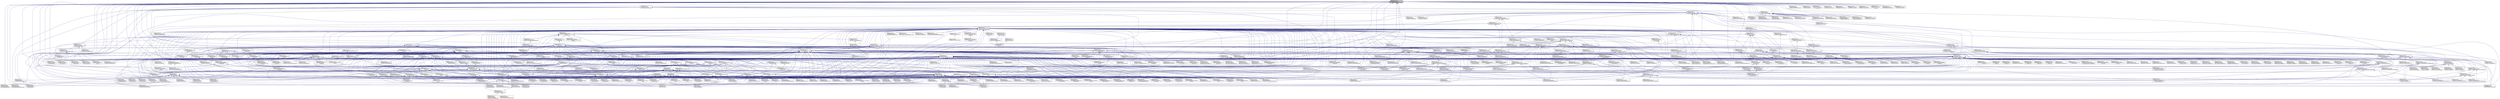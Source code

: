 digraph "3rdParty/trilinos-nox/packages/teuchos/core/src/Teuchos_GlobalMPISession.hpp"
{
  edge [fontname="Helvetica",fontsize="10",labelfontname="Helvetica",labelfontsize="10"];
  node [fontname="Helvetica",fontsize="10",shape=record];
  Node34 [label="3rdParty/trilinos-nox\l/packages/teuchos/core\l/src/Teuchos_GlobalMPISession.hpp",height=0.2,width=0.4,color="black", fillcolor="grey75", style="filled", fontcolor="black"];
  Node34 -> Node35 [dir="back",color="midnightblue",fontsize="10",style="solid",fontname="Helvetica"];
  Node35 [label="3rdParty/trilinos-nox\l/packages/belos/epetra\l/test/BlockGmres/test_bl\l_gmres_hb.cpp",height=0.2,width=0.4,color="black", fillcolor="white", style="filled",URL="$d1/d3c/test__bl__gmres__hb_8cpp.html"];
  Node34 -> Node36 [dir="back",color="midnightblue",fontsize="10",style="solid",fontname="Helvetica"];
  Node36 [label="3rdParty/trilinos-nox\l/packages/belos/epetra\l/test/hypre/BELOS_Hypre\l_UnitTest.cpp",height=0.2,width=0.4,color="black", fillcolor="white", style="filled",URL="$da/d4e/_b_e_l_o_s___hypre___unit_test_8cpp.html"];
  Node34 -> Node37 [dir="back",color="midnightblue",fontsize="10",style="solid",fontname="Helvetica"];
  Node37 [label="3rdParty/trilinos-nox\l/packages/belos/epetra\l/test/OrthoManager/belos\l_orthomanager_epetra.cpp",height=0.2,width=0.4,color="black", fillcolor="white", style="filled",URL="$d3/d8f/belos__orthomanager__epetra_8cpp.html",tooltip="Test (Mat)OrthoManager subclass(es) with Epetra. "];
  Node34 -> Node38 [dir="back",color="midnightblue",fontsize="10",style="solid",fontname="Helvetica"];
  Node38 [label="3rdParty/trilinos-nox\l/packages/belos/epetra\l/test/SolverFactory/test\l_solver_factory.cpp",height=0.2,width=0.4,color="black", fillcolor="white", style="filled",URL="$d0/d85/test__solver__factory_8cpp.html",tooltip="Test Belos::SolverFactory with Epetra. "];
  Node34 -> Node39 [dir="back",color="midnightblue",fontsize="10",style="solid",fontname="Helvetica"];
  Node39 [label="3rdParty/trilinos-nox\l/packages/belos/tpetra\l/test/BlockCG/test_bl_cg\l_complex_hb.cpp",height=0.2,width=0.4,color="black", fillcolor="white", style="filled",URL="$d3/de7/tpetra_2test_2_block_c_g_2test__bl__cg__complex__hb_8cpp.html"];
  Node34 -> Node40 [dir="back",color="midnightblue",fontsize="10",style="solid",fontname="Helvetica"];
  Node40 [label="3rdParty/trilinos-nox\l/packages/belos/tpetra\l/test/BlockCG/test_bl_cg_hb.cpp",height=0.2,width=0.4,color="black", fillcolor="white", style="filled",URL="$d4/de2/tpetra_2test_2_block_c_g_2test__bl__cg__hb_8cpp.html"];
  Node34 -> Node41 [dir="back",color="midnightblue",fontsize="10",style="solid",fontname="Helvetica"];
  Node41 [label="3rdParty/trilinos-nox\l/packages/belos/tpetra\l/test/BlockCG/test_bl_cg\l_hb_multiprec.cpp",height=0.2,width=0.4,color="black", fillcolor="white", style="filled",URL="$d4/d8c/test__bl__cg__hb__multiprec_8cpp.html"];
  Node34 -> Node42 [dir="back",color="midnightblue",fontsize="10",style="solid",fontname="Helvetica"];
  Node42 [label="3rdParty/trilinos-nox\l/packages/belos/tpetra\l/test/BlockCG/test_pseudo\l_bl_cg_hb.cpp",height=0.2,width=0.4,color="black", fillcolor="white", style="filled",URL="$da/dbd/test__pseudo__bl__cg__hb_8cpp.html"];
  Node34 -> Node43 [dir="back",color="midnightblue",fontsize="10",style="solid",fontname="Helvetica"];
  Node43 [label="3rdParty/trilinos-nox\l/packages/belos/tpetra\l/test/BlockCG/test_pseudo\l_stochastic_cg_hb.cpp",height=0.2,width=0.4,color="black", fillcolor="white", style="filled",URL="$d4/de4/test__pseudo__stochastic__cg__hb_8cpp.html"];
  Node34 -> Node44 [dir="back",color="midnightblue",fontsize="10",style="solid",fontname="Helvetica"];
  Node44 [label="3rdParty/trilinos-nox\l/packages/belos/tpetra\l/test/BlockGCRODR/test\l_block_gcrodr.cpp",height=0.2,width=0.4,color="black", fillcolor="white", style="filled",URL="$dc/d6b/test__block__gcrodr_8cpp.html"];
  Node34 -> Node45 [dir="back",color="midnightblue",fontsize="10",style="solid",fontname="Helvetica"];
  Node45 [label="3rdParty/trilinos-nox\l/packages/belos/tpetra\l/test/BlockGmres/test_bl\l_gmres_hb_df.cpp",height=0.2,width=0.4,color="black", fillcolor="white", style="filled",URL="$d8/d21/test__bl__gmres__hb__df_8cpp.html"];
  Node34 -> Node46 [dir="back",color="midnightblue",fontsize="10",style="solid",fontname="Helvetica"];
  Node46 [label="3rdParty/trilinos-nox\l/packages/belos/tpetra\l/test/FixedPoint/test_fp_hb.cpp",height=0.2,width=0.4,color="black", fillcolor="white", style="filled",URL="$d6/d88/tpetra_2test_2_fixed_point_2test__fp__hb_8cpp.html"];
  Node34 -> Node47 [dir="back",color="midnightblue",fontsize="10",style="solid",fontname="Helvetica"];
  Node47 [label="3rdParty/trilinos-nox\l/packages/belos/tpetra\l/test/OrthoManager/belos\l_orthomanager_tpetra.cpp",height=0.2,width=0.4,color="black", fillcolor="white", style="filled",URL="$d6/d73/belos__orthomanager__tpetra_8cpp.html",tooltip="Test (Mat)OrthoManager subclass(es) with Tpetra. "];
  Node34 -> Node48 [dir="back",color="midnightblue",fontsize="10",style="solid",fontname="Helvetica"];
  Node48 [label="3rdParty/trilinos-nox\l/packages/belos/tpetra\l/test/OrthoManager/belos\l_orthomanager_tpetra_benchmark.cpp",height=0.2,width=0.4,color="black", fillcolor="white", style="filled",URL="$d9/d6e/belos__orthomanager__tpetra__benchmark_8cpp.html",tooltip="Benchmark (Mat)OrthoManager subclass(es) with Tpetra. "];
  Node34 -> Node49 [dir="back",color="midnightblue",fontsize="10",style="solid",fontname="Helvetica"];
  Node49 [label="3rdParty/trilinos-nox\l/packages/teuchos/comm\l/test/Comm/Comm_test.cpp",height=0.2,width=0.4,color="black", fillcolor="white", style="filled",URL="$d0/d20/_comm__test_8cpp.html"];
  Node34 -> Node50 [dir="back",color="midnightblue",fontsize="10",style="solid",fontname="Helvetica"];
  Node50 [label="3rdParty/trilinos-nox\l/packages/teuchos/comm\l/test/UnitTesting/Teuchos\l_StandardParallelUnitTestMain.cpp",height=0.2,width=0.4,color="black", fillcolor="white", style="filled",URL="$de/d35/_teuchos___standard_parallel_unit_test_main_8cpp.html"];
  Node34 -> Node51 [dir="back",color="midnightblue",fontsize="10",style="solid",fontname="Helvetica"];
  Node51 [label="3rdParty/trilinos-nox\l/packages/teuchos/core\l/example/CommandLineProcessor\l/cxx_main.cpp",height=0.2,width=0.4,color="black", fillcolor="white", style="filled",URL="$dc/d70/teuchos_2core_2example_2_command_line_processor_2cxx__main_8cpp.html"];
  Node34 -> Node52 [dir="back",color="midnightblue",fontsize="10",style="solid",fontname="Helvetica"];
  Node52 [label="3rdParty/trilinos-nox\l/packages/teuchos/core\l/src/Teuchos_CommandLineProcessor.cpp",height=0.2,width=0.4,color="black", fillcolor="white", style="filled",URL="$da/da1/_teuchos___command_line_processor_8cpp.html"];
  Node34 -> Node53 [dir="back",color="midnightblue",fontsize="10",style="solid",fontname="Helvetica"];
  Node53 [label="3rdParty/trilinos-nox\l/packages/teuchos/core\l/src/Teuchos_FancyOStream.hpp",height=0.2,width=0.4,color="black", fillcolor="white", style="filled",URL="$d2/d6a/_teuchos___fancy_o_stream_8hpp.html"];
  Node53 -> Node54 [dir="back",color="midnightblue",fontsize="10",style="solid",fontname="Helvetica"];
  Node54 [label="3rdParty/trilinos-nox\l/packages/belos/tpetra\l/example/WrapTpetraSolver\l/wrapTpetraSolver.cpp",height=0.2,width=0.4,color="black", fillcolor="white", style="filled",URL="$d7/d58/wrap_tpetra_solver_8cpp.html",tooltip="Example of how to wrap a \"native\" solver as a Belos solver. "];
  Node53 -> Node55 [dir="back",color="midnightblue",fontsize="10",style="solid",fontname="Helvetica"];
  Node55 [label="3rdParty/trilinos-nox\l/packages/belos/tpetra\l/src/BelosTpetraTestFramework.hpp",height=0.2,width=0.4,color="black", fillcolor="white", style="filled",URL="$d9/d32/_belos_tpetra_test_framework_8hpp.html",tooltip="A common test framework for Tpetra instantiations of Belos solvers. "];
  Node55 -> Node44 [dir="back",color="midnightblue",fontsize="10",style="solid",fontname="Helvetica"];
  Node53 -> Node44 [dir="back",color="midnightblue",fontsize="10",style="solid",fontname="Helvetica"];
  Node53 -> Node56 [dir="back",color="midnightblue",fontsize="10",style="solid",fontname="Helvetica"];
  Node56 [label="3rdParty/trilinos-nox\l/packages/teuchos/core\l/src/Teuchos_VerboseObject.hpp",height=0.2,width=0.4,color="black", fillcolor="white", style="filled",URL="$d3/d00/_teuchos___verbose_object_8hpp.html"];
  Node56 -> Node57 [dir="back",color="midnightblue",fontsize="10",style="solid",fontname="Helvetica"];
  Node57 [label="3rdParty/trilinos-nox\l/packages/belos/doc/parameter\lList/createValidParameterList.cpp",height=0.2,width=0.4,color="black", fillcolor="white", style="filled",URL="$d1/db5/create_valid_parameter_list_8cpp.html"];
  Node56 -> Node58 [dir="back",color="midnightblue",fontsize="10",style="solid",fontname="Helvetica"];
  Node58 [label="3rdParty/trilinos-nox\l/packages/teuchos/comm\l/src/Teuchos_CTimeMonitor.cpp",height=0.2,width=0.4,color="black", fillcolor="white", style="filled",URL="$db/df6/_teuchos___c_time_monitor_8cpp.html"];
  Node56 -> Node49 [dir="back",color="midnightblue",fontsize="10",style="solid",fontname="Helvetica"];
  Node56 -> Node52 [dir="back",color="midnightblue",fontsize="10",style="solid",fontname="Helvetica"];
  Node56 -> Node59 [dir="back",color="midnightblue",fontsize="10",style="solid",fontname="Helvetica"];
  Node59 [label="3rdParty/trilinos-nox\l/packages/teuchos/core\l/src/Teuchos_CWrapperSupport.cpp",height=0.2,width=0.4,color="black", fillcolor="white", style="filled",URL="$d5/dce/_teuchos___c_wrapper_support_8cpp.html"];
  Node56 -> Node60 [dir="back",color="midnightblue",fontsize="10",style="solid",fontname="Helvetica"];
  Node60 [label="3rdParty/trilinos-nox\l/packages/teuchos/core\l/src/Teuchos_stacktrace.cpp",height=0.2,width=0.4,color="black", fillcolor="white", style="filled",URL="$d9/d1a/_teuchos__stacktrace_8cpp.html"];
  Node56 -> Node61 [dir="back",color="midnightblue",fontsize="10",style="solid",fontname="Helvetica"];
  Node61 [label="3rdParty/trilinos-nox\l/packages/teuchos/core\l/src/Teuchos_UnitTestRepository.cpp",height=0.2,width=0.4,color="black", fillcolor="white", style="filled",URL="$d5/dde/_teuchos___unit_test_repository_8cpp.html"];
  Node56 -> Node62 [dir="back",color="midnightblue",fontsize="10",style="solid",fontname="Helvetica"];
  Node62 [label="3rdParty/trilinos-nox\l/packages/teuchos/core\l/src/Teuchos_VerboseObject.cpp",height=0.2,width=0.4,color="black", fillcolor="white", style="filled",URL="$db/d69/_teuchos___verbose_object_8cpp.html"];
  Node56 -> Node63 [dir="back",color="midnightblue",fontsize="10",style="solid",fontname="Helvetica"];
  Node63 [label="3rdParty/trilinos-nox\l/packages/teuchos/core\l/test/MemoryManagement\l/Array_test.cpp",height=0.2,width=0.4,color="black", fillcolor="white", style="filled",URL="$d5/db3/_array__test_8cpp.html"];
  Node56 -> Node64 [dir="back",color="midnightblue",fontsize="10",style="solid",fontname="Helvetica"];
  Node64 [label="3rdParty/trilinos-nox\l/packages/teuchos/core\l/test/MemoryManagement\l/ArrayRCP_test.cpp",height=0.2,width=0.4,color="black", fillcolor="white", style="filled",URL="$d3/d9b/_array_r_c_p__test_8cpp.html"];
  Node56 -> Node65 [dir="back",color="midnightblue",fontsize="10",style="solid",fontname="Helvetica"];
  Node65 [label="3rdParty/trilinos-nox\l/packages/teuchos/core\l/test/MemoryManagement\l/ArrayView_test.cpp",height=0.2,width=0.4,color="black", fillcolor="white", style="filled",URL="$da/df5/_array_view__test_8cpp.html"];
  Node56 -> Node66 [dir="back",color="midnightblue",fontsize="10",style="solid",fontname="Helvetica"];
  Node66 [label="3rdParty/trilinos-nox\l/packages/teuchos/core\l/test/MemoryManagement\l/Ptr_test.cpp",height=0.2,width=0.4,color="black", fillcolor="white", style="filled",URL="$dc/d61/_ptr__test_8cpp.html"];
  Node56 -> Node67 [dir="back",color="midnightblue",fontsize="10",style="solid",fontname="Helvetica"];
  Node67 [label="3rdParty/trilinos-nox\l/packages/teuchos/core\l/test/MemoryManagement\l/testDisablePrintActiveRcpNodes\lOnExit.cpp",height=0.2,width=0.4,color="black", fillcolor="white", style="filled",URL="$d4/d85/test_disable_print_active_rcp_nodes_on_exit_8cpp.html"];
  Node56 -> Node68 [dir="back",color="midnightblue",fontsize="10",style="solid",fontname="Helvetica"];
  Node68 [label="3rdParty/trilinos-nox\l/packages/teuchos/core\l/test/MemoryManagement\l/Tuple_test.cpp",height=0.2,width=0.4,color="black", fillcolor="white", style="filled",URL="$d0/db1/_tuple__test_8cpp.html"];
  Node56 -> Node69 [dir="back",color="midnightblue",fontsize="10",style="solid",fontname="Helvetica"];
  Node69 [label="3rdParty/trilinos-nox\l/packages/teuchos/core\l/test/ScalarTraits/ScalarTraits\l_test.cpp",height=0.2,width=0.4,color="black", fillcolor="white", style="filled",URL="$d4/d9b/_scalar_traits__test_8cpp.html"];
  Node56 -> Node70 [dir="back",color="midnightblue",fontsize="10",style="solid",fontname="Helvetica"];
  Node70 [label="3rdParty/trilinos-nox\l/packages/teuchos/parameterlist\l/src/Teuchos_ParameterList.cpp",height=0.2,width=0.4,color="black", fillcolor="white", style="filled",URL="$d1/d4f/_teuchos___parameter_list_8cpp.html"];
  Node56 -> Node71 [dir="back",color="midnightblue",fontsize="10",style="solid",fontname="Helvetica"];
  Node71 [label="3rdParty/trilinos-nox\l/packages/teuchos/parameterlist\l/src/Teuchos_VerboseObjectParameter\lListHelpers.hpp",height=0.2,width=0.4,color="black", fillcolor="white", style="filled",URL="$df/d33/_teuchos___verbose_object_parameter_list_helpers_8hpp.html"];
  Node71 -> Node72 [dir="back",color="midnightblue",fontsize="10",style="solid",fontname="Helvetica"];
  Node72 [label="3rdParty/trilinos-nox\l/packages/teuchos/parameterlist\l/src/Teuchos_VerboseObjectParameter\lListHelpers.cpp",height=0.2,width=0.4,color="black", fillcolor="white", style="filled",URL="$d8/da2/_teuchos___verbose_object_parameter_list_helpers_8cpp.html"];
  Node71 -> Node73 [dir="back",color="midnightblue",fontsize="10",style="solid",fontname="Helvetica"];
  Node73 [label="3rdParty/trilinos-nox\l/packages/teuchos/parameterlist\l/test/FancyOutputting/AlgorithmA.cpp",height=0.2,width=0.4,color="black", fillcolor="white", style="filled",URL="$d3/dbe/_algorithm_a_8cpp.html"];
  Node56 -> Node74 [dir="back",color="midnightblue",fontsize="10",style="solid",fontname="Helvetica"];
  Node74 [label="3rdParty/trilinos-nox\l/packages/teuchos/parameterlist\l/test/Conditions/Condition\l_Serialization_UnitTests.cpp",height=0.2,width=0.4,color="black", fillcolor="white", style="filled",URL="$d2/d50/_condition___serialization___unit_tests_8cpp.html"];
  Node56 -> Node75 [dir="back",color="midnightblue",fontsize="10",style="solid",fontname="Helvetica"];
  Node75 [label="3rdParty/trilinos-nox\l/packages/teuchos/parameterlist\l/test/Conditions/Condition\l_UnitTests.cpp",height=0.2,width=0.4,color="black", fillcolor="white", style="filled",URL="$d3/d19/_condition___unit_tests_8cpp.html"];
  Node56 -> Node76 [dir="back",color="midnightblue",fontsize="10",style="solid",fontname="Helvetica"];
  Node76 [label="3rdParty/trilinos-nox\l/packages/teuchos/parameterlist\l/test/Dependencies/Dependencies\l_SerializationTests.cpp",height=0.2,width=0.4,color="black", fillcolor="white", style="filled",URL="$d8/d24/_dependencies___serialization_tests_8cpp.html"];
  Node56 -> Node77 [dir="back",color="midnightblue",fontsize="10",style="solid",fontname="Helvetica"];
  Node77 [label="3rdParty/trilinos-nox\l/packages/teuchos/parameterlist\l/test/Dependencies/Dependencies\l_UnitTests.cpp",height=0.2,width=0.4,color="black", fillcolor="white", style="filled",URL="$db/dd5/_dependencies___unit_tests_8cpp.html"];
  Node56 -> Node78 [dir="back",color="midnightblue",fontsize="10",style="solid",fontname="Helvetica"];
  Node78 [label="3rdParty/trilinos-nox\l/packages/teuchos/parameterlist\l/test/FancyOutputting/AlgorithmA.hpp",height=0.2,width=0.4,color="black", fillcolor="white", style="filled",URL="$dd/def/_algorithm_a_8hpp.html"];
  Node78 -> Node73 [dir="back",color="midnightblue",fontsize="10",style="solid",fontname="Helvetica"];
  Node78 -> Node79 [dir="back",color="midnightblue",fontsize="10",style="solid",fontname="Helvetica"];
  Node79 [label="3rdParty/trilinos-nox\l/packages/teuchos/parameterlist\l/test/FancyOutputting/FancyOutputting\l_test.cpp",height=0.2,width=0.4,color="black", fillcolor="white", style="filled",URL="$d4/d7c/_fancy_outputting__test_8cpp.html"];
  Node56 -> Node79 [dir="back",color="midnightblue",fontsize="10",style="solid",fontname="Helvetica"];
  Node56 -> Node80 [dir="back",color="midnightblue",fontsize="10",style="solid",fontname="Helvetica"];
  Node80 [label="3rdParty/trilinos-nox\l/packages/teuchos/parameterlist\l/test/FunctionObjects/FunctionObject\l_Serialization_UnitTests.cpp",height=0.2,width=0.4,color="black", fillcolor="white", style="filled",URL="$db/d1e/_function_object___serialization___unit_tests_8cpp.html"];
  Node56 -> Node81 [dir="back",color="midnightblue",fontsize="10",style="solid",fontname="Helvetica"];
  Node81 [label="3rdParty/trilinos-nox\l/packages/teuchos/parameterlist\l/test/FunctionObjects/FunctionObject\l_UnitTests.cpp",height=0.2,width=0.4,color="black", fillcolor="white", style="filled",URL="$d9/d28/_function_object___unit_tests_8cpp.html"];
  Node56 -> Node82 [dir="back",color="midnightblue",fontsize="10",style="solid",fontname="Helvetica"];
  Node82 [label="3rdParty/trilinos-nox\l/packages/teuchos/parameterlist\l/test/Validators/Validator\l_SerializationTest.cpp",height=0.2,width=0.4,color="black", fillcolor="white", style="filled",URL="$d0/d85/_validator___serialization_test_8cpp.html"];
  Node56 -> Node83 [dir="back",color="midnightblue",fontsize="10",style="solid",fontname="Helvetica"];
  Node83 [label="3rdParty/trilinos-nox\l/packages/teuchos/parameterlist\l/test/Validators/Validator\l_UnitTest.cpp",height=0.2,width=0.4,color="black", fillcolor="white", style="filled",URL="$d6/d05/_validator___unit_test_8cpp.html"];
  Node53 -> Node84 [dir="back",color="midnightblue",fontsize="10",style="solid",fontname="Helvetica"];
  Node84 [label="3rdParty/trilinos-nox\l/packages/teuchos/core\l/src/Teuchos_StandardCatchMacros.hpp",height=0.2,width=0.4,color="black", fillcolor="white", style="filled",URL="$da/db6/_teuchos___standard_catch_macros_8hpp.html"];
  Node84 -> Node85 [dir="back",color="midnightblue",fontsize="10",style="solid",fontname="Helvetica"];
  Node85 [label="3rdParty/trilinos-nox\l/packages/belos/epetra\l/example/BlockCG/BlockCGEpetra\lExFile.cpp",height=0.2,width=0.4,color="black", fillcolor="white", style="filled",URL="$d7/dde/_block_c_g_epetra_ex_file_8cpp.html"];
  Node84 -> Node86 [dir="back",color="midnightblue",fontsize="10",style="solid",fontname="Helvetica"];
  Node86 [label="3rdParty/trilinos-nox\l/packages/belos/epetra\l/example/BlockCG/BlockPrecCGEpetra\lExFile.cpp",height=0.2,width=0.4,color="black", fillcolor="white", style="filled",URL="$d9/d38/_block_prec_c_g_epetra_ex_file_8cpp.html"];
  Node84 -> Node87 [dir="back",color="midnightblue",fontsize="10",style="solid",fontname="Helvetica"];
  Node87 [label="3rdParty/trilinos-nox\l/packages/belos/epetra\l/example/BlockCG/PseudoBlockCGEpetra\lExFile.cpp",height=0.2,width=0.4,color="black", fillcolor="white", style="filled",URL="$d1/dd3/_pseudo_block_c_g_epetra_ex_file_8cpp.html"];
  Node84 -> Node88 [dir="back",color="midnightblue",fontsize="10",style="solid",fontname="Helvetica"];
  Node88 [label="3rdParty/trilinos-nox\l/packages/belos/epetra\l/example/BlockCG/PseudoBlockPrec\lCGEpetraExFile.cpp",height=0.2,width=0.4,color="black", fillcolor="white", style="filled",URL="$dc/d74/_pseudo_block_prec_c_g_epetra_ex_file_8cpp.html"];
  Node84 -> Node89 [dir="back",color="midnightblue",fontsize="10",style="solid",fontname="Helvetica"];
  Node89 [label="3rdParty/trilinos-nox\l/packages/belos/epetra\l/example/BlockGmres/BlockFlexGmres\lEpetraExFile.cpp",height=0.2,width=0.4,color="black", fillcolor="white", style="filled",URL="$d6/da8/_block_flex_gmres_epetra_ex_file_8cpp.html"];
  Node84 -> Node90 [dir="back",color="midnightblue",fontsize="10",style="solid",fontname="Helvetica"];
  Node90 [label="3rdParty/trilinos-nox\l/packages/belos/epetra\l/example/BlockGmres/BlockGmres\lEpetraExFile.cpp",height=0.2,width=0.4,color="black", fillcolor="white", style="filled",URL="$d9/d34/_block_gmres_epetra_ex_file_8cpp.html"];
  Node84 -> Node91 [dir="back",color="midnightblue",fontsize="10",style="solid",fontname="Helvetica"];
  Node91 [label="3rdParty/trilinos-nox\l/packages/belos/epetra\l/example/BlockGmres/BlockGmres\lPolyEpetraExFile.cpp",height=0.2,width=0.4,color="black", fillcolor="white", style="filled",URL="$dc/d56/_block_gmres_poly_epetra_ex_file_8cpp.html"];
  Node84 -> Node92 [dir="back",color="midnightblue",fontsize="10",style="solid",fontname="Helvetica"];
  Node92 [label="3rdParty/trilinos-nox\l/packages/belos/epetra\l/example/BlockGmres/BlockPrecGmres\lEpetraExFile.cpp",height=0.2,width=0.4,color="black", fillcolor="white", style="filled",URL="$d1/d03/_block_prec_gmres_epetra_ex_file_8cpp.html"];
  Node84 -> Node93 [dir="back",color="midnightblue",fontsize="10",style="solid",fontname="Helvetica"];
  Node93 [label="3rdParty/trilinos-nox\l/packages/belos/epetra\l/example/BlockGmres/PseudoBlock\lGmresEpetraExFile.cpp",height=0.2,width=0.4,color="black", fillcolor="white", style="filled",URL="$df/dd5/_pseudo_block_gmres_epetra_ex_file_8cpp.html"];
  Node84 -> Node94 [dir="back",color="midnightblue",fontsize="10",style="solid",fontname="Helvetica"];
  Node94 [label="3rdParty/trilinos-nox\l/packages/belos/epetra\l/example/BlockGmres/PseudoBlock\lPrecGmresEpetraExFile.cpp",height=0.2,width=0.4,color="black", fillcolor="white", style="filled",URL="$d2/d73/_pseudo_block_prec_gmres_epetra_ex_file_8cpp.html"];
  Node84 -> Node95 [dir="back",color="midnightblue",fontsize="10",style="solid",fontname="Helvetica"];
  Node95 [label="3rdParty/trilinos-nox\l/packages/belos/epetra\l/example/GCRODR/GCRODREpetraEx\lFile.cpp",height=0.2,width=0.4,color="black", fillcolor="white", style="filled",URL="$de/db8/_g_c_r_o_d_r_epetra_ex_file_8cpp.html"];
  Node84 -> Node96 [dir="back",color="midnightblue",fontsize="10",style="solid",fontname="Helvetica"];
  Node96 [label="3rdParty/trilinos-nox\l/packages/belos/epetra\l/example/GCRODR/PrecGCRODREpetra\lExFile.cpp",height=0.2,width=0.4,color="black", fillcolor="white", style="filled",URL="$df/d74/_prec_g_c_r_o_d_r_epetra_ex_file_8cpp.html"];
  Node84 -> Node97 [dir="back",color="midnightblue",fontsize="10",style="solid",fontname="Helvetica"];
  Node97 [label="3rdParty/trilinos-nox\l/packages/belos/epetra\l/example/LSQR/LSQREpetraExFile.cpp",height=0.2,width=0.4,color="black", fillcolor="white", style="filled",URL="$d6/d18/_l_s_q_r_epetra_ex_file_8cpp.html"];
  Node84 -> Node98 [dir="back",color="midnightblue",fontsize="10",style="solid",fontname="Helvetica"];
  Node98 [label="3rdParty/trilinos-nox\l/packages/belos/epetra\l/example/LSQR/PrecLSQREpetraEx\lFile.cpp",height=0.2,width=0.4,color="black", fillcolor="white", style="filled",URL="$d8/d1a/_prec_l_s_q_r_epetra_ex_file_8cpp.html"];
  Node84 -> Node99 [dir="back",color="midnightblue",fontsize="10",style="solid",fontname="Helvetica"];
  Node99 [label="3rdParty/trilinos-nox\l/packages/belos/epetra\l/example/PCPG/PCPGEpetraExFile.cpp",height=0.2,width=0.4,color="black", fillcolor="white", style="filled",URL="$d2/de7/_p_c_p_g_epetra_ex_file_8cpp.html"];
  Node84 -> Node100 [dir="back",color="midnightblue",fontsize="10",style="solid",fontname="Helvetica"];
  Node100 [label="3rdParty/trilinos-nox\l/packages/belos/epetra\l/example/RCG/RCGEpetraExFile.cpp",height=0.2,width=0.4,color="black", fillcolor="white", style="filled",URL="$dd/dcf/_r_c_g_epetra_ex_file_8cpp.html"];
  Node84 -> Node101 [dir="back",color="midnightblue",fontsize="10",style="solid",fontname="Helvetica"];
  Node101 [label="3rdParty/trilinos-nox\l/packages/belos/epetra\l/example/TFQMR/PseudoBlockTFQMREpetra\lExFile.cpp",height=0.2,width=0.4,color="black", fillcolor="white", style="filled",URL="$da/d26/_pseudo_block_t_f_q_m_r_epetra_ex_file_8cpp.html"];
  Node84 -> Node102 [dir="back",color="midnightblue",fontsize="10",style="solid",fontname="Helvetica"];
  Node102 [label="3rdParty/trilinos-nox\l/packages/belos/epetra\l/example/TFQMR/TFQMREpetraExFile.cpp",height=0.2,width=0.4,color="black", fillcolor="white", style="filled",URL="$db/d90/_t_f_q_m_r_epetra_ex_file_8cpp.html"];
  Node84 -> Node103 [dir="back",color="midnightblue",fontsize="10",style="solid",fontname="Helvetica"];
  Node103 [label="3rdParty/trilinos-nox\l/packages/belos/epetra\l/test/BiCGStab/PrecBiCGStabExFile.cpp",height=0.2,width=0.4,color="black", fillcolor="white", style="filled",URL="$dc/ddd/_prec_bi_c_g_stab_ex_file_8cpp.html"];
  Node84 -> Node104 [dir="back",color="midnightblue",fontsize="10",style="solid",fontname="Helvetica"];
  Node104 [label="3rdParty/trilinos-nox\l/packages/belos/epetra\l/test/BlockCG/test_bl_cg_hb.cpp",height=0.2,width=0.4,color="black", fillcolor="white", style="filled",URL="$d5/df2/epetra_2test_2_block_c_g_2test__bl__cg__hb_8cpp.html"];
  Node84 -> Node105 [dir="back",color="midnightblue",fontsize="10",style="solid",fontname="Helvetica"];
  Node105 [label="3rdParty/trilinos-nox\l/packages/belos/epetra\l/test/BlockCG/test_bl_cg\l_set_res.cpp",height=0.2,width=0.4,color="black", fillcolor="white", style="filled",URL="$db/de1/test__bl__cg__set__res_8cpp.html"];
  Node84 -> Node106 [dir="back",color="midnightblue",fontsize="10",style="solid",fontname="Helvetica"];
  Node106 [label="3rdParty/trilinos-nox\l/packages/belos/epetra\l/test/BlockCG/test_bl_pcg_hb.cpp",height=0.2,width=0.4,color="black", fillcolor="white", style="filled",URL="$d5/df6/test__bl__pcg__hb_8cpp.html"];
  Node84 -> Node107 [dir="back",color="midnightblue",fontsize="10",style="solid",fontname="Helvetica"];
  Node107 [label="3rdParty/trilinos-nox\l/packages/belos/epetra\l/test/BlockCG/test_bl_pcg\l_set_res.cpp",height=0.2,width=0.4,color="black", fillcolor="white", style="filled",URL="$dc/d05/test__bl__pcg__set__res_8cpp.html"];
  Node84 -> Node108 [dir="back",color="midnightblue",fontsize="10",style="solid",fontname="Helvetica"];
  Node108 [label="3rdParty/trilinos-nox\l/packages/belos/epetra\l/test/BlockCG/test_pseudo\l_cg_indefinite.cpp",height=0.2,width=0.4,color="black", fillcolor="white", style="filled",URL="$d4/df6/test__pseudo__cg__indefinite_8cpp.html"];
  Node84 -> Node109 [dir="back",color="midnightblue",fontsize="10",style="solid",fontname="Helvetica"];
  Node109 [label="3rdParty/trilinos-nox\l/packages/belos/epetra\l/test/BlockCG/test_pseudo\l_pcg_hb.cpp",height=0.2,width=0.4,color="black", fillcolor="white", style="filled",URL="$d7/de5/test__pseudo__pcg__hb_8cpp.html"];
  Node84 -> Node110 [dir="back",color="midnightblue",fontsize="10",style="solid",fontname="Helvetica"];
  Node110 [label="3rdParty/trilinos-nox\l/packages/belos/epetra\l/test/BlockCG/test_pseudo\l_stochastic_pcg_hb.cpp",height=0.2,width=0.4,color="black", fillcolor="white", style="filled",URL="$d8/de0/test__pseudo__stochastic__pcg__hb_8cpp.html"];
  Node84 -> Node111 [dir="back",color="midnightblue",fontsize="10",style="solid",fontname="Helvetica"];
  Node111 [label="3rdParty/trilinos-nox\l/packages/belos/epetra\l/test/BlockCG/test_resolve\l_cg_hb.cpp",height=0.2,width=0.4,color="black", fillcolor="white", style="filled",URL="$de/dcd/test__resolve__cg__hb_8cpp.html"];
  Node84 -> Node112 [dir="back",color="midnightblue",fontsize="10",style="solid",fontname="Helvetica"];
  Node112 [label="3rdParty/trilinos-nox\l/packages/belos/epetra\l/test/BlockGmres/test_bl\l_fgmres_hb.cpp",height=0.2,width=0.4,color="black", fillcolor="white", style="filled",URL="$de/d36/test__bl__fgmres__hb_8cpp.html"];
  Node84 -> Node113 [dir="back",color="midnightblue",fontsize="10",style="solid",fontname="Helvetica"];
  Node113 [label="3rdParty/trilinos-nox\l/packages/belos/epetra\l/test/BlockGmres/test_bl\l_gmres_diag.cpp",height=0.2,width=0.4,color="black", fillcolor="white", style="filled",URL="$de/dd8/test__bl__gmres__diag_8cpp.html"];
  Node84 -> Node35 [dir="back",color="midnightblue",fontsize="10",style="solid",fontname="Helvetica"];
  Node84 -> Node114 [dir="back",color="midnightblue",fontsize="10",style="solid",fontname="Helvetica"];
  Node114 [label="3rdParty/trilinos-nox\l/packages/belos/epetra\l/test/BlockGmres/test_bl\l_pgmres_hb.cpp",height=0.2,width=0.4,color="black", fillcolor="white", style="filled",URL="$d3/d98/test__bl__pgmres__hb_8cpp.html"];
  Node84 -> Node115 [dir="back",color="midnightblue",fontsize="10",style="solid",fontname="Helvetica"];
  Node115 [label="3rdParty/trilinos-nox\l/packages/belos/epetra\l/test/BlockGmres/test_pseudo\l_gmres_hb.cpp",height=0.2,width=0.4,color="black", fillcolor="white", style="filled",URL="$df/d70/test__pseudo__gmres__hb_8cpp.html"];
  Node84 -> Node116 [dir="back",color="midnightblue",fontsize="10",style="solid",fontname="Helvetica"];
  Node116 [label="3rdParty/trilinos-nox\l/packages/belos/epetra\l/test/BlockGmres/test_pseudo\l_pgmres_hb.cpp",height=0.2,width=0.4,color="black", fillcolor="white", style="filled",URL="$dd/dd8/test__pseudo__pgmres__hb_8cpp.html"];
  Node84 -> Node117 [dir="back",color="midnightblue",fontsize="10",style="solid",fontname="Helvetica"];
  Node117 [label="3rdParty/trilinos-nox\l/packages/belos/epetra\l/test/BlockGmres/test_resolve\l_gmres_hb.cpp",height=0.2,width=0.4,color="black", fillcolor="white", style="filled",URL="$dd/d05/test__resolve__gmres__hb_8cpp.html"];
  Node84 -> Node118 [dir="back",color="midnightblue",fontsize="10",style="solid",fontname="Helvetica"];
  Node118 [label="3rdParty/trilinos-nox\l/packages/belos/epetra\l/test/Epetra64Driver/cxx\l_main.cpp",height=0.2,width=0.4,color="black", fillcolor="white", style="filled",URL="$d1/db5/belos_2epetra_2test_2_epetra64_driver_2cxx__main_8cpp.html"];
  Node84 -> Node119 [dir="back",color="midnightblue",fontsize="10",style="solid",fontname="Helvetica"];
  Node119 [label="3rdParty/trilinos-nox\l/packages/belos/epetra\l/test/FixedPoint/test_fp_hb.cpp",height=0.2,width=0.4,color="black", fillcolor="white", style="filled",URL="$d0/de9/epetra_2test_2_fixed_point_2test__fp__hb_8cpp.html"];
  Node84 -> Node120 [dir="back",color="midnightblue",fontsize="10",style="solid",fontname="Helvetica"];
  Node120 [label="3rdParty/trilinos-nox\l/packages/belos/epetra\l/test/GCRODR/test_gcrodr_hb.cpp",height=0.2,width=0.4,color="black", fillcolor="white", style="filled",URL="$d0/d0b/test__gcrodr__hb_8cpp.html"];
  Node84 -> Node121 [dir="back",color="midnightblue",fontsize="10",style="solid",fontname="Helvetica"];
  Node121 [label="3rdParty/trilinos-nox\l/packages/belos/epetra\l/test/GCRODR/test_prec\l_gcrodr_hb.cpp",height=0.2,width=0.4,color="black", fillcolor="white", style="filled",URL="$d1/d5a/test__prec__gcrodr__hb_8cpp.html"];
  Node84 -> Node122 [dir="back",color="midnightblue",fontsize="10",style="solid",fontname="Helvetica"];
  Node122 [label="3rdParty/trilinos-nox\l/packages/belos/epetra\l/test/MINRES/createEpetraProblem.cpp",height=0.2,width=0.4,color="black", fillcolor="white", style="filled",URL="$dc/d94/test_2_m_i_n_r_e_s_2create_epetra_problem_8cpp.html"];
  Node84 -> Node123 [dir="back",color="midnightblue",fontsize="10",style="solid",fontname="Helvetica"];
  Node123 [label="3rdParty/trilinos-nox\l/packages/belos/epetra\l/test/MINRES/test_minres_hb.cpp",height=0.2,width=0.4,color="black", fillcolor="white", style="filled",URL="$d3/dfd/test__minres__hb_8cpp.html"];
  Node84 -> Node124 [dir="back",color="midnightblue",fontsize="10",style="solid",fontname="Helvetica"];
  Node124 [label="3rdParty/trilinos-nox\l/packages/belos/epetra\l/test/MINRES/test_minres\l_indefinite.cpp",height=0.2,width=0.4,color="black", fillcolor="white", style="filled",URL="$dd/ded/test__minres__indefinite_8cpp.html"];
  Node84 -> Node125 [dir="back",color="midnightblue",fontsize="10",style="solid",fontname="Helvetica"];
  Node125 [label="3rdParty/trilinos-nox\l/packages/belos/epetra\l/test/MVOPTester/cxx_main.cpp",height=0.2,width=0.4,color="black", fillcolor="white", style="filled",URL="$db/ddf/belos_2epetra_2test_2_m_v_o_p_tester_2cxx__main_8cpp.html"];
  Node84 -> Node37 [dir="back",color="midnightblue",fontsize="10",style="solid",fontname="Helvetica"];
  Node84 -> Node126 [dir="back",color="midnightblue",fontsize="10",style="solid",fontname="Helvetica"];
  Node126 [label="3rdParty/trilinos-nox\l/packages/belos/epetra\l/test/PCPG/test_pcpg_epetraex.cpp",height=0.2,width=0.4,color="black", fillcolor="white", style="filled",URL="$d1/db6/test__pcpg__epetraex_8cpp.html"];
  Node84 -> Node127 [dir="back",color="midnightblue",fontsize="10",style="solid",fontname="Helvetica"];
  Node127 [label="3rdParty/trilinos-nox\l/packages/belos/epetra\l/test/RCG/test_prec_rcg_hb.cpp",height=0.2,width=0.4,color="black", fillcolor="white", style="filled",URL="$de/dd3/test__prec__rcg__hb_8cpp.html"];
  Node84 -> Node128 [dir="back",color="midnightblue",fontsize="10",style="solid",fontname="Helvetica"];
  Node128 [label="3rdParty/trilinos-nox\l/packages/belos/epetra\l/test/RCG/test_rcg_hb.cpp",height=0.2,width=0.4,color="black", fillcolor="white", style="filled",URL="$df/de7/test__rcg__hb_8cpp.html"];
  Node84 -> Node129 [dir="back",color="midnightblue",fontsize="10",style="solid",fontname="Helvetica"];
  Node129 [label="3rdParty/trilinos-nox\l/packages/belos/epetra\l/test/TFQMR/test_pseudo\l_ptfqmr_hb.cpp",height=0.2,width=0.4,color="black", fillcolor="white", style="filled",URL="$d1/dfe/test__pseudo__ptfqmr__hb_8cpp.html"];
  Node84 -> Node130 [dir="back",color="midnightblue",fontsize="10",style="solid",fontname="Helvetica"];
  Node130 [label="3rdParty/trilinos-nox\l/packages/belos/epetra\l/test/TFQMR/test_pseudo\l_tfqmr_hb.cpp",height=0.2,width=0.4,color="black", fillcolor="white", style="filled",URL="$d9/d72/test__pseudo__tfqmr__hb_8cpp.html"];
  Node84 -> Node131 [dir="back",color="midnightblue",fontsize="10",style="solid",fontname="Helvetica"];
  Node131 [label="3rdParty/trilinos-nox\l/packages/belos/epetra\l/test/TFQMR/test_ptfqmr_hb.cpp",height=0.2,width=0.4,color="black", fillcolor="white", style="filled",URL="$d6/d5c/test__ptfqmr__hb_8cpp.html"];
  Node84 -> Node132 [dir="back",color="midnightblue",fontsize="10",style="solid",fontname="Helvetica"];
  Node132 [label="3rdParty/trilinos-nox\l/packages/belos/epetra\l/test/TFQMR/test_tfqmr_hb.cpp",height=0.2,width=0.4,color="black", fillcolor="white", style="filled",URL="$d3/dfd/test__tfqmr__hb_8cpp.html"];
  Node84 -> Node133 [dir="back",color="midnightblue",fontsize="10",style="solid",fontname="Helvetica"];
  Node133 [label="3rdParty/trilinos-nox\l/packages/belos/src/BelosSolver\lFactory.hpp",height=0.2,width=0.4,color="black", fillcolor="white", style="filled",URL="$da/d4e/_belos_solver_factory_8hpp.html"];
  Node133 -> Node57 [dir="back",color="midnightblue",fontsize="10",style="solid",fontname="Helvetica"];
  Node133 -> Node123 [dir="back",color="midnightblue",fontsize="10",style="solid",fontname="Helvetica"];
  Node133 -> Node38 [dir="back",color="midnightblue",fontsize="10",style="solid",fontname="Helvetica"];
  Node133 -> Node134 [dir="back",color="midnightblue",fontsize="10",style="solid",fontname="Helvetica"];
  Node134 [label="3rdParty/trilinos-nox\l/packages/belos/src/Belos\l_Details_LinearSolver.hpp",height=0.2,width=0.4,color="black", fillcolor="white", style="filled",URL="$d2/d2c/_belos___details___linear_solver_8hpp.html",tooltip="Implementation of Trilinos::Details::LinearSolver. "];
  Node134 -> Node135 [dir="back",color="midnightblue",fontsize="10",style="solid",fontname="Helvetica"];
  Node135 [label="3rdParty/trilinos-nox\l/packages/belos/src/Belos\l_Details_LinearSolverFactory.hpp",height=0.2,width=0.4,color="black", fillcolor="white", style="filled",URL="$d1/de3/_belos___details___linear_solver_factory_8hpp.html",tooltip="Implementation of Trilinos::Details::LinearSolverFactory. "];
  Node135 -> Node136 [dir="back",color="midnightblue",fontsize="10",style="solid",fontname="Helvetica"];
  Node136 [label="3rdParty/trilinos-nox\l/packages/belos/epetra\l/src/Belos_Details_Epetra\l_registerLinearSolverFactory.cpp",height=0.2,width=0.4,color="black", fillcolor="white", style="filled",URL="$d2/d3d/_belos___details___epetra__register_linear_solver_factory_8cpp.html"];
  Node135 -> Node137 [dir="back",color="midnightblue",fontsize="10",style="solid",fontname="Helvetica"];
  Node137 [label="3rdParty/trilinos-nox\l/packages/belos/src/Belos\l_Details_registerLinearSolverFactory.cpp",height=0.2,width=0.4,color="black", fillcolor="white", style="filled",URL="$d9/d9d/_belos___details__register_linear_solver_factory_8cpp.html"];
  Node133 -> Node135 [dir="back",color="midnightblue",fontsize="10",style="solid",fontname="Helvetica"];
  Node133 -> Node138 [dir="back",color="midnightblue",fontsize="10",style="solid",fontname="Helvetica"];
  Node138 [label="3rdParty/trilinos-nox\l/packages/belos/test\l/Factory/Factory.cpp",height=0.2,width=0.4,color="black", fillcolor="white", style="filled",URL="$de/d5d/3rd_party_2trilinos-nox_2packages_2belos_2test_2_factory_2_factory_8cpp.html"];
  Node133 -> Node139 [dir="back",color="midnightblue",fontsize="10",style="solid",fontname="Helvetica"];
  Node139 [label="3rdParty/trilinos-nox\l/packages/belos/test\l/RealSolverManager/test\l_factory_complex.cpp",height=0.2,width=0.4,color="black", fillcolor="white", style="filled",URL="$de/d3d/test__factory__complex_8cpp.html"];
  Node133 -> Node140 [dir="back",color="midnightblue",fontsize="10",style="solid",fontname="Helvetica"];
  Node140 [label="3rdParty/trilinos-nox\l/packages/belos/tpetra\l/test/LinearSolverFactory\l/LinearSolverFactory.cpp",height=0.2,width=0.4,color="black", fillcolor="white", style="filled",URL="$d1/d2d/_linear_solver_factory_8cpp.html"];
  Node133 -> Node141 [dir="back",color="midnightblue",fontsize="10",style="solid",fontname="Helvetica"];
  Node141 [label="3rdParty/trilinos-nox\l/packages/belos/tpetra\l/test/MultipleSolves/MultipleSolves.cpp",height=0.2,width=0.4,color="black", fillcolor="white", style="filled",URL="$db/de2/_multiple_solves_8cpp.html"];
  Node84 -> Node142 [dir="back",color="midnightblue",fontsize="10",style="solid",fontname="Helvetica"];
  Node142 [label="3rdParty/trilinos-nox\l/packages/belos/src/BelosOrtho\lManagerFactory.hpp",height=0.2,width=0.4,color="black", fillcolor="white", style="filled",URL="$db/d04/_belos_ortho_manager_factory_8hpp.html"];
  Node142 -> Node37 [dir="back",color="midnightblue",fontsize="10",style="solid",fontname="Helvetica"];
  Node142 -> Node143 [dir="back",color="midnightblue",fontsize="10",style="solid",fontname="Helvetica"];
  Node143 [label="3rdParty/trilinos-nox\l/packages/belos/src/BelosBlock\lGCRODRSolMgr.hpp",height=0.2,width=0.4,color="black", fillcolor="white", style="filled",URL="$dc/d53/_belos_block_g_c_r_o_d_r_sol_mgr_8hpp.html",tooltip="A solver manager for the Block GCRO-DR (Block Recycling GMRES) linear solver. "];
  Node143 -> Node44 [dir="back",color="midnightblue",fontsize="10",style="solid",fontname="Helvetica"];
  Node142 -> Node144 [dir="back",color="midnightblue",fontsize="10",style="solid",fontname="Helvetica"];
  Node144 [label="3rdParty/trilinos-nox\l/packages/belos/src/BelosGCRODRSol\lMgr.hpp",height=0.2,width=0.4,color="black", fillcolor="white", style="filled",URL="$d3/dd2/_belos_g_c_r_o_d_r_sol_mgr_8hpp.html",tooltip="Declaration and definition of Belos::GCRODRSolMgr, which implements the GCRODR (recycling GMRES) solv..."];
  Node144 -> Node95 [dir="back",color="midnightblue",fontsize="10",style="solid",fontname="Helvetica"];
  Node144 -> Node96 [dir="back",color="midnightblue",fontsize="10",style="solid",fontname="Helvetica"];
  Node144 -> Node120 [dir="back",color="midnightblue",fontsize="10",style="solid",fontname="Helvetica"];
  Node144 -> Node121 [dir="back",color="midnightblue",fontsize="10",style="solid",fontname="Helvetica"];
  Node144 -> Node133 [dir="back",color="midnightblue",fontsize="10",style="solid",fontname="Helvetica"];
  Node144 -> Node138 [dir="back",color="midnightblue",fontsize="10",style="solid",fontname="Helvetica"];
  Node144 -> Node145 [dir="back",color="midnightblue",fontsize="10",style="solid",fontname="Helvetica"];
  Node145 [label="3rdParty/trilinos-nox\l/packages/belos/test\l/GCRODR/test_gcrodr_complex\l_hb.cpp",height=0.2,width=0.4,color="black", fillcolor="white", style="filled",URL="$d4/d8d/test__gcrodr__complex__hb_8cpp.html"];
  Node144 -> Node146 [dir="back",color="midnightblue",fontsize="10",style="solid",fontname="Helvetica"];
  Node146 [label="3rdParty/trilinos-nox\l/packages/belos/test\l/RealSolverManager/test\l_gcrodr_complex.cpp",height=0.2,width=0.4,color="black", fillcolor="white", style="filled",URL="$dd/dd3/test__gcrodr__complex_8cpp.html"];
  Node142 -> Node147 [dir="back",color="midnightblue",fontsize="10",style="solid",fontname="Helvetica"];
  Node147 [label="3rdParty/trilinos-nox\l/packages/belos/src/BelosOrtho\lManagerTest.hpp",height=0.2,width=0.4,color="black", fillcolor="white", style="filled",URL="$d6/df2/_belos_ortho_manager_test_8hpp.html",tooltip="Tests for Belos::OrthoManager and Belos::MatOrthoManager subclasses. "];
  Node147 -> Node37 [dir="back",color="midnightblue",fontsize="10",style="solid",fontname="Helvetica"];
  Node147 -> Node148 [dir="back",color="midnightblue",fontsize="10",style="solid",fontname="Helvetica"];
  Node148 [label="3rdParty/trilinos-nox\l/packages/belos/tpetra\l/test/OrthoManager/belos\l_orthomanager_tpetra_util.hpp",height=0.2,width=0.4,color="black", fillcolor="white", style="filled",URL="$dc/db2/belos__orthomanager__tpetra__util_8hpp.html"];
  Node148 -> Node47 [dir="back",color="midnightblue",fontsize="10",style="solid",fontname="Helvetica"];
  Node148 -> Node48 [dir="back",color="midnightblue",fontsize="10",style="solid",fontname="Helvetica"];
  Node142 -> Node148 [dir="back",color="midnightblue",fontsize="10",style="solid",fontname="Helvetica"];
  Node84 -> Node147 [dir="back",color="midnightblue",fontsize="10",style="solid",fontname="Helvetica"];
  Node84 -> Node149 [dir="back",color="midnightblue",fontsize="10",style="solid",fontname="Helvetica"];
  Node149 [label="3rdParty/trilinos-nox\l/packages/belos/src/BelosSimple\lOrthoManager.hpp",height=0.2,width=0.4,color="black", fillcolor="white", style="filled",URL="$da/d5a/_belos_simple_ortho_manager_8hpp.html",tooltip="Simple OrthoManager implementation for benchmarks. "];
  Node149 -> Node142 [dir="back",color="midnightblue",fontsize="10",style="solid",fontname="Helvetica"];
  Node84 -> Node150 [dir="back",color="midnightblue",fontsize="10",style="solid",fontname="Helvetica"];
  Node150 [label="3rdParty/trilinos-nox\l/packages/belos/test\l/BlockCG/test_bl_cg_complex\l_hb.cpp",height=0.2,width=0.4,color="black", fillcolor="white", style="filled",URL="$df/d4e/test_2_block_c_g_2test__bl__cg__complex__hb_8cpp.html"];
  Node84 -> Node151 [dir="back",color="midnightblue",fontsize="10",style="solid",fontname="Helvetica"];
  Node151 [label="3rdParty/trilinos-nox\l/packages/belos/test\l/BlockGmres/test_bl_gmres\l_complex_hb.cpp",height=0.2,width=0.4,color="black", fillcolor="white", style="filled",URL="$d2/d50/test__bl__gmres__complex__hb_8cpp.html"];
  Node84 -> Node152 [dir="back",color="midnightblue",fontsize="10",style="solid",fontname="Helvetica"];
  Node152 [label="3rdParty/trilinos-nox\l/packages/belos/test\l/MVOPTester/cxx_main_complex.cpp",height=0.2,width=0.4,color="black", fillcolor="white", style="filled",URL="$d4/d3e/test_2_m_v_o_p_tester_2cxx__main__complex_8cpp.html"];
  Node84 -> Node153 [dir="back",color="midnightblue",fontsize="10",style="solid",fontname="Helvetica"];
  Node153 [label="3rdParty/trilinos-nox\l/packages/belos/test\l/TFQMR/test_pseudo_tfqmr\l_complex_hb.cpp",height=0.2,width=0.4,color="black", fillcolor="white", style="filled",URL="$da/db9/test__pseudo__tfqmr__complex__hb_8cpp.html"];
  Node84 -> Node154 [dir="back",color="midnightblue",fontsize="10",style="solid",fontname="Helvetica"];
  Node154 [label="3rdParty/trilinos-nox\l/packages/belos/test\l/TFQMR/test_tfqmr_complex\l_hb.cpp",height=0.2,width=0.4,color="black", fillcolor="white", style="filled",URL="$d7/d48/test__tfqmr__complex__hb_8cpp.html"];
  Node84 -> Node155 [dir="back",color="midnightblue",fontsize="10",style="solid",fontname="Helvetica"];
  Node155 [label="3rdParty/trilinos-nox\l/packages/belos/test\l/Util/Aztec_to_Belos_param.cpp",height=0.2,width=0.4,color="black", fillcolor="white", style="filled",URL="$db/dab/_aztec__to___belos__param_8cpp.html"];
  Node84 -> Node40 [dir="back",color="midnightblue",fontsize="10",style="solid",fontname="Helvetica"];
  Node84 -> Node42 [dir="back",color="midnightblue",fontsize="10",style="solid",fontname="Helvetica"];
  Node84 -> Node43 [dir="back",color="midnightblue",fontsize="10",style="solid",fontname="Helvetica"];
  Node84 -> Node46 [dir="back",color="midnightblue",fontsize="10",style="solid",fontname="Helvetica"];
  Node84 -> Node58 [dir="back",color="midnightblue",fontsize="10",style="solid",fontname="Helvetica"];
  Node84 -> Node49 [dir="back",color="midnightblue",fontsize="10",style="solid",fontname="Helvetica"];
  Node84 -> Node51 [dir="back",color="midnightblue",fontsize="10",style="solid",fontname="Helvetica"];
  Node84 -> Node156 [dir="back",color="midnightblue",fontsize="10",style="solid",fontname="Helvetica"];
  Node156 [label="3rdParty/trilinos-nox\l/packages/teuchos/core\l/src/Teuchos_CWrapperSupport\l_Cpp.hpp",height=0.2,width=0.4,color="black", fillcolor="white", style="filled",URL="$d5/d66/_teuchos___c_wrapper_support___cpp_8hpp.html"];
  Node156 -> Node59 [dir="back",color="midnightblue",fontsize="10",style="solid",fontname="Helvetica"];
  Node156 -> Node157 [dir="back",color="midnightblue",fontsize="10",style="solid",fontname="Helvetica"];
  Node157 [label="3rdParty/trilinos-nox\l/packages/teuchos/core\l/test/CWrapperSupport/someCFunc.cpp",height=0.2,width=0.4,color="black", fillcolor="white", style="filled",URL="$de/db1/some_c_func_8cpp.html"];
  Node156 -> Node158 [dir="back",color="midnightblue",fontsize="10",style="solid",fontname="Helvetica"];
  Node158 [label="3rdParty/trilinos-nox\l/packages/teuchos/core\l/test/CWrapperSupport/Teuchos\l_CWrapperSupport_UnitTests.cpp",height=0.2,width=0.4,color="black", fillcolor="white", style="filled",URL="$d5/d35/_teuchos___c_wrapper_support___unit_tests_8cpp.html"];
  Node84 -> Node159 [dir="back",color="midnightblue",fontsize="10",style="solid",fontname="Helvetica"];
  Node159 [label="3rdParty/trilinos-nox\l/packages/teuchos/core\l/src/Teuchos_UnitTestBase.cpp",height=0.2,width=0.4,color="black", fillcolor="white", style="filled",URL="$da/da2/_teuchos___unit_test_base_8cpp.html"];
  Node84 -> Node61 [dir="back",color="midnightblue",fontsize="10",style="solid",fontname="Helvetica"];
  Node84 -> Node63 [dir="back",color="midnightblue",fontsize="10",style="solid",fontname="Helvetica"];
  Node84 -> Node64 [dir="back",color="midnightblue",fontsize="10",style="solid",fontname="Helvetica"];
  Node84 -> Node65 [dir="back",color="midnightblue",fontsize="10",style="solid",fontname="Helvetica"];
  Node84 -> Node66 [dir="back",color="midnightblue",fontsize="10",style="solid",fontname="Helvetica"];
  Node84 -> Node160 [dir="back",color="midnightblue",fontsize="10",style="solid",fontname="Helvetica"];
  Node160 [label="3rdParty/trilinos-nox\l/packages/teuchos/core\l/test/MemoryManagement\l/RCP_test.cpp",height=0.2,width=0.4,color="black", fillcolor="white", style="filled",URL="$dd/dce/_r_c_p__test_8cpp.html"];
  Node84 -> Node67 [dir="back",color="midnightblue",fontsize="10",style="solid",fontname="Helvetica"];
  Node84 -> Node161 [dir="back",color="midnightblue",fontsize="10",style="solid",fontname="Helvetica"];
  Node161 [label="3rdParty/trilinos-nox\l/packages/teuchos/core\l/test/MemoryManagement\l/TestForException_throwTest.cpp",height=0.2,width=0.4,color="black", fillcolor="white", style="filled",URL="$d5/df6/_test_for_exception__throw_test_8cpp.html"];
  Node84 -> Node68 [dir="back",color="midnightblue",fontsize="10",style="solid",fontname="Helvetica"];
  Node84 -> Node69 [dir="back",color="midnightblue",fontsize="10",style="solid",fontname="Helvetica"];
  Node84 -> Node162 [dir="back",color="midnightblue",fontsize="10",style="solid",fontname="Helvetica"];
  Node162 [label="3rdParty/trilinos-nox\l/packages/teuchos/numerics\l/test/MatrixMarket/MatrixMarket\l_Raw_InOutTest.cpp",height=0.2,width=0.4,color="black", fillcolor="white", style="filled",URL="$d2/d72/_matrix_market___raw___in_out_test_8cpp.html"];
  Node84 -> Node163 [dir="back",color="midnightblue",fontsize="10",style="solid",fontname="Helvetica"];
  Node163 [label="3rdParty/trilinos-nox\l/packages/teuchos/parameterlist\l/example/ParameterList/cxx\l_main.cpp",height=0.2,width=0.4,color="black", fillcolor="white", style="filled",URL="$d9/dab/teuchos_2parameterlist_2example_2_parameter_list_2cxx__main_8cpp.html"];
  Node84 -> Node164 [dir="back",color="midnightblue",fontsize="10",style="solid",fontname="Helvetica"];
  Node164 [label="3rdParty/trilinos-nox\l/packages/teuchos/parameterlist\l/example/ParameterList/xml\l_data_types.cpp",height=0.2,width=0.4,color="black", fillcolor="white", style="filled",URL="$d0/dd3/xml__data__types_8cpp.html"];
  Node84 -> Node165 [dir="back",color="midnightblue",fontsize="10",style="solid",fontname="Helvetica"];
  Node165 [label="3rdParty/trilinos-nox\l/packages/teuchos/parameterlist\l/example/XML/XmlToParameterList.cpp",height=0.2,width=0.4,color="black", fillcolor="white", style="filled",URL="$db/d38/_xml_to_parameter_list_8cpp.html"];
  Node84 -> Node79 [dir="back",color="midnightblue",fontsize="10",style="solid",fontname="Helvetica"];
  Node84 -> Node166 [dir="back",color="midnightblue",fontsize="10",style="solid",fontname="Helvetica"];
  Node166 [label="3rdParty/trilinos-nox\l/packages/teuchos/parameterlist\l/test/ParameterList/cxx_main.cpp",height=0.2,width=0.4,color="black", fillcolor="white", style="filled",URL="$df/d9d/teuchos_2parameterlist_2test_2_parameter_list_2cxx__main_8cpp.html"];
  Node84 -> Node167 [dir="back",color="midnightblue",fontsize="10",style="solid",fontname="Helvetica"];
  Node167 [label="SimulationRuntime/cpp\l/Solver/Nox/Nox.cpp",height=0.2,width=0.4,color="black", fillcolor="white", style="filled",URL="$dd/dc1/_nox_8cpp.html"];
  Node53 -> Node156 [dir="back",color="midnightblue",fontsize="10",style="solid",fontname="Helvetica"];
  Node53 -> Node168 [dir="back",color="midnightblue",fontsize="10",style="solid",fontname="Helvetica"];
  Node168 [label="3rdParty/trilinos-nox\l/packages/teuchos/core\l/src/Teuchos_Describable.hpp",height=0.2,width=0.4,color="black", fillcolor="white", style="filled",URL="$d8/d2e/_teuchos___describable_8hpp.html"];
  Node168 -> Node133 [dir="back",color="midnightblue",fontsize="10",style="solid",fontname="Helvetica"];
  Node168 -> Node169 [dir="back",color="midnightblue",fontsize="10",style="solid",fontname="Helvetica"];
  Node169 [label="3rdParty/trilinos-nox\l/packages/belos/src/BelosStatus\lTest.hpp",height=0.2,width=0.4,color="black", fillcolor="white", style="filled",URL="$dd/dfb/_belos_status_test_8hpp.html",tooltip="Pure virtual base class for defining the status testing capabilities of Belos. "];
  Node169 -> Node170 [dir="back",color="midnightblue",fontsize="10",style="solid",fontname="Helvetica"];
  Node170 [label="3rdParty/trilinos-nox\l/packages/belos/epetra\l/src/BelosEpetraOperator.h",height=0.2,width=0.4,color="black", fillcolor="white", style="filled",URL="$d7/d50/_belos_epetra_operator_8h.html",tooltip="This file provides an Epetra_Operator interface so Belos can be integrated into other codes as an abs..."];
  Node170 -> Node171 [dir="back",color="midnightblue",fontsize="10",style="solid",fontname="Helvetica"];
  Node171 [label="3rdParty/trilinos-nox\l/packages/belos/epetra\l/src/BelosEpetraOperator.cpp",height=0.2,width=0.4,color="black", fillcolor="white", style="filled",URL="$d8/d97/_belos_epetra_operator_8cpp.html",tooltip="This file provides the implementation for an Epetra_Operator interface so Belos can be integrated int..."];
  Node170 -> Node112 [dir="back",color="midnightblue",fontsize="10",style="solid",fontname="Helvetica"];
  Node170 -> Node113 [dir="back",color="midnightblue",fontsize="10",style="solid",fontname="Helvetica"];
  Node169 -> Node172 [dir="back",color="midnightblue",fontsize="10",style="solid",fontname="Helvetica"];
  Node172 [label="3rdParty/trilinos-nox\l/packages/belos/src/BelosBi\lCGStabIter.hpp",height=0.2,width=0.4,color="black", fillcolor="white", style="filled",URL="$dd/dd5/_belos_bi_c_g_stab_iter_8hpp.html",tooltip="Belos concrete class for performing the pseudo-block BiCGStab iteration. "];
  Node172 -> Node173 [dir="back",color="midnightblue",fontsize="10",style="solid",fontname="Helvetica"];
  Node173 [label="3rdParty/trilinos-nox\l/packages/belos/src/BelosBi\lCGStabSolMgr.hpp",height=0.2,width=0.4,color="black", fillcolor="white", style="filled",URL="$db/d14/_belos_bi_c_g_stab_sol_mgr_8hpp.html",tooltip="The Belos::BiCGStabSolMgr provides a solver manager for the BiCGStab linear solver. "];
  Node173 -> Node103 [dir="back",color="midnightblue",fontsize="10",style="solid",fontname="Helvetica"];
  Node173 -> Node133 [dir="back",color="midnightblue",fontsize="10",style="solid",fontname="Helvetica"];
  Node173 -> Node138 [dir="back",color="midnightblue",fontsize="10",style="solid",fontname="Helvetica"];
  Node169 -> Node174 [dir="back",color="midnightblue",fontsize="10",style="solid",fontname="Helvetica"];
  Node174 [label="3rdParty/trilinos-nox\l/packages/belos/src/BelosStatus\lTestCombo.hpp",height=0.2,width=0.4,color="black", fillcolor="white", style="filled",URL="$d4/da8/_belos_status_test_combo_8hpp.html",tooltip="Belos::StatusTest for logically combining several status tests. "];
  Node174 -> Node175 [dir="back",color="midnightblue",fontsize="10",style="solid",fontname="Helvetica"];
  Node175 [label="3rdParty/trilinos-nox\l/packages/belos/src/BelosSolver\lManager.hpp",height=0.2,width=0.4,color="black", fillcolor="white", style="filled",URL="$d9/de2/_belos_solver_manager_8hpp.html",tooltip="Pure virtual base class which describes the basic interface for a solver manager. ..."];
  Node175 -> Node133 [dir="back",color="midnightblue",fontsize="10",style="solid",fontname="Helvetica"];
  Node175 -> Node173 [dir="back",color="midnightblue",fontsize="10",style="solid",fontname="Helvetica"];
  Node175 -> Node176 [dir="back",color="midnightblue",fontsize="10",style="solid",fontname="Helvetica"];
  Node176 [label="3rdParty/trilinos-nox\l/packages/belos/src/BelosBlock\lCGSolMgr.hpp",height=0.2,width=0.4,color="black", fillcolor="white", style="filled",URL="$da/d79/_belos_block_c_g_sol_mgr_8hpp.html",tooltip="The Belos::BlockCGSolMgr provides a solver manager for the BlockCG linear solver. ..."];
  Node176 -> Node85 [dir="back",color="midnightblue",fontsize="10",style="solid",fontname="Helvetica"];
  Node176 -> Node86 [dir="back",color="midnightblue",fontsize="10",style="solid",fontname="Helvetica"];
  Node176 -> Node170 [dir="back",color="midnightblue",fontsize="10",style="solid",fontname="Helvetica"];
  Node176 -> Node104 [dir="back",color="midnightblue",fontsize="10",style="solid",fontname="Helvetica"];
  Node176 -> Node105 [dir="back",color="midnightblue",fontsize="10",style="solid",fontname="Helvetica"];
  Node176 -> Node106 [dir="back",color="midnightblue",fontsize="10",style="solid",fontname="Helvetica"];
  Node176 -> Node107 [dir="back",color="midnightblue",fontsize="10",style="solid",fontname="Helvetica"];
  Node176 -> Node111 [dir="back",color="midnightblue",fontsize="10",style="solid",fontname="Helvetica"];
  Node176 -> Node118 [dir="back",color="midnightblue",fontsize="10",style="solid",fontname="Helvetica"];
  Node176 -> Node133 [dir="back",color="midnightblue",fontsize="10",style="solid",fontname="Helvetica"];
  Node176 -> Node150 [dir="back",color="midnightblue",fontsize="10",style="solid",fontname="Helvetica"];
  Node176 -> Node138 [dir="back",color="midnightblue",fontsize="10",style="solid",fontname="Helvetica"];
  Node176 -> Node39 [dir="back",color="midnightblue",fontsize="10",style="solid",fontname="Helvetica"];
  Node176 -> Node40 [dir="back",color="midnightblue",fontsize="10",style="solid",fontname="Helvetica"];
  Node176 -> Node46 [dir="back",color="midnightblue",fontsize="10",style="solid",fontname="Helvetica"];
  Node175 -> Node143 [dir="back",color="midnightblue",fontsize="10",style="solid",fontname="Helvetica"];
  Node175 -> Node177 [dir="back",color="midnightblue",fontsize="10",style="solid",fontname="Helvetica"];
  Node177 [label="3rdParty/trilinos-nox\l/packages/belos/src/BelosBlock\lGmresSolMgr.hpp",height=0.2,width=0.4,color="black", fillcolor="white", style="filled",URL="$d6/d92/_belos_block_gmres_sol_mgr_8hpp.html",tooltip="The Belos::BlockGmresSolMgr provides a solver manager for the BlockGmres linear solver. "];
  Node177 -> Node89 [dir="back",color="midnightblue",fontsize="10",style="solid",fontname="Helvetica"];
  Node177 -> Node90 [dir="back",color="midnightblue",fontsize="10",style="solid",fontname="Helvetica"];
  Node177 -> Node91 [dir="back",color="midnightblue",fontsize="10",style="solid",fontname="Helvetica"];
  Node177 -> Node92 [dir="back",color="midnightblue",fontsize="10",style="solid",fontname="Helvetica"];
  Node177 -> Node170 [dir="back",color="midnightblue",fontsize="10",style="solid",fontname="Helvetica"];
  Node177 -> Node112 [dir="back",color="midnightblue",fontsize="10",style="solid",fontname="Helvetica"];
  Node177 -> Node113 [dir="back",color="midnightblue",fontsize="10",style="solid",fontname="Helvetica"];
  Node177 -> Node35 [dir="back",color="midnightblue",fontsize="10",style="solid",fontname="Helvetica"];
  Node177 -> Node114 [dir="back",color="midnightblue",fontsize="10",style="solid",fontname="Helvetica"];
  Node177 -> Node117 [dir="back",color="midnightblue",fontsize="10",style="solid",fontname="Helvetica"];
  Node177 -> Node133 [dir="back",color="midnightblue",fontsize="10",style="solid",fontname="Helvetica"];
  Node177 -> Node151 [dir="back",color="midnightblue",fontsize="10",style="solid",fontname="Helvetica"];
  Node177 -> Node138 [dir="back",color="midnightblue",fontsize="10",style="solid",fontname="Helvetica"];
  Node177 -> Node45 [dir="back",color="midnightblue",fontsize="10",style="solid",fontname="Helvetica"];
  Node175 -> Node178 [dir="back",color="midnightblue",fontsize="10",style="solid",fontname="Helvetica"];
  Node178 [label="3rdParty/trilinos-nox\l/packages/belos/src/BelosFixed\lPointSolMgr.hpp",height=0.2,width=0.4,color="black", fillcolor="white", style="filled",URL="$d0/d69/_belos_fixed_point_sol_mgr_8hpp.html",tooltip="The Belos::FixedPointSolMgr provides a solver manager for the FixedPoint linear solver. "];
  Node178 -> Node119 [dir="back",color="midnightblue",fontsize="10",style="solid",fontname="Helvetica"];
  Node178 -> Node133 [dir="back",color="midnightblue",fontsize="10",style="solid",fontname="Helvetica"];
  Node178 -> Node138 [dir="back",color="midnightblue",fontsize="10",style="solid",fontname="Helvetica"];
  Node175 -> Node144 [dir="back",color="midnightblue",fontsize="10",style="solid",fontname="Helvetica"];
  Node175 -> Node179 [dir="back",color="midnightblue",fontsize="10",style="solid",fontname="Helvetica"];
  Node179 [label="3rdParty/trilinos-nox\l/packages/belos/src/BelosGmres\lPolySolMgr.hpp",height=0.2,width=0.4,color="black", fillcolor="white", style="filled",URL="$dd/d95/_belos_gmres_poly_sol_mgr_8hpp.html",tooltip="Declaration and definition of Belos::GmresPolySolMgr (hybrid block GMRES linear solver). "];
  Node179 -> Node91 [dir="back",color="midnightblue",fontsize="10",style="solid",fontname="Helvetica"];
  Node179 -> Node133 [dir="back",color="midnightblue",fontsize="10",style="solid",fontname="Helvetica"];
  Node175 -> Node180 [dir="back",color="midnightblue",fontsize="10",style="solid",fontname="Helvetica"];
  Node180 [label="3rdParty/trilinos-nox\l/packages/belos/src/BelosLSQRSol\lMgr.hpp",height=0.2,width=0.4,color="black", fillcolor="white", style="filled",URL="$d8/daa/_belos_l_s_q_r_sol_mgr_8hpp.html",tooltip="LSQRSolMgr: interface to the LSQR method. "];
  Node180 -> Node97 [dir="back",color="midnightblue",fontsize="10",style="solid",fontname="Helvetica"];
  Node180 -> Node98 [dir="back",color="midnightblue",fontsize="10",style="solid",fontname="Helvetica"];
  Node180 -> Node133 [dir="back",color="midnightblue",fontsize="10",style="solid",fontname="Helvetica"];
  Node180 -> Node138 [dir="back",color="midnightblue",fontsize="10",style="solid",fontname="Helvetica"];
  Node180 -> Node181 [dir="back",color="midnightblue",fontsize="10",style="solid",fontname="Helvetica"];
  Node181 [label="3rdParty/trilinos-nox\l/packages/belos/test\l/RealSolverManager/test\l_lsqr_complex.cpp",height=0.2,width=0.4,color="black", fillcolor="white", style="filled",URL="$dc/d85/test__lsqr__complex_8cpp.html"];
  Node175 -> Node182 [dir="back",color="midnightblue",fontsize="10",style="solid",fontname="Helvetica"];
  Node182 [label="3rdParty/trilinos-nox\l/packages/belos/src/BelosMinres\lSolMgr.hpp",height=0.2,width=0.4,color="black", fillcolor="white", style="filled",URL="$d1/d93/_belos_minres_sol_mgr_8hpp.html",tooltip="Solver manager for the MINRES linear solver. "];
  Node182 -> Node124 [dir="back",color="midnightblue",fontsize="10",style="solid",fontname="Helvetica"];
  Node182 -> Node133 [dir="back",color="midnightblue",fontsize="10",style="solid",fontname="Helvetica"];
  Node182 -> Node183 [dir="back",color="midnightblue",fontsize="10",style="solid",fontname="Helvetica"];
  Node183 [label="3rdParty/trilinos-nox\l/packages/belos/test\l/MINRES/test_minres_complex\l_hb.cpp",height=0.2,width=0.4,color="black", fillcolor="white", style="filled",URL="$d4/da9/test__minres__complex__hb_8cpp.html"];
  Node175 -> Node184 [dir="back",color="midnightblue",fontsize="10",style="solid",fontname="Helvetica"];
  Node184 [label="3rdParty/trilinos-nox\l/packages/belos/src/BelosPCPGSol\lMgr.hpp",height=0.2,width=0.4,color="black", fillcolor="white", style="filled",URL="$db/d1c/_belos_p_c_p_g_sol_mgr_8hpp.html",tooltip="Declaration and definition of Belos::PCPGSolMgr (PCPG iterative linear solver). "];
  Node184 -> Node99 [dir="back",color="midnightblue",fontsize="10",style="solid",fontname="Helvetica"];
  Node184 -> Node126 [dir="back",color="midnightblue",fontsize="10",style="solid",fontname="Helvetica"];
  Node184 -> Node133 [dir="back",color="midnightblue",fontsize="10",style="solid",fontname="Helvetica"];
  Node184 -> Node138 [dir="back",color="midnightblue",fontsize="10",style="solid",fontname="Helvetica"];
  Node175 -> Node185 [dir="back",color="midnightblue",fontsize="10",style="solid",fontname="Helvetica"];
  Node185 [label="3rdParty/trilinos-nox\l/packages/belos/src/BelosPseudo\lBlockCGSolMgr.hpp",height=0.2,width=0.4,color="black", fillcolor="white", style="filled",URL="$de/d01/_belos_pseudo_block_c_g_sol_mgr_8hpp.html",tooltip="The Belos::PseudoBlockCGSolMgr provides a solver manager for the BlockCG linear solver. "];
  Node185 -> Node87 [dir="back",color="midnightblue",fontsize="10",style="solid",fontname="Helvetica"];
  Node185 -> Node88 [dir="back",color="midnightblue",fontsize="10",style="solid",fontname="Helvetica"];
  Node185 -> Node170 [dir="back",color="midnightblue",fontsize="10",style="solid",fontname="Helvetica"];
  Node185 -> Node108 [dir="back",color="midnightblue",fontsize="10",style="solid",fontname="Helvetica"];
  Node185 -> Node109 [dir="back",color="midnightblue",fontsize="10",style="solid",fontname="Helvetica"];
  Node185 -> Node111 [dir="back",color="midnightblue",fontsize="10",style="solid",fontname="Helvetica"];
  Node185 -> Node133 [dir="back",color="midnightblue",fontsize="10",style="solid",fontname="Helvetica"];
  Node185 -> Node138 [dir="back",color="midnightblue",fontsize="10",style="solid",fontname="Helvetica"];
  Node185 -> Node54 [dir="back",color="midnightblue",fontsize="10",style="solid",fontname="Helvetica"];
  Node185 -> Node41 [dir="back",color="midnightblue",fontsize="10",style="solid",fontname="Helvetica"];
  Node185 -> Node42 [dir="back",color="midnightblue",fontsize="10",style="solid",fontname="Helvetica"];
  Node175 -> Node186 [dir="back",color="midnightblue",fontsize="10",style="solid",fontname="Helvetica"];
  Node186 [label="3rdParty/trilinos-nox\l/packages/belos/src/BelosPseudo\lBlockGmresSolMgr.hpp",height=0.2,width=0.4,color="black", fillcolor="white", style="filled",URL="$d5/d61/_belos_pseudo_block_gmres_sol_mgr_8hpp.html",tooltip="The Belos::PseudoBlockGmresSolMgr provides a solver manager for the BlockGmres linear solver..."];
  Node186 -> Node93 [dir="back",color="midnightblue",fontsize="10",style="solid",fontname="Helvetica"];
  Node186 -> Node94 [dir="back",color="midnightblue",fontsize="10",style="solid",fontname="Helvetica"];
  Node186 -> Node170 [dir="back",color="midnightblue",fontsize="10",style="solid",fontname="Helvetica"];
  Node186 -> Node112 [dir="back",color="midnightblue",fontsize="10",style="solid",fontname="Helvetica"];
  Node186 -> Node35 [dir="back",color="midnightblue",fontsize="10",style="solid",fontname="Helvetica"];
  Node186 -> Node114 [dir="back",color="midnightblue",fontsize="10",style="solid",fontname="Helvetica"];
  Node186 -> Node115 [dir="back",color="midnightblue",fontsize="10",style="solid",fontname="Helvetica"];
  Node186 -> Node116 [dir="back",color="midnightblue",fontsize="10",style="solid",fontname="Helvetica"];
  Node186 -> Node117 [dir="back",color="midnightblue",fontsize="10",style="solid",fontname="Helvetica"];
  Node186 -> Node187 [dir="back",color="midnightblue",fontsize="10",style="solid",fontname="Helvetica"];
  Node187 [label="3rdParty/trilinos-nox\l/packages/belos/epetra\l/test/hypre/hypre_UnitTest.cpp",height=0.2,width=0.4,color="black", fillcolor="white", style="filled",URL="$d9/dad/hypre___unit_test_8cpp.html"];
  Node186 -> Node133 [dir="back",color="midnightblue",fontsize="10",style="solid",fontname="Helvetica"];
  Node186 -> Node151 [dir="back",color="midnightblue",fontsize="10",style="solid",fontname="Helvetica"];
  Node186 -> Node138 [dir="back",color="midnightblue",fontsize="10",style="solid",fontname="Helvetica"];
  Node175 -> Node188 [dir="back",color="midnightblue",fontsize="10",style="solid",fontname="Helvetica"];
  Node188 [label="3rdParty/trilinos-nox\l/packages/belos/src/BelosPseudo\lBlockStochasticCGSolMgr.hpp",height=0.2,width=0.4,color="black", fillcolor="white", style="filled",URL="$d7/d38/_belos_pseudo_block_stochastic_c_g_sol_mgr_8hpp.html",tooltip="The Belos::PseudoBlockStochasticCGSolMgr provides a solver manager for the stochastic BlockCG linear ..."];
  Node188 -> Node110 [dir="back",color="midnightblue",fontsize="10",style="solid",fontname="Helvetica"];
  Node188 -> Node133 [dir="back",color="midnightblue",fontsize="10",style="solid",fontname="Helvetica"];
  Node188 -> Node43 [dir="back",color="midnightblue",fontsize="10",style="solid",fontname="Helvetica"];
  Node175 -> Node189 [dir="back",color="midnightblue",fontsize="10",style="solid",fontname="Helvetica"];
  Node189 [label="3rdParty/trilinos-nox\l/packages/belos/src/BelosPseudo\lBlockTFQMRSolMgr.hpp",height=0.2,width=0.4,color="black", fillcolor="white", style="filled",URL="$d4/dfc/_belos_pseudo_block_t_f_q_m_r_sol_mgr_8hpp.html",tooltip="The Belos::PseudoBlockTFQMRSolMgr provides a solver manager for the pseudo-block TFQMR linear solver..."];
  Node189 -> Node101 [dir="back",color="midnightblue",fontsize="10",style="solid",fontname="Helvetica"];
  Node189 -> Node129 [dir="back",color="midnightblue",fontsize="10",style="solid",fontname="Helvetica"];
  Node189 -> Node130 [dir="back",color="midnightblue",fontsize="10",style="solid",fontname="Helvetica"];
  Node189 -> Node133 [dir="back",color="midnightblue",fontsize="10",style="solid",fontname="Helvetica"];
  Node189 -> Node153 [dir="back",color="midnightblue",fontsize="10",style="solid",fontname="Helvetica"];
  Node175 -> Node190 [dir="back",color="midnightblue",fontsize="10",style="solid",fontname="Helvetica"];
  Node190 [label="3rdParty/trilinos-nox\l/packages/belos/src/BelosRCGSol\lMgr.hpp",height=0.2,width=0.4,color="black", fillcolor="white", style="filled",URL="$df/dee/_belos_r_c_g_sol_mgr_8hpp.html",tooltip="The Belos::RCGSolMgr provides a solver manager for the RCG (Recycling Conjugate Gradient) linear solv..."];
  Node190 -> Node100 [dir="back",color="midnightblue",fontsize="10",style="solid",fontname="Helvetica"];
  Node190 -> Node127 [dir="back",color="midnightblue",fontsize="10",style="solid",fontname="Helvetica"];
  Node190 -> Node128 [dir="back",color="midnightblue",fontsize="10",style="solid",fontname="Helvetica"];
  Node190 -> Node133 [dir="back",color="midnightblue",fontsize="10",style="solid",fontname="Helvetica"];
  Node190 -> Node138 [dir="back",color="midnightblue",fontsize="10",style="solid",fontname="Helvetica"];
  Node190 -> Node191 [dir="back",color="midnightblue",fontsize="10",style="solid",fontname="Helvetica"];
  Node191 [label="3rdParty/trilinos-nox\l/packages/belos/test\l/RealSolverManager/test\l_rcg_complex.cpp",height=0.2,width=0.4,color="black", fillcolor="white", style="filled",URL="$dc/dfa/test__rcg__complex_8cpp.html"];
  Node175 -> Node192 [dir="back",color="midnightblue",fontsize="10",style="solid",fontname="Helvetica"];
  Node192 [label="3rdParty/trilinos-nox\l/packages/belos/src/BelosTFQMRSol\lMgr.hpp",height=0.2,width=0.4,color="black", fillcolor="white", style="filled",URL="$dd/dba/_belos_t_f_q_m_r_sol_mgr_8hpp.html",tooltip="The Belos::TFQMRSolMgr provides a solver manager for the TFQMR linear solver. "];
  Node192 -> Node102 [dir="back",color="midnightblue",fontsize="10",style="solid",fontname="Helvetica"];
  Node192 -> Node131 [dir="back",color="midnightblue",fontsize="10",style="solid",fontname="Helvetica"];
  Node192 -> Node132 [dir="back",color="midnightblue",fontsize="10",style="solid",fontname="Helvetica"];
  Node192 -> Node133 [dir="back",color="midnightblue",fontsize="10",style="solid",fontname="Helvetica"];
  Node192 -> Node154 [dir="back",color="midnightblue",fontsize="10",style="solid",fontname="Helvetica"];
  Node175 -> Node54 [dir="back",color="midnightblue",fontsize="10",style="solid",fontname="Helvetica"];
  Node174 -> Node173 [dir="back",color="midnightblue",fontsize="10",style="solid",fontname="Helvetica"];
  Node174 -> Node193 [dir="back",color="midnightblue",fontsize="10",style="solid",fontname="Helvetica"];
  Node193 [label="3rdParty/trilinos-nox\l/packages/belos/src/BelosStatus\lTestResNormOutput.hpp",height=0.2,width=0.4,color="black", fillcolor="white", style="filled",URL="$de/d25/_belos_status_test_res_norm_output_8hpp.html",tooltip="Special StatusTest for printing status tests in simple format for residuals. "];
  Node193 -> Node194 [dir="back",color="midnightblue",fontsize="10",style="solid",fontname="Helvetica"];
  Node194 [label="3rdParty/trilinos-nox\l/packages/belos/src/BelosStatus\lTestOutputFactory.hpp",height=0.2,width=0.4,color="black", fillcolor="white", style="filled",URL="$df/d97/_belos_status_test_output_factory_8hpp.html",tooltip="A factory class for generating StatusTestOutput objects. "];
  Node194 -> Node173 [dir="back",color="midnightblue",fontsize="10",style="solid",fontname="Helvetica"];
  Node194 -> Node176 [dir="back",color="midnightblue",fontsize="10",style="solid",fontname="Helvetica"];
  Node194 -> Node143 [dir="back",color="midnightblue",fontsize="10",style="solid",fontname="Helvetica"];
  Node194 -> Node177 [dir="back",color="midnightblue",fontsize="10",style="solid",fontname="Helvetica"];
  Node194 -> Node178 [dir="back",color="midnightblue",fontsize="10",style="solid",fontname="Helvetica"];
  Node194 -> Node144 [dir="back",color="midnightblue",fontsize="10",style="solid",fontname="Helvetica"];
  Node194 -> Node179 [dir="back",color="midnightblue",fontsize="10",style="solid",fontname="Helvetica"];
  Node194 -> Node180 [dir="back",color="midnightblue",fontsize="10",style="solid",fontname="Helvetica"];
  Node194 -> Node182 [dir="back",color="midnightblue",fontsize="10",style="solid",fontname="Helvetica"];
  Node194 -> Node184 [dir="back",color="midnightblue",fontsize="10",style="solid",fontname="Helvetica"];
  Node194 -> Node185 [dir="back",color="midnightblue",fontsize="10",style="solid",fontname="Helvetica"];
  Node194 -> Node186 [dir="back",color="midnightblue",fontsize="10",style="solid",fontname="Helvetica"];
  Node194 -> Node188 [dir="back",color="midnightblue",fontsize="10",style="solid",fontname="Helvetica"];
  Node194 -> Node189 [dir="back",color="midnightblue",fontsize="10",style="solid",fontname="Helvetica"];
  Node194 -> Node190 [dir="back",color="midnightblue",fontsize="10",style="solid",fontname="Helvetica"];
  Node194 -> Node192 [dir="back",color="midnightblue",fontsize="10",style="solid",fontname="Helvetica"];
  Node174 -> Node195 [dir="back",color="midnightblue",fontsize="10",style="solid",fontname="Helvetica"];
  Node195 [label="3rdParty/trilinos-nox\l/packages/belos/src/BelosStatus\lTestUserOutput.hpp",height=0.2,width=0.4,color="black", fillcolor="white", style="filled",URL="$d9/ddc/_belos_status_test_user_output_8hpp.html",tooltip="Special StatusTest for printing status tests in simple format for residuals. "];
  Node195 -> Node194 [dir="back",color="midnightblue",fontsize="10",style="solid",fontname="Helvetica"];
  Node174 -> Node176 [dir="back",color="midnightblue",fontsize="10",style="solid",fontname="Helvetica"];
  Node174 -> Node143 [dir="back",color="midnightblue",fontsize="10",style="solid",fontname="Helvetica"];
  Node174 -> Node177 [dir="back",color="midnightblue",fontsize="10",style="solid",fontname="Helvetica"];
  Node174 -> Node178 [dir="back",color="midnightblue",fontsize="10",style="solid",fontname="Helvetica"];
  Node174 -> Node144 [dir="back",color="midnightblue",fontsize="10",style="solid",fontname="Helvetica"];
  Node174 -> Node179 [dir="back",color="midnightblue",fontsize="10",style="solid",fontname="Helvetica"];
  Node174 -> Node180 [dir="back",color="midnightblue",fontsize="10",style="solid",fontname="Helvetica"];
  Node174 -> Node182 [dir="back",color="midnightblue",fontsize="10",style="solid",fontname="Helvetica"];
  Node174 -> Node184 [dir="back",color="midnightblue",fontsize="10",style="solid",fontname="Helvetica"];
  Node174 -> Node185 [dir="back",color="midnightblue",fontsize="10",style="solid",fontname="Helvetica"];
  Node174 -> Node196 [dir="back",color="midnightblue",fontsize="10",style="solid",fontname="Helvetica"];
  Node196 [label="3rdParty/trilinos-nox\l/packages/belos/src/BelosStatus\lTestFactory.hpp",height=0.2,width=0.4,color="black", fillcolor="white", style="filled",URL="$d1/da0/_belos_status_test_factory_8hpp.html"];
  Node196 -> Node186 [dir="back",color="midnightblue",fontsize="10",style="solid",fontname="Helvetica"];
  Node174 -> Node188 [dir="back",color="midnightblue",fontsize="10",style="solid",fontname="Helvetica"];
  Node174 -> Node189 [dir="back",color="midnightblue",fontsize="10",style="solid",fontname="Helvetica"];
  Node174 -> Node190 [dir="back",color="midnightblue",fontsize="10",style="solid",fontname="Helvetica"];
  Node174 -> Node192 [dir="back",color="midnightblue",fontsize="10",style="solid",fontname="Helvetica"];
  Node169 -> Node197 [dir="back",color="midnightblue",fontsize="10",style="solid",fontname="Helvetica"];
  Node197 [label="3rdParty/trilinos-nox\l/packages/belos/src/BelosStatus\lTestMaxIters.hpp",height=0.2,width=0.4,color="black", fillcolor="white", style="filled",URL="$de/d33/_belos_status_test_max_iters_8hpp.html",tooltip="Belos::StatusTest class for specifying a maximum number of iterations. "];
  Node197 -> Node173 [dir="back",color="midnightblue",fontsize="10",style="solid",fontname="Helvetica"];
  Node197 -> Node193 [dir="back",color="midnightblue",fontsize="10",style="solid",fontname="Helvetica"];
  Node197 -> Node195 [dir="back",color="midnightblue",fontsize="10",style="solid",fontname="Helvetica"];
  Node197 -> Node176 [dir="back",color="midnightblue",fontsize="10",style="solid",fontname="Helvetica"];
  Node197 -> Node143 [dir="back",color="midnightblue",fontsize="10",style="solid",fontname="Helvetica"];
  Node197 -> Node177 [dir="back",color="midnightblue",fontsize="10",style="solid",fontname="Helvetica"];
  Node197 -> Node178 [dir="back",color="midnightblue",fontsize="10",style="solid",fontname="Helvetica"];
  Node197 -> Node144 [dir="back",color="midnightblue",fontsize="10",style="solid",fontname="Helvetica"];
  Node197 -> Node179 [dir="back",color="midnightblue",fontsize="10",style="solid",fontname="Helvetica"];
  Node197 -> Node180 [dir="back",color="midnightblue",fontsize="10",style="solid",fontname="Helvetica"];
  Node197 -> Node182 [dir="back",color="midnightblue",fontsize="10",style="solid",fontname="Helvetica"];
  Node197 -> Node184 [dir="back",color="midnightblue",fontsize="10",style="solid",fontname="Helvetica"];
  Node197 -> Node185 [dir="back",color="midnightblue",fontsize="10",style="solid",fontname="Helvetica"];
  Node197 -> Node196 [dir="back",color="midnightblue",fontsize="10",style="solid",fontname="Helvetica"];
  Node197 -> Node188 [dir="back",color="midnightblue",fontsize="10",style="solid",fontname="Helvetica"];
  Node197 -> Node189 [dir="back",color="midnightblue",fontsize="10",style="solid",fontname="Helvetica"];
  Node197 -> Node190 [dir="back",color="midnightblue",fontsize="10",style="solid",fontname="Helvetica"];
  Node197 -> Node192 [dir="back",color="midnightblue",fontsize="10",style="solid",fontname="Helvetica"];
  Node169 -> Node198 [dir="back",color="midnightblue",fontsize="10",style="solid",fontname="Helvetica"];
  Node198 [label="3rdParty/trilinos-nox\l/packages/belos/src/BelosStatus\lTestResNorm.hpp",height=0.2,width=0.4,color="black", fillcolor="white", style="filled",URL="$d7/d00/_belos_status_test_res_norm_8hpp.html",tooltip="Belos::StatusTest abstract class for specifying a residual norm stopping criteria. "];
  Node198 -> Node199 [dir="back",color="midnightblue",fontsize="10",style="solid",fontname="Helvetica"];
  Node199 [label="3rdParty/trilinos-nox\l/packages/belos/src/BelosStatus\lTestGenResNorm.hpp",height=0.2,width=0.4,color="black", fillcolor="white", style="filled",URL="$da/dc4/_belos_status_test_gen_res_norm_8hpp.html",tooltip="Belos::StatusTestResNorm for specifying general residual norm stopping criteria. "];
  Node199 -> Node173 [dir="back",color="midnightblue",fontsize="10",style="solid",fontname="Helvetica"];
  Node199 -> Node176 [dir="back",color="midnightblue",fontsize="10",style="solid",fontname="Helvetica"];
  Node199 -> Node143 [dir="back",color="midnightblue",fontsize="10",style="solid",fontname="Helvetica"];
  Node199 -> Node177 [dir="back",color="midnightblue",fontsize="10",style="solid",fontname="Helvetica"];
  Node199 -> Node178 [dir="back",color="midnightblue",fontsize="10",style="solid",fontname="Helvetica"];
  Node199 -> Node144 [dir="back",color="midnightblue",fontsize="10",style="solid",fontname="Helvetica"];
  Node199 -> Node179 [dir="back",color="midnightblue",fontsize="10",style="solid",fontname="Helvetica"];
  Node199 -> Node182 [dir="back",color="midnightblue",fontsize="10",style="solid",fontname="Helvetica"];
  Node199 -> Node184 [dir="back",color="midnightblue",fontsize="10",style="solid",fontname="Helvetica"];
  Node199 -> Node185 [dir="back",color="midnightblue",fontsize="10",style="solid",fontname="Helvetica"];
  Node199 -> Node196 [dir="back",color="midnightblue",fontsize="10",style="solid",fontname="Helvetica"];
  Node199 -> Node188 [dir="back",color="midnightblue",fontsize="10",style="solid",fontname="Helvetica"];
  Node199 -> Node189 [dir="back",color="midnightblue",fontsize="10",style="solid",fontname="Helvetica"];
  Node199 -> Node190 [dir="back",color="midnightblue",fontsize="10",style="solid",fontname="Helvetica"];
  Node199 -> Node192 [dir="back",color="midnightblue",fontsize="10",style="solid",fontname="Helvetica"];
  Node198 -> Node193 [dir="back",color="midnightblue",fontsize="10",style="solid",fontname="Helvetica"];
  Node198 -> Node195 [dir="back",color="midnightblue",fontsize="10",style="solid",fontname="Helvetica"];
  Node198 -> Node200 [dir="back",color="midnightblue",fontsize="10",style="solid",fontname="Helvetica"];
  Node200 [label="3rdParty/trilinos-nox\l/packages/belos/src/BelosStatus\lTestImpResNorm.hpp",height=0.2,width=0.4,color="black", fillcolor="white", style="filled",URL="$dc/d00/_belos_status_test_imp_res_norm_8hpp.html",tooltip="Belos::StatusTest for specifying an implicit residual norm stopping criteria that checks for loss of ..."];
  Node200 -> Node177 [dir="back",color="midnightblue",fontsize="10",style="solid",fontname="Helvetica"];
  Node200 -> Node179 [dir="back",color="midnightblue",fontsize="10",style="solid",fontname="Helvetica"];
  Node200 -> Node196 [dir="back",color="midnightblue",fontsize="10",style="solid",fontname="Helvetica"];
  Node198 -> Node201 [dir="back",color="midnightblue",fontsize="10",style="solid",fontname="Helvetica"];
  Node201 [label="3rdParty/trilinos-nox\l/packages/belos/src/BelosStatus\lTestGenResSubNorm.hpp",height=0.2,width=0.4,color="black", fillcolor="white", style="filled",URL="$d0/d1a/_belos_status_test_gen_res_sub_norm_8hpp.html",tooltip="Belos::StatusTestResSubNorm for specifying general residual norm of sub-residual vectors stopping cri..."];
  Node201 -> Node196 [dir="back",color="midnightblue",fontsize="10",style="solid",fontname="Helvetica"];
  Node169 -> Node193 [dir="back",color="midnightblue",fontsize="10",style="solid",fontname="Helvetica"];
  Node169 -> Node202 [dir="back",color="midnightblue",fontsize="10",style="solid",fontname="Helvetica"];
  Node202 [label="3rdParty/trilinos-nox\l/packages/belos/src/BelosStatus\lTestOutput.hpp",height=0.2,width=0.4,color="black", fillcolor="white", style="filled",URL="$de/d0d/_belos_status_test_output_8hpp.html",tooltip="Virtual base class for StatusTest that printing status tests. "];
  Node202 -> Node193 [dir="back",color="midnightblue",fontsize="10",style="solid",fontname="Helvetica"];
  Node202 -> Node195 [dir="back",color="midnightblue",fontsize="10",style="solid",fontname="Helvetica"];
  Node202 -> Node203 [dir="back",color="midnightblue",fontsize="10",style="solid",fontname="Helvetica"];
  Node203 [label="3rdParty/trilinos-nox\l/packages/belos/src/BelosStatus\lTestGeneralOutput.hpp",height=0.2,width=0.4,color="black", fillcolor="white", style="filled",URL="$d1/dd7/_belos_status_test_general_output_8hpp.html",tooltip="Special StatusTest for printing any kind of status test. "];
  Node203 -> Node194 [dir="back",color="midnightblue",fontsize="10",style="solid",fontname="Helvetica"];
  Node202 -> Node177 [dir="back",color="midnightblue",fontsize="10",style="solid",fontname="Helvetica"];
  Node169 -> Node195 [dir="back",color="midnightblue",fontsize="10",style="solid",fontname="Helvetica"];
  Node169 -> Node203 [dir="back",color="midnightblue",fontsize="10",style="solid",fontname="Helvetica"];
  Node169 -> Node204 [dir="back",color="midnightblue",fontsize="10",style="solid",fontname="Helvetica"];
  Node204 [label="3rdParty/trilinos-nox\l/packages/belos/src/BelosBlock\lCGIter.hpp",height=0.2,width=0.4,color="black", fillcolor="white", style="filled",URL="$d8/d06/_belos_block_c_g_iter_8hpp.html",tooltip="Belos concrete class for performing the block conjugate-gradient (CG) iteration. "];
  Node204 -> Node176 [dir="back",color="midnightblue",fontsize="10",style="solid",fontname="Helvetica"];
  Node169 -> Node205 [dir="back",color="midnightblue",fontsize="10",style="solid",fontname="Helvetica"];
  Node205 [label="3rdParty/trilinos-nox\l/packages/belos/src/BelosCGIter.hpp",height=0.2,width=0.4,color="black", fillcolor="white", style="filled",URL="$d4/d54/_belos_c_g_iter_8hpp.html",tooltip="Belos concrete class for performing the conjugate-gradient (CG) iteration. "];
  Node205 -> Node176 [dir="back",color="midnightblue",fontsize="10",style="solid",fontname="Helvetica"];
  Node205 -> Node178 [dir="back",color="midnightblue",fontsize="10",style="solid",fontname="Helvetica"];
  Node169 -> Node206 [dir="back",color="midnightblue",fontsize="10",style="solid",fontname="Helvetica"];
  Node206 [label="3rdParty/trilinos-nox\l/packages/belos/src/BelosBlock\lFGmresIter.hpp",height=0.2,width=0.4,color="black", fillcolor="white", style="filled",URL="$d1/dc3/_belos_block_f_gmres_iter_8hpp.html",tooltip="Belos concrete class for performing the block, flexible GMRES iteration. "];
  Node206 -> Node143 [dir="back",color="midnightblue",fontsize="10",style="solid",fontname="Helvetica"];
  Node206 -> Node177 [dir="back",color="midnightblue",fontsize="10",style="solid",fontname="Helvetica"];
  Node206 -> Node144 [dir="back",color="midnightblue",fontsize="10",style="solid",fontname="Helvetica"];
  Node169 -> Node207 [dir="back",color="midnightblue",fontsize="10",style="solid",fontname="Helvetica"];
  Node207 [label="3rdParty/trilinos-nox\l/packages/belos/src/BelosBlock\lGCRODRIter.hpp",height=0.2,width=0.4,color="black", fillcolor="white", style="filled",URL="$d2/d0b/_belos_block_g_c_r_o_d_r_iter_8hpp.html",tooltip="Belos concrete class for performing the block GCRO-DR (block GMRES with recycling) iteration..."];
  Node207 -> Node143 [dir="back",color="midnightblue",fontsize="10",style="solid",fontname="Helvetica"];
  Node169 -> Node208 [dir="back",color="midnightblue",fontsize="10",style="solid",fontname="Helvetica"];
  Node208 [label="3rdParty/trilinos-nox\l/packages/belos/src/BelosBlock\lGmresIter.hpp",height=0.2,width=0.4,color="black", fillcolor="white", style="filled",URL="$d6/d42/_belos_block_gmres_iter_8hpp.html",tooltip="Belos concrete class for performing the block GMRES iteration. "];
  Node208 -> Node143 [dir="back",color="midnightblue",fontsize="10",style="solid",fontname="Helvetica"];
  Node208 -> Node177 [dir="back",color="midnightblue",fontsize="10",style="solid",fontname="Helvetica"];
  Node208 -> Node179 [dir="back",color="midnightblue",fontsize="10",style="solid",fontname="Helvetica"];
  Node169 -> Node209 [dir="back",color="midnightblue",fontsize="10",style="solid",fontname="Helvetica"];
  Node209 [label="3rdParty/trilinos-nox\l/packages/belos/src/BelosFixed\lPointIter.hpp",height=0.2,width=0.4,color="black", fillcolor="white", style="filled",URL="$de/d04/_belos_fixed_point_iter_8hpp.html",tooltip="Belos concrete class for performing fixed point iteration iteration. "];
  Node209 -> Node178 [dir="back",color="midnightblue",fontsize="10",style="solid",fontname="Helvetica"];
  Node169 -> Node210 [dir="back",color="midnightblue",fontsize="10",style="solid",fontname="Helvetica"];
  Node210 [label="3rdParty/trilinos-nox\l/packages/belos/src/BelosGCRODRIter.hpp",height=0.2,width=0.4,color="black", fillcolor="white", style="filled",URL="$de/d61/_belos_g_c_r_o_d_r_iter_8hpp.html",tooltip="Belos concrete class for performing the GCRO-DR iteration. "];
  Node210 -> Node144 [dir="back",color="midnightblue",fontsize="10",style="solid",fontname="Helvetica"];
  Node169 -> Node211 [dir="back",color="midnightblue",fontsize="10",style="solid",fontname="Helvetica"];
  Node211 [label="3rdParty/trilinos-nox\l/packages/belos/src/BelosLSQRIter.hpp",height=0.2,width=0.4,color="black", fillcolor="white", style="filled",URL="$d9/d1b/_belos_l_s_q_r_iter_8hpp.html",tooltip="Belos concrete class that iterates LSQR. "];
  Node211 -> Node180 [dir="back",color="midnightblue",fontsize="10",style="solid",fontname="Helvetica"];
  Node211 -> Node212 [dir="back",color="midnightblue",fontsize="10",style="solid",fontname="Helvetica"];
  Node212 [label="3rdParty/trilinos-nox\l/packages/belos/src/BelosLSQRStatus\lTest.hpp",height=0.2,width=0.4,color="black", fillcolor="white", style="filled",URL="$dd/d5a/_belos_l_s_q_r_status_test_8hpp.html",tooltip="Belos::StatusTest class defining LSQR convergence. "];
  Node212 -> Node180 [dir="back",color="midnightblue",fontsize="10",style="solid",fontname="Helvetica"];
  Node169 -> Node212 [dir="back",color="midnightblue",fontsize="10",style="solid",fontname="Helvetica"];
  Node169 -> Node213 [dir="back",color="midnightblue",fontsize="10",style="solid",fontname="Helvetica"];
  Node213 [label="3rdParty/trilinos-nox\l/packages/belos/src/BelosMinres\lIter.hpp",height=0.2,width=0.4,color="black", fillcolor="white", style="filled",URL="$d1/d9a/_belos_minres_iter_8hpp.html",tooltip="MINRES iteration implementation. "];
  Node213 -> Node182 [dir="back",color="midnightblue",fontsize="10",style="solid",fontname="Helvetica"];
  Node169 -> Node214 [dir="back",color="midnightblue",fontsize="10",style="solid",fontname="Helvetica"];
  Node214 [label="3rdParty/trilinos-nox\l/packages/belos/src/BelosPCPGIter.hpp",height=0.2,width=0.4,color="black", fillcolor="white", style="filled",URL="$dc/d69/_belos_p_c_p_g_iter_8hpp.html",tooltip="Belos concrete class to iterate Preconditioned Conjugate Projected Gradients. "];
  Node214 -> Node184 [dir="back",color="midnightblue",fontsize="10",style="solid",fontname="Helvetica"];
  Node169 -> Node215 [dir="back",color="midnightblue",fontsize="10",style="solid",fontname="Helvetica"];
  Node215 [label="3rdParty/trilinos-nox\l/packages/belos/src/BelosPseudo\lBlockCGIter.hpp",height=0.2,width=0.4,color="black", fillcolor="white", style="filled",URL="$de/df3/_belos_pseudo_block_c_g_iter_8hpp.html",tooltip="Belos concrete class for performing the pseudo-block CG iteration. "];
  Node215 -> Node185 [dir="back",color="midnightblue",fontsize="10",style="solid",fontname="Helvetica"];
  Node169 -> Node216 [dir="back",color="midnightblue",fontsize="10",style="solid",fontname="Helvetica"];
  Node216 [label="3rdParty/trilinos-nox\l/packages/belos/src/BelosPseudo\lBlockGmresIter.hpp",height=0.2,width=0.4,color="black", fillcolor="white", style="filled",URL="$d5/d40/_belos_pseudo_block_gmres_iter_8hpp.html",tooltip="Belos concrete class for performing the pseudo-block GMRES iteration. "];
  Node216 -> Node186 [dir="back",color="midnightblue",fontsize="10",style="solid",fontname="Helvetica"];
  Node169 -> Node217 [dir="back",color="midnightblue",fontsize="10",style="solid",fontname="Helvetica"];
  Node217 [label="3rdParty/trilinos-nox\l/packages/belos/src/BelosPseudo\lBlockStochasticCGIter.hpp",height=0.2,width=0.4,color="black", fillcolor="white", style="filled",URL="$de/d19/_belos_pseudo_block_stochastic_c_g_iter_8hpp.html",tooltip="Belos concrete class for performing the stochastic pseudo-block CG iteration. "];
  Node217 -> Node188 [dir="back",color="midnightblue",fontsize="10",style="solid",fontname="Helvetica"];
  Node169 -> Node218 [dir="back",color="midnightblue",fontsize="10",style="solid",fontname="Helvetica"];
  Node218 [label="3rdParty/trilinos-nox\l/packages/belos/src/BelosPseudo\lBlockTFQMRIter.hpp",height=0.2,width=0.4,color="black", fillcolor="white", style="filled",URL="$d3/d3e/_belos_pseudo_block_t_f_q_m_r_iter_8hpp.html",tooltip="Belos concrete class for generating iterations with the preconditioned tranpose-free QMR (TFQMR) meth..."];
  Node218 -> Node189 [dir="back",color="midnightblue",fontsize="10",style="solid",fontname="Helvetica"];
  Node169 -> Node219 [dir="back",color="midnightblue",fontsize="10",style="solid",fontname="Helvetica"];
  Node219 [label="3rdParty/trilinos-nox\l/packages/belos/src/BelosRCGIter.hpp",height=0.2,width=0.4,color="black", fillcolor="white", style="filled",URL="$d0/d93/_belos_r_c_g_iter_8hpp.html",tooltip="Belos concrete class for performing the RCG iteration. "];
  Node219 -> Node190 [dir="back",color="midnightblue",fontsize="10",style="solid",fontname="Helvetica"];
  Node169 -> Node220 [dir="back",color="midnightblue",fontsize="10",style="solid",fontname="Helvetica"];
  Node220 [label="3rdParty/trilinos-nox\l/packages/belos/src/BelosTFQMRIter.hpp",height=0.2,width=0.4,color="black", fillcolor="white", style="filled",URL="$de/d8b/_belos_t_f_q_m_r_iter_8hpp.html",tooltip="Belos concrete class for generating iterations with the preconditioned tranpose-free QMR (TFQMR) meth..."];
  Node220 -> Node192 [dir="back",color="midnightblue",fontsize="10",style="solid",fontname="Helvetica"];
  Node168 -> Node175 [dir="back",color="midnightblue",fontsize="10",style="solid",fontname="Helvetica"];
  Node168 -> Node221 [dir="back",color="midnightblue",fontsize="10",style="solid",fontname="Helvetica"];
  Node221 [label="3rdParty/trilinos-nox\l/packages/teuchos/comm\l/src/Teuchos_ReductionOp.hpp",height=0.2,width=0.4,color="black", fillcolor="white", style="filled",URL="$de/d7c/_teuchos___reduction_op_8hpp.html"];
  Node221 -> Node222 [dir="back",color="midnightblue",fontsize="10",style="solid",fontname="Helvetica"];
  Node222 [label="3rdParty/trilinos-nox\l/packages/teuchos/comm\l/src/Teuchos_Comm.hpp",height=0.2,width=0.4,color="black", fillcolor="white", style="filled",URL="$d6/d50/_teuchos___comm_8hpp.html"];
  Node222 -> Node223 [dir="back",color="midnightblue",fontsize="10",style="solid",fontname="Helvetica"];
  Node223 [label="3rdParty/trilinos-nox\l/demos/buildAgainstTrilinos\l/src/src_file.hpp",height=0.2,width=0.4,color="black", fillcolor="white", style="filled",URL="$d0/d80/src__file_8hpp.html"];
  Node223 -> Node224 [dir="back",color="midnightblue",fontsize="10",style="solid",fontname="Helvetica"];
  Node224 [label="3rdParty/trilinos-nox\l/demos/buildAgainstTrilinos\l/src/main_file.cpp",height=0.2,width=0.4,color="black", fillcolor="white", style="filled",URL="$da/d31/main__file_8cpp.html"];
  Node223 -> Node225 [dir="back",color="midnightblue",fontsize="10",style="solid",fontname="Helvetica"];
  Node225 [label="3rdParty/trilinos-nox\l/demos/buildAgainstTrilinos\l/src/src_file.cpp",height=0.2,width=0.4,color="black", fillcolor="white", style="filled",URL="$d5/daa/src__file_8cpp.html"];
  Node222 -> Node226 [dir="back",color="midnightblue",fontsize="10",style="solid",fontname="Helvetica"];
  Node226 [label="3rdParty/trilinos-nox\l/packages/teuchos/comm\l/src/Teuchos_CommHelpers.hpp",height=0.2,width=0.4,color="black", fillcolor="white", style="filled",URL="$d1/d62/_teuchos___comm_helpers_8hpp.html"];
  Node226 -> Node227 [dir="back",color="midnightblue",fontsize="10",style="solid",fontname="Helvetica"];
  Node227 [label="3rdParty/trilinos-nox\l/packages/teuchos/comm\l/src/Teuchos_CommHelpers.cpp",height=0.2,width=0.4,color="black", fillcolor="white", style="filled",URL="$d7/d3f/_teuchos___comm_helpers_8cpp.html"];
  Node226 -> Node228 [dir="back",color="midnightblue",fontsize="10",style="solid",fontname="Helvetica"];
  Node228 [label="3rdParty/trilinos-nox\l/packages/teuchos/comm\l/src/Teuchos_PerformanceMonitor\lBase.cpp",height=0.2,width=0.4,color="black", fillcolor="white", style="filled",URL="$db/d42/_teuchos___performance_monitor_base_8cpp.html"];
  Node226 -> Node229 [dir="back",color="midnightblue",fontsize="10",style="solid",fontname="Helvetica"];
  Node229 [label="3rdParty/trilinos-nox\l/packages/teuchos/comm\l/src/Teuchos_TimeMonitor.cpp",height=0.2,width=0.4,color="black", fillcolor="white", style="filled",URL="$d8/d54/_teuchos___time_monitor_8cpp.html"];
  Node226 -> Node230 [dir="back",color="midnightblue",fontsize="10",style="solid",fontname="Helvetica"];
  Node230 [label="3rdParty/trilinos-nox\l/packages/teuchos/comm\l/src/Teuchos_XMLParameterListHelpers.cpp",height=0.2,width=0.4,color="black", fillcolor="white", style="filled",URL="$d2/d82/_teuchos___x_m_l_parameter_list_helpers_8cpp.html"];
  Node226 -> Node231 [dir="back",color="midnightblue",fontsize="10",style="solid",fontname="Helvetica"];
  Node231 [label="3rdParty/trilinos-nox\l/packages/teuchos/comm\l/src/Teuchos_YamlParameterList\lHelpers.cpp",height=0.2,width=0.4,color="black", fillcolor="white", style="filled",URL="$d4/d9b/_teuchos___yaml_parameter_list_helpers_8cpp.html"];
  Node226 -> Node232 [dir="back",color="midnightblue",fontsize="10",style="solid",fontname="Helvetica"];
  Node232 [label="3rdParty/trilinos-nox\l/packages/teuchos/comm\l/test/Comm/1029.cpp",height=0.2,width=0.4,color="black", fillcolor="white", style="filled",URL="$d3/d52/1029_8cpp.html"];
  Node226 -> Node49 [dir="back",color="midnightblue",fontsize="10",style="solid",fontname="Helvetica"];
  Node226 -> Node233 [dir="back",color="midnightblue",fontsize="10",style="solid",fontname="Helvetica"];
  Node233 [label="3rdParty/trilinos-nox\l/packages/teuchos/comm\l/test/Comm/DefaultMpiComm\l_TagTests.cpp",height=0.2,width=0.4,color="black", fillcolor="white", style="filled",URL="$d9/da7/_default_mpi_comm___tag_tests_8cpp.html"];
  Node226 -> Node234 [dir="back",color="midnightblue",fontsize="10",style="solid",fontname="Helvetica"];
  Node234 [label="3rdParty/trilinos-nox\l/packages/teuchos/comm\l/test/Comm/DefaultMpiComm\l_UnitTests.cpp",height=0.2,width=0.4,color="black", fillcolor="white", style="filled",URL="$d7/d61/_default_mpi_comm___unit_tests_8cpp.html"];
  Node226 -> Node235 [dir="back",color="midnightblue",fontsize="10",style="solid",fontname="Helvetica"];
  Node235 [label="3rdParty/trilinos-nox\l/packages/teuchos/comm\l/test/Comm/reduce.cpp",height=0.2,width=0.4,color="black", fillcolor="white", style="filled",URL="$d5/d6d/reduce_8cpp.html"];
  Node226 -> Node236 [dir="back",color="midnightblue",fontsize="10",style="solid",fontname="Helvetica"];
  Node236 [label="3rdParty/trilinos-nox\l/packages/teuchos/comm\l/test/Comm/scatter.cpp",height=0.2,width=0.4,color="black", fillcolor="white", style="filled",URL="$d9/da6/trilinos-nox_2packages_2teuchos_2comm_2test_2_comm_2scatter_8cpp.html"];
  Node226 -> Node237 [dir="back",color="midnightblue",fontsize="10",style="solid",fontname="Helvetica"];
  Node237 [label="3rdParty/trilinos-nox\l/packages/teuchos/comm\l/test/ParameterList/ParameterList\l_UnitTest_Parallel.cpp",height=0.2,width=0.4,color="black", fillcolor="white", style="filled",URL="$d7/df4/_parameter_list___unit_test___parallel_8cpp.html"];
  Node226 -> Node238 [dir="back",color="midnightblue",fontsize="10",style="solid",fontname="Helvetica"];
  Node238 [label="3rdParty/trilinos-nox\l/packages/teuchos/comm\l/test/UnitTesting/UnitTestHarness\l_Parallel_UnitTests.cpp",height=0.2,width=0.4,color="black", fillcolor="white", style="filled",URL="$d7/d0d/_unit_test_harness___parallel___unit_tests_8cpp.html"];
  Node226 -> Node239 [dir="back",color="midnightblue",fontsize="10",style="solid",fontname="Helvetica"];
  Node239 [label="3rdParty/trilinos-nox\l/packages/teuchos/kokkoscomm\l/src/Kokkos_TeuchosCommAdapters.hpp",height=0.2,width=0.4,color="black", fillcolor="white", style="filled",URL="$d1/dc8/_kokkos___teuchos_comm_adapters_8hpp.html",tooltip="Adapters for Teuchos::Comm functions for Kokkos:View. "];
  Node226 -> Node240 [dir="back",color="midnightblue",fontsize="10",style="solid",fontname="Helvetica"];
  Node240 [label="3rdParty/trilinos-nox\l/packages/teuchos/numerics\l/src/Teuchos_MatrixMarket\l_Raw_Adder.hpp",height=0.2,width=0.4,color="black", fillcolor="white", style="filled",URL="$d3/d73/_teuchos___matrix_market___raw___adder_8hpp.html"];
  Node240 -> Node241 [dir="back",color="midnightblue",fontsize="10",style="solid",fontname="Helvetica"];
  Node241 [label="3rdParty/trilinos-nox\l/packages/teuchos/numerics\l/src/Teuchos_MatrixMarket\l_Raw_Checker.hpp",height=0.2,width=0.4,color="black", fillcolor="white", style="filled",URL="$dd/d08/_teuchos___matrix_market___raw___checker_8hpp.html"];
  Node241 -> Node162 [dir="back",color="midnightblue",fontsize="10",style="solid",fontname="Helvetica"];
  Node240 -> Node242 [dir="back",color="midnightblue",fontsize="10",style="solid",fontname="Helvetica"];
  Node242 [label="3rdParty/trilinos-nox\l/packages/teuchos/numerics\l/src/Teuchos_MatrixMarket\l_Raw_Reader.hpp",height=0.2,width=0.4,color="black", fillcolor="white", style="filled",URL="$d9/d1e/_teuchos___matrix_market___raw___reader_8hpp.html"];
  Node242 -> Node162 [dir="back",color="midnightblue",fontsize="10",style="solid",fontname="Helvetica"];
  Node226 -> Node243 [dir="back",color="midnightblue",fontsize="10",style="solid",fontname="Helvetica"];
  Node243 [label="3rdParty/trilinos-nox\l/packages/teuchos/numerics\l/src/Teuchos_MatrixMarket\l_Raw_Graph_Adder.hpp",height=0.2,width=0.4,color="black", fillcolor="white", style="filled",URL="$de/d48/_teuchos___matrix_market___raw___graph___adder_8hpp.html"];
  Node222 -> Node244 [dir="back",color="midnightblue",fontsize="10",style="solid",fontname="Helvetica"];
  Node244 [label="3rdParty/trilinos-nox\l/packages/teuchos/comm\l/src/Teuchos_PerformanceMonitor\lBase.hpp",height=0.2,width=0.4,color="black", fillcolor="white", style="filled",URL="$da/dfd/_teuchos___performance_monitor_base_8hpp.html",tooltip="Provides common capabilities for collecting and reporting performance data across processors..."];
  Node244 -> Node245 [dir="back",color="midnightblue",fontsize="10",style="solid",fontname="Helvetica"];
  Node245 [label="3rdParty/trilinos-nox\l/packages/teuchos/comm\l/src/Teuchos_TimeMonitor.hpp",height=0.2,width=0.4,color="black", fillcolor="white", style="filled",URL="$d7/d89/_teuchos___time_monitor_8hpp.html",tooltip="Scope protection wrapper for Teuchos::Time, with timer reporting functionality. "];
  Node245 -> Node246 [dir="back",color="midnightblue",fontsize="10",style="solid",fontname="Helvetica"];
  Node246 [label="3rdParty/trilinos-nox\l/packages/belos/src/BelosLinear\lProblem.hpp",height=0.2,width=0.4,color="black", fillcolor="white", style="filled",URL="$d3/d76/_belos_linear_problem_8hpp.html",tooltip="Class which describes the linear problem to be solved by the iterative solver. "];
  Node246 -> Node85 [dir="back",color="midnightblue",fontsize="10",style="solid",fontname="Helvetica"];
  Node246 -> Node86 [dir="back",color="midnightblue",fontsize="10",style="solid",fontname="Helvetica"];
  Node246 -> Node87 [dir="back",color="midnightblue",fontsize="10",style="solid",fontname="Helvetica"];
  Node246 -> Node88 [dir="back",color="midnightblue",fontsize="10",style="solid",fontname="Helvetica"];
  Node246 -> Node89 [dir="back",color="midnightblue",fontsize="10",style="solid",fontname="Helvetica"];
  Node246 -> Node90 [dir="back",color="midnightblue",fontsize="10",style="solid",fontname="Helvetica"];
  Node246 -> Node91 [dir="back",color="midnightblue",fontsize="10",style="solid",fontname="Helvetica"];
  Node246 -> Node92 [dir="back",color="midnightblue",fontsize="10",style="solid",fontname="Helvetica"];
  Node246 -> Node93 [dir="back",color="midnightblue",fontsize="10",style="solid",fontname="Helvetica"];
  Node246 -> Node94 [dir="back",color="midnightblue",fontsize="10",style="solid",fontname="Helvetica"];
  Node246 -> Node95 [dir="back",color="midnightblue",fontsize="10",style="solid",fontname="Helvetica"];
  Node246 -> Node96 [dir="back",color="midnightblue",fontsize="10",style="solid",fontname="Helvetica"];
  Node246 -> Node97 [dir="back",color="midnightblue",fontsize="10",style="solid",fontname="Helvetica"];
  Node246 -> Node98 [dir="back",color="midnightblue",fontsize="10",style="solid",fontname="Helvetica"];
  Node246 -> Node99 [dir="back",color="midnightblue",fontsize="10",style="solid",fontname="Helvetica"];
  Node246 -> Node100 [dir="back",color="midnightblue",fontsize="10",style="solid",fontname="Helvetica"];
  Node246 -> Node101 [dir="back",color="midnightblue",fontsize="10",style="solid",fontname="Helvetica"];
  Node246 -> Node102 [dir="back",color="midnightblue",fontsize="10",style="solid",fontname="Helvetica"];
  Node246 -> Node170 [dir="back",color="midnightblue",fontsize="10",style="solid",fontname="Helvetica"];
  Node246 -> Node103 [dir="back",color="midnightblue",fontsize="10",style="solid",fontname="Helvetica"];
  Node246 -> Node104 [dir="back",color="midnightblue",fontsize="10",style="solid",fontname="Helvetica"];
  Node246 -> Node105 [dir="back",color="midnightblue",fontsize="10",style="solid",fontname="Helvetica"];
  Node246 -> Node106 [dir="back",color="midnightblue",fontsize="10",style="solid",fontname="Helvetica"];
  Node246 -> Node107 [dir="back",color="midnightblue",fontsize="10",style="solid",fontname="Helvetica"];
  Node246 -> Node108 [dir="back",color="midnightblue",fontsize="10",style="solid",fontname="Helvetica"];
  Node246 -> Node109 [dir="back",color="midnightblue",fontsize="10",style="solid",fontname="Helvetica"];
  Node246 -> Node110 [dir="back",color="midnightblue",fontsize="10",style="solid",fontname="Helvetica"];
  Node246 -> Node111 [dir="back",color="midnightblue",fontsize="10",style="solid",fontname="Helvetica"];
  Node246 -> Node112 [dir="back",color="midnightblue",fontsize="10",style="solid",fontname="Helvetica"];
  Node246 -> Node113 [dir="back",color="midnightblue",fontsize="10",style="solid",fontname="Helvetica"];
  Node246 -> Node35 [dir="back",color="midnightblue",fontsize="10",style="solid",fontname="Helvetica"];
  Node246 -> Node114 [dir="back",color="midnightblue",fontsize="10",style="solid",fontname="Helvetica"];
  Node246 -> Node115 [dir="back",color="midnightblue",fontsize="10",style="solid",fontname="Helvetica"];
  Node246 -> Node116 [dir="back",color="midnightblue",fontsize="10",style="solid",fontname="Helvetica"];
  Node246 -> Node117 [dir="back",color="midnightblue",fontsize="10",style="solid",fontname="Helvetica"];
  Node246 -> Node118 [dir="back",color="midnightblue",fontsize="10",style="solid",fontname="Helvetica"];
  Node246 -> Node119 [dir="back",color="midnightblue",fontsize="10",style="solid",fontname="Helvetica"];
  Node246 -> Node120 [dir="back",color="midnightblue",fontsize="10",style="solid",fontname="Helvetica"];
  Node246 -> Node121 [dir="back",color="midnightblue",fontsize="10",style="solid",fontname="Helvetica"];
  Node246 -> Node123 [dir="back",color="midnightblue",fontsize="10",style="solid",fontname="Helvetica"];
  Node246 -> Node124 [dir="back",color="midnightblue",fontsize="10",style="solid",fontname="Helvetica"];
  Node246 -> Node126 [dir="back",color="midnightblue",fontsize="10",style="solid",fontname="Helvetica"];
  Node246 -> Node127 [dir="back",color="midnightblue",fontsize="10",style="solid",fontname="Helvetica"];
  Node246 -> Node128 [dir="back",color="midnightblue",fontsize="10",style="solid",fontname="Helvetica"];
  Node246 -> Node129 [dir="back",color="midnightblue",fontsize="10",style="solid",fontname="Helvetica"];
  Node246 -> Node130 [dir="back",color="midnightblue",fontsize="10",style="solid",fontname="Helvetica"];
  Node246 -> Node131 [dir="back",color="midnightblue",fontsize="10",style="solid",fontname="Helvetica"];
  Node246 -> Node132 [dir="back",color="midnightblue",fontsize="10",style="solid",fontname="Helvetica"];
  Node246 -> Node172 [dir="back",color="midnightblue",fontsize="10",style="solid",fontname="Helvetica"];
  Node246 -> Node173 [dir="back",color="midnightblue",fontsize="10",style="solid",fontname="Helvetica"];
  Node246 -> Node175 [dir="back",color="midnightblue",fontsize="10",style="solid",fontname="Helvetica"];
  Node246 -> Node198 [dir="back",color="midnightblue",fontsize="10",style="solid",fontname="Helvetica"];
  Node246 -> Node199 [dir="back",color="midnightblue",fontsize="10",style="solid",fontname="Helvetica"];
  Node246 -> Node204 [dir="back",color="midnightblue",fontsize="10",style="solid",fontname="Helvetica"];
  Node246 -> Node176 [dir="back",color="midnightblue",fontsize="10",style="solid",fontname="Helvetica"];
  Node246 -> Node205 [dir="back",color="midnightblue",fontsize="10",style="solid",fontname="Helvetica"];
  Node246 -> Node206 [dir="back",color="midnightblue",fontsize="10",style="solid",fontname="Helvetica"];
  Node246 -> Node207 [dir="back",color="midnightblue",fontsize="10",style="solid",fontname="Helvetica"];
  Node246 -> Node143 [dir="back",color="midnightblue",fontsize="10",style="solid",fontname="Helvetica"];
  Node246 -> Node208 [dir="back",color="midnightblue",fontsize="10",style="solid",fontname="Helvetica"];
  Node246 -> Node177 [dir="back",color="midnightblue",fontsize="10",style="solid",fontname="Helvetica"];
  Node246 -> Node200 [dir="back",color="midnightblue",fontsize="10",style="solid",fontname="Helvetica"];
  Node246 -> Node209 [dir="back",color="midnightblue",fontsize="10",style="solid",fontname="Helvetica"];
  Node246 -> Node178 [dir="back",color="midnightblue",fontsize="10",style="solid",fontname="Helvetica"];
  Node246 -> Node210 [dir="back",color="midnightblue",fontsize="10",style="solid",fontname="Helvetica"];
  Node246 -> Node144 [dir="back",color="midnightblue",fontsize="10",style="solid",fontname="Helvetica"];
  Node246 -> Node247 [dir="back",color="midnightblue",fontsize="10",style="solid",fontname="Helvetica"];
  Node247 [label="3rdParty/trilinos-nox\l/packages/belos/src/BelosGmres\lPolyOp.hpp",height=0.2,width=0.4,color="black", fillcolor="white", style="filled",URL="$db/d6a/_belos_gmres_poly_op_8hpp.html",tooltip="Defines the GMRES polynomial operator hybrid-GMRES iterative linear solver. "];
  Node247 -> Node179 [dir="back",color="midnightblue",fontsize="10",style="solid",fontname="Helvetica"];
  Node246 -> Node179 [dir="back",color="midnightblue",fontsize="10",style="solid",fontname="Helvetica"];
  Node246 -> Node211 [dir="back",color="midnightblue",fontsize="10",style="solid",fontname="Helvetica"];
  Node246 -> Node180 [dir="back",color="midnightblue",fontsize="10",style="solid",fontname="Helvetica"];
  Node246 -> Node213 [dir="back",color="midnightblue",fontsize="10",style="solid",fontname="Helvetica"];
  Node246 -> Node182 [dir="back",color="midnightblue",fontsize="10",style="solid",fontname="Helvetica"];
  Node246 -> Node214 [dir="back",color="midnightblue",fontsize="10",style="solid",fontname="Helvetica"];
  Node246 -> Node184 [dir="back",color="midnightblue",fontsize="10",style="solid",fontname="Helvetica"];
  Node246 -> Node215 [dir="back",color="midnightblue",fontsize="10",style="solid",fontname="Helvetica"];
  Node246 -> Node185 [dir="back",color="midnightblue",fontsize="10",style="solid",fontname="Helvetica"];
  Node246 -> Node216 [dir="back",color="midnightblue",fontsize="10",style="solid",fontname="Helvetica"];
  Node246 -> Node186 [dir="back",color="midnightblue",fontsize="10",style="solid",fontname="Helvetica"];
  Node246 -> Node217 [dir="back",color="midnightblue",fontsize="10",style="solid",fontname="Helvetica"];
  Node246 -> Node188 [dir="back",color="midnightblue",fontsize="10",style="solid",fontname="Helvetica"];
  Node246 -> Node218 [dir="back",color="midnightblue",fontsize="10",style="solid",fontname="Helvetica"];
  Node246 -> Node189 [dir="back",color="midnightblue",fontsize="10",style="solid",fontname="Helvetica"];
  Node246 -> Node219 [dir="back",color="midnightblue",fontsize="10",style="solid",fontname="Helvetica"];
  Node246 -> Node190 [dir="back",color="midnightblue",fontsize="10",style="solid",fontname="Helvetica"];
  Node246 -> Node201 [dir="back",color="midnightblue",fontsize="10",style="solid",fontname="Helvetica"];
  Node246 -> Node220 [dir="back",color="midnightblue",fontsize="10",style="solid",fontname="Helvetica"];
  Node246 -> Node192 [dir="back",color="midnightblue",fontsize="10",style="solid",fontname="Helvetica"];
  Node246 -> Node150 [dir="back",color="midnightblue",fontsize="10",style="solid",fontname="Helvetica"];
  Node246 -> Node151 [dir="back",color="midnightblue",fontsize="10",style="solid",fontname="Helvetica"];
  Node246 -> Node138 [dir="back",color="midnightblue",fontsize="10",style="solid",fontname="Helvetica"];
  Node246 -> Node145 [dir="back",color="midnightblue",fontsize="10",style="solid",fontname="Helvetica"];
  Node246 -> Node183 [dir="back",color="midnightblue",fontsize="10",style="solid",fontname="Helvetica"];
  Node246 -> Node139 [dir="back",color="midnightblue",fontsize="10",style="solid",fontname="Helvetica"];
  Node246 -> Node146 [dir="back",color="midnightblue",fontsize="10",style="solid",fontname="Helvetica"];
  Node246 -> Node181 [dir="back",color="midnightblue",fontsize="10",style="solid",fontname="Helvetica"];
  Node246 -> Node191 [dir="back",color="midnightblue",fontsize="10",style="solid",fontname="Helvetica"];
  Node246 -> Node153 [dir="back",color="midnightblue",fontsize="10",style="solid",fontname="Helvetica"];
  Node246 -> Node154 [dir="back",color="midnightblue",fontsize="10",style="solid",fontname="Helvetica"];
  Node246 -> Node39 [dir="back",color="midnightblue",fontsize="10",style="solid",fontname="Helvetica"];
  Node246 -> Node40 [dir="back",color="midnightblue",fontsize="10",style="solid",fontname="Helvetica"];
  Node246 -> Node41 [dir="back",color="midnightblue",fontsize="10",style="solid",fontname="Helvetica"];
  Node246 -> Node42 [dir="back",color="midnightblue",fontsize="10",style="solid",fontname="Helvetica"];
  Node246 -> Node43 [dir="back",color="midnightblue",fontsize="10",style="solid",fontname="Helvetica"];
  Node246 -> Node45 [dir="back",color="midnightblue",fontsize="10",style="solid",fontname="Helvetica"];
  Node246 -> Node46 [dir="back",color="midnightblue",fontsize="10",style="solid",fontname="Helvetica"];
  Node245 -> Node172 [dir="back",color="midnightblue",fontsize="10",style="solid",fontname="Helvetica"];
  Node245 -> Node204 [dir="back",color="midnightblue",fontsize="10",style="solid",fontname="Helvetica"];
  Node245 -> Node205 [dir="back",color="midnightblue",fontsize="10",style="solid",fontname="Helvetica"];
  Node245 -> Node206 [dir="back",color="midnightblue",fontsize="10",style="solid",fontname="Helvetica"];
  Node245 -> Node207 [dir="back",color="midnightblue",fontsize="10",style="solid",fontname="Helvetica"];
  Node245 -> Node208 [dir="back",color="midnightblue",fontsize="10",style="solid",fontname="Helvetica"];
  Node245 -> Node209 [dir="back",color="midnightblue",fontsize="10",style="solid",fontname="Helvetica"];
  Node245 -> Node210 [dir="back",color="midnightblue",fontsize="10",style="solid",fontname="Helvetica"];
  Node245 -> Node211 [dir="back",color="midnightblue",fontsize="10",style="solid",fontname="Helvetica"];
  Node245 -> Node213 [dir="back",color="midnightblue",fontsize="10",style="solid",fontname="Helvetica"];
  Node245 -> Node147 [dir="back",color="midnightblue",fontsize="10",style="solid",fontname="Helvetica"];
  Node245 -> Node214 [dir="back",color="midnightblue",fontsize="10",style="solid",fontname="Helvetica"];
  Node245 -> Node215 [dir="back",color="midnightblue",fontsize="10",style="solid",fontname="Helvetica"];
  Node245 -> Node216 [dir="back",color="midnightblue",fontsize="10",style="solid",fontname="Helvetica"];
  Node245 -> Node217 [dir="back",color="midnightblue",fontsize="10",style="solid",fontname="Helvetica"];
  Node245 -> Node218 [dir="back",color="midnightblue",fontsize="10",style="solid",fontname="Helvetica"];
  Node245 -> Node219 [dir="back",color="midnightblue",fontsize="10",style="solid",fontname="Helvetica"];
  Node245 -> Node149 [dir="back",color="midnightblue",fontsize="10",style="solid",fontname="Helvetica"];
  Node245 -> Node220 [dir="back",color="midnightblue",fontsize="10",style="solid",fontname="Helvetica"];
  Node245 -> Node248 [dir="back",color="midnightblue",fontsize="10",style="solid",fontname="Helvetica"];
  Node248 [label="3rdParty/trilinos-nox\l/packages/nox/test/epetra\l/Thyra/ModelEvaluatorRosenbrock.cpp",height=0.2,width=0.4,color="black", fillcolor="white", style="filled",URL="$d1/da7/_model_evaluator_rosenbrock_8cpp.html"];
  Node245 -> Node249 [dir="back",color="midnightblue",fontsize="10",style="solid",fontname="Helvetica"];
  Node249 [label="3rdParty/trilinos-nox\l/packages/nox/test/epetra\l/Thyra/Thyra_PseudoTransient.cpp",height=0.2,width=0.4,color="black", fillcolor="white", style="filled",URL="$d3/d70/_thyra___pseudo_transient_8cpp.html"];
  Node245 -> Node250 [dir="back",color="midnightblue",fontsize="10",style="solid",fontname="Helvetica"];
  Node250 [label="3rdParty/trilinos-nox\l/packages/nox/test/epetra\l/Thyra/Thyra_Rosenbrock\l_AndersonAcceleration.cpp",height=0.2,width=0.4,color="black", fillcolor="white", style="filled",URL="$d3/d39/_thyra___rosenbrock___anderson_acceleration_8cpp.html"];
  Node245 -> Node251 [dir="back",color="midnightblue",fontsize="10",style="solid",fontname="Helvetica"];
  Node251 [label="3rdParty/trilinos-nox\l/packages/nox/test/epetra\l/Thyra/Thyra_Rosenbrock\l_SafeguardedDirectionLineSearch.cpp",height=0.2,width=0.4,color="black", fillcolor="white", style="filled",URL="$d5/d88/_thyra___rosenbrock___safeguarded_direction_line_search_8cpp.html"];
  Node245 -> Node252 [dir="back",color="midnightblue",fontsize="10",style="solid",fontname="Helvetica"];
  Node252 [label="3rdParty/trilinos-nox\l/packages/nox/test/epetra\l/Thyra/Thyra_Rosenbrock\l_SafeguardedStepLineSearch.cpp",height=0.2,width=0.4,color="black", fillcolor="white", style="filled",URL="$d2/d35/_thyra___rosenbrock___safeguarded_step_line_search_8cpp.html"];
  Node245 -> Node253 [dir="back",color="midnightblue",fontsize="10",style="solid",fontname="Helvetica"];
  Node253 [label="3rdParty/trilinos-nox\l/packages/teuchos/comm\l/example/TimeMonitor/cxx\l_main.cpp",height=0.2,width=0.4,color="black", fillcolor="white", style="filled",URL="$dd/db6/teuchos_2comm_2example_2_time_monitor_2cxx__main_8cpp.html"];
  Node245 -> Node254 [dir="back",color="midnightblue",fontsize="10",style="solid",fontname="Helvetica"];
  Node254 [label="3rdParty/trilinos-nox\l/packages/teuchos/comm\l/src/Teuchos_CommUtilities.hpp",height=0.2,width=0.4,color="black", fillcolor="white", style="filled",URL="$d1/d92/_teuchos___comm_utilities_8hpp.html"];
  Node254 -> Node226 [dir="back",color="midnightblue",fontsize="10",style="solid",fontname="Helvetica"];
  Node245 -> Node58 [dir="back",color="midnightblue",fontsize="10",style="solid",fontname="Helvetica"];
  Node245 -> Node229 [dir="back",color="midnightblue",fontsize="10",style="solid",fontname="Helvetica"];
  Node245 -> Node49 [dir="back",color="midnightblue",fontsize="10",style="solid",fontname="Helvetica"];
  Node245 -> Node255 [dir="back",color="midnightblue",fontsize="10",style="solid",fontname="Helvetica"];
  Node255 [label="3rdParty/trilinos-nox\l/packages/teuchos/comm\l/test/Time/cxx_main.cpp",height=0.2,width=0.4,color="black", fillcolor="white", style="filled",URL="$d8/d8e/teuchos_2comm_2test_2_time_2cxx__main_8cpp.html"];
  Node245 -> Node256 [dir="back",color="midnightblue",fontsize="10",style="solid",fontname="Helvetica"];
  Node256 [label="3rdParty/trilinos-nox\l/packages/teuchos/comm\l/test/Time/TimeMonitor\l_UnitTests.cpp",height=0.2,width=0.4,color="black", fillcolor="white", style="filled",URL="$d1/dc5/_time_monitor___unit_tests_8cpp.html"];
  Node245 -> Node257 [dir="back",color="midnightblue",fontsize="10",style="solid",fontname="Helvetica"];
  Node257 [label="3rdParty/trilinos-nox\l/packages/teuchos/comm\l/test/TimeMonitor/TimeMonitor\l_UnitTests.cpp",height=0.2,width=0.4,color="black", fillcolor="white", style="filled",URL="$d5/d30/onitor_2_time_monitor___unit_tests_8cpp.html"];
  Node244 -> Node228 [dir="back",color="midnightblue",fontsize="10",style="solid",fontname="Helvetica"];
  Node222 -> Node245 [dir="back",color="midnightblue",fontsize="10",style="solid",fontname="Helvetica"];
  Node222 -> Node258 [dir="back",color="midnightblue",fontsize="10",style="solid",fontname="Helvetica"];
  Node258 [label="3rdParty/trilinos-nox\l/packages/teuchos/comm\l/src/Teuchos_DefaultSerialComm.hpp",height=0.2,width=0.4,color="black", fillcolor="white", style="filled",URL="$d3/df7/_teuchos___default_serial_comm_8hpp.html"];
  Node258 -> Node224 [dir="back",color="midnightblue",fontsize="10",style="solid",fontname="Helvetica"];
  Node258 -> Node259 [dir="back",color="midnightblue",fontsize="10",style="solid",fontname="Helvetica"];
  Node259 [label="3rdParty/trilinos-nox\l/packages/belos/tpetra\l/src/BelosTpetraAdapter.hpp",height=0.2,width=0.4,color="black", fillcolor="white", style="filled",URL="$d1/d30/_belos_tpetra_adapter_8hpp.html",tooltip="Partial specialization of Belos::MultiVecTraits and Belos::OperatorTraits for Tpetra objects..."];
  Node259 -> Node57 [dir="back",color="midnightblue",fontsize="10",style="solid",fontname="Helvetica"];
  Node259 -> Node54 [dir="back",color="midnightblue",fontsize="10",style="solid",fontname="Helvetica"];
  Node259 -> Node260 [dir="back",color="midnightblue",fontsize="10",style="solid",fontname="Helvetica"];
  Node260 [label="3rdParty/trilinos-nox\l/packages/belos/tpetra\l/src/BelosTpetraAdapter.cpp",height=0.2,width=0.4,color="black", fillcolor="white", style="filled",URL="$da/d2d/_belos_tpetra_adapter_8cpp.html"];
  Node259 -> Node55 [dir="back",color="midnightblue",fontsize="10",style="solid",fontname="Helvetica"];
  Node259 -> Node39 [dir="back",color="midnightblue",fontsize="10",style="solid",fontname="Helvetica"];
  Node259 -> Node40 [dir="back",color="midnightblue",fontsize="10",style="solid",fontname="Helvetica"];
  Node259 -> Node41 [dir="back",color="midnightblue",fontsize="10",style="solid",fontname="Helvetica"];
  Node259 -> Node42 [dir="back",color="midnightblue",fontsize="10",style="solid",fontname="Helvetica"];
  Node259 -> Node43 [dir="back",color="midnightblue",fontsize="10",style="solid",fontname="Helvetica"];
  Node259 -> Node44 [dir="back",color="midnightblue",fontsize="10",style="solid",fontname="Helvetica"];
  Node259 -> Node45 [dir="back",color="midnightblue",fontsize="10",style="solid",fontname="Helvetica"];
  Node259 -> Node46 [dir="back",color="midnightblue",fontsize="10",style="solid",fontname="Helvetica"];
  Node259 -> Node140 [dir="back",color="midnightblue",fontsize="10",style="solid",fontname="Helvetica"];
  Node259 -> Node141 [dir="back",color="midnightblue",fontsize="10",style="solid",fontname="Helvetica"];
  Node259 -> Node261 [dir="back",color="midnightblue",fontsize="10",style="solid",fontname="Helvetica"];
  Node261 [label="3rdParty/trilinos-nox\l/packages/belos/tpetra\l/test/MVOPTester/cxx_main\l_complex.cpp",height=0.2,width=0.4,color="black", fillcolor="white", style="filled",URL="$d8/de9/tpetra_2test_2_m_v_o_p_tester_2cxx__main__complex_8cpp.html"];
  Node259 -> Node148 [dir="back",color="midnightblue",fontsize="10",style="solid",fontname="Helvetica"];
  Node258 -> Node226 [dir="back",color="midnightblue",fontsize="10",style="solid",fontname="Helvetica"];
  Node258 -> Node262 [dir="back",color="midnightblue",fontsize="10",style="solid",fontname="Helvetica"];
  Node262 [label="3rdParty/trilinos-nox\l/packages/teuchos/comm\l/src/Teuchos_DefaultComm.hpp",height=0.2,width=0.4,color="black", fillcolor="white", style="filled",URL="$d6/d72/_teuchos___default_comm_8hpp.html"];
  Node262 -> Node228 [dir="back",color="midnightblue",fontsize="10",style="solid",fontname="Helvetica"];
  Node262 -> Node229 [dir="back",color="midnightblue",fontsize="10",style="solid",fontname="Helvetica"];
  Node262 -> Node232 [dir="back",color="midnightblue",fontsize="10",style="solid",fontname="Helvetica"];
  Node262 -> Node49 [dir="back",color="midnightblue",fontsize="10",style="solid",fontname="Helvetica"];
  Node262 -> Node233 [dir="back",color="midnightblue",fontsize="10",style="solid",fontname="Helvetica"];
  Node262 -> Node234 [dir="back",color="midnightblue",fontsize="10",style="solid",fontname="Helvetica"];
  Node262 -> Node235 [dir="back",color="midnightblue",fontsize="10",style="solid",fontname="Helvetica"];
  Node262 -> Node236 [dir="back",color="midnightblue",fontsize="10",style="solid",fontname="Helvetica"];
  Node262 -> Node237 [dir="back",color="midnightblue",fontsize="10",style="solid",fontname="Helvetica"];
  Node262 -> Node263 [dir="back",color="midnightblue",fontsize="10",style="solid",fontname="Helvetica"];
  Node263 [label="3rdParty/trilinos-nox\l/packages/teuchos/comm\l/test/ParameterList/ParameterList\l_yaml_Parallel.cpp",height=0.2,width=0.4,color="black", fillcolor="white", style="filled",URL="$dc/d0f/_parameter_list__yaml___parallel_8cpp.html"];
  Node262 -> Node256 [dir="back",color="midnightblue",fontsize="10",style="solid",fontname="Helvetica"];
  Node262 -> Node238 [dir="back",color="midnightblue",fontsize="10",style="solid",fontname="Helvetica"];
  Node258 -> Node234 [dir="back",color="midnightblue",fontsize="10",style="solid",fontname="Helvetica"];
  Node258 -> Node162 [dir="back",color="midnightblue",fontsize="10",style="solid",fontname="Helvetica"];
  Node222 -> Node264 [dir="back",color="midnightblue",fontsize="10",style="solid",fontname="Helvetica"];
  Node264 [label="3rdParty/trilinos-nox\l/packages/teuchos/comm\l/src/Teuchos_XMLParameterListHelpers.hpp",height=0.2,width=0.4,color="black", fillcolor="white", style="filled",URL="$d1/dc0/_teuchos___x_m_l_parameter_list_helpers_8hpp.html",tooltip="Additional ParameterList XML helper functions including parallel support. "];
  Node264 -> Node225 [dir="back",color="midnightblue",fontsize="10",style="solid",fontname="Helvetica"];
  Node264 -> Node57 [dir="back",color="midnightblue",fontsize="10",style="solid",fontname="Helvetica"];
  Node264 -> Node230 [dir="back",color="midnightblue",fontsize="10",style="solid",fontname="Helvetica"];
  Node264 -> Node237 [dir="back",color="midnightblue",fontsize="10",style="solid",fontname="Helvetica"];
  Node264 -> Node263 [dir="back",color="midnightblue",fontsize="10",style="solid",fontname="Helvetica"];
  Node264 -> Node238 [dir="back",color="midnightblue",fontsize="10",style="solid",fontname="Helvetica"];
  Node222 -> Node265 [dir="back",color="midnightblue",fontsize="10",style="solid",fontname="Helvetica"];
  Node265 [label="3rdParty/trilinos-nox\l/packages/teuchos/comm\l/src/Teuchos_YamlParameterList\lHelpers.hpp",height=0.2,width=0.4,color="black", fillcolor="white", style="filled",URL="$dd/d89/_teuchos___yaml_parameter_list_helpers_8hpp.html",tooltip="Additional ParameterList YAML helper functions including parallel support. "];
  Node265 -> Node231 [dir="back",color="midnightblue",fontsize="10",style="solid",fontname="Helvetica"];
  Node265 -> Node263 [dir="back",color="midnightblue",fontsize="10",style="solid",fontname="Helvetica"];
  Node221 -> Node266 [dir="back",color="midnightblue",fontsize="10",style="solid",fontname="Helvetica"];
  Node266 [label="3rdParty/trilinos-nox\l/packages/teuchos/comm\l/src/Teuchos_ReductionOpHelpers.hpp",height=0.2,width=0.4,color="black", fillcolor="white", style="filled",URL="$d5/d49/_teuchos___reduction_op_helpers_8hpp.html"];
  Node266 -> Node226 [dir="back",color="midnightblue",fontsize="10",style="solid",fontname="Helvetica"];
  Node168 -> Node267 [dir="back",color="midnightblue",fontsize="10",style="solid",fontname="Helvetica"];
  Node267 [label="3rdParty/trilinos-nox\l/packages/teuchos/core\l/src/Teuchos_Describable.cpp",height=0.2,width=0.4,color="black", fillcolor="white", style="filled",URL="$d3/d92/_teuchos___describable_8cpp.html"];
  Node168 -> Node268 [dir="back",color="midnightblue",fontsize="10",style="solid",fontname="Helvetica"];
  Node268 [label="3rdParty/trilinos-nox\l/packages/teuchos/core\l/src/Teuchos_UnitTestBase.hpp",height=0.2,width=0.4,color="black", fillcolor="white", style="filled",URL="$d0/d4f/_teuchos___unit_test_base_8hpp.html",tooltip="Unit testing support. "];
  Node268 -> Node159 [dir="back",color="midnightblue",fontsize="10",style="solid",fontname="Helvetica"];
  Node268 -> Node269 [dir="back",color="midnightblue",fontsize="10",style="solid",fontname="Helvetica"];
  Node269 [label="3rdParty/trilinos-nox\l/packages/teuchos/core\l/src/Teuchos_UnitTestHarness.hpp",height=0.2,width=0.4,color="black", fillcolor="white", style="filled",URL="$d2/ddd/_teuchos___unit_test_harness_8hpp.html",tooltip="Unit testing support. "];
  Node269 -> Node270 [dir="back",color="midnightblue",fontsize="10",style="solid",fontname="Helvetica"];
  Node270 [label="3rdParty/trilinos-nox\l/packages/belos/epetra\l/test/hypre/hypre_Helpers.cpp",height=0.2,width=0.4,color="black", fillcolor="white", style="filled",URL="$d5/d43/hypre___helpers_8cpp.html"];
  Node269 -> Node187 [dir="back",color="midnightblue",fontsize="10",style="solid",fontname="Helvetica"];
  Node269 -> Node138 [dir="back",color="midnightblue",fontsize="10",style="solid",fontname="Helvetica"];
  Node269 -> Node139 [dir="back",color="midnightblue",fontsize="10",style="solid",fontname="Helvetica"];
  Node269 -> Node146 [dir="back",color="midnightblue",fontsize="10",style="solid",fontname="Helvetica"];
  Node269 -> Node181 [dir="back",color="midnightblue",fontsize="10",style="solid",fontname="Helvetica"];
  Node269 -> Node191 [dir="back",color="midnightblue",fontsize="10",style="solid",fontname="Helvetica"];
  Node269 -> Node140 [dir="back",color="midnightblue",fontsize="10",style="solid",fontname="Helvetica"];
  Node269 -> Node141 [dir="back",color="midnightblue",fontsize="10",style="solid",fontname="Helvetica"];
  Node269 -> Node261 [dir="back",color="midnightblue",fontsize="10",style="solid",fontname="Helvetica"];
  Node269 -> Node249 [dir="back",color="midnightblue",fontsize="10",style="solid",fontname="Helvetica"];
  Node269 -> Node250 [dir="back",color="midnightblue",fontsize="10",style="solid",fontname="Helvetica"];
  Node269 -> Node251 [dir="back",color="midnightblue",fontsize="10",style="solid",fontname="Helvetica"];
  Node269 -> Node252 [dir="back",color="midnightblue",fontsize="10",style="solid",fontname="Helvetica"];
  Node269 -> Node232 [dir="back",color="midnightblue",fontsize="10",style="solid",fontname="Helvetica"];
  Node269 -> Node233 [dir="back",color="midnightblue",fontsize="10",style="solid",fontname="Helvetica"];
  Node269 -> Node234 [dir="back",color="midnightblue",fontsize="10",style="solid",fontname="Helvetica"];
  Node269 -> Node235 [dir="back",color="midnightblue",fontsize="10",style="solid",fontname="Helvetica"];
  Node269 -> Node236 [dir="back",color="midnightblue",fontsize="10",style="solid",fontname="Helvetica"];
  Node269 -> Node271 [dir="back",color="midnightblue",fontsize="10",style="solid",fontname="Helvetica"];
  Node271 [label="3rdParty/trilinos-nox\l/packages/teuchos/comm\l/test/MpiTypeTraits/mpiTypeTraits.cpp",height=0.2,width=0.4,color="black", fillcolor="white", style="filled",URL="$de/d67/mpi_type_traits_8cpp.html"];
  Node269 -> Node237 [dir="back",color="midnightblue",fontsize="10",style="solid",fontname="Helvetica"];
  Node269 -> Node263 [dir="back",color="midnightblue",fontsize="10",style="solid",fontname="Helvetica"];
  Node269 -> Node256 [dir="back",color="midnightblue",fontsize="10",style="solid",fontname="Helvetica"];
  Node269 -> Node257 [dir="back",color="midnightblue",fontsize="10",style="solid",fontname="Helvetica"];
  Node269 -> Node238 [dir="back",color="midnightblue",fontsize="10",style="solid",fontname="Helvetica"];
  Node269 -> Node272 [dir="back",color="midnightblue",fontsize="10",style="solid",fontname="Helvetica"];
  Node272 [label="3rdParty/trilinos-nox\l/packages/teuchos/core\l/test/Allocator/Allocator.cpp",height=0.2,width=0.4,color="black", fillcolor="white", style="filled",URL="$d0/d55/_allocator_8cpp.html"];
  Node269 -> Node273 [dir="back",color="midnightblue",fontsize="10",style="solid",fontname="Helvetica"];
  Node273 [label="3rdParty/trilinos-nox\l/packages/teuchos/core\l/test/Containers/ConstNonconst\lObjectContainer.cpp",height=0.2,width=0.4,color="black", fillcolor="white", style="filled",URL="$d2/d8b/_const_nonconst_object_container_8cpp.html"];
  Node269 -> Node158 [dir="back",color="midnightblue",fontsize="10",style="solid",fontname="Helvetica"];
  Node269 -> Node274 [dir="back",color="midnightblue",fontsize="10",style="solid",fontname="Helvetica"];
  Node274 [label="3rdParty/trilinos-nox\l/packages/teuchos/core\l/test/FilteredIterator\l/FilteredIterator_UnitTests.cpp",height=0.2,width=0.4,color="black", fillcolor="white", style="filled",URL="$df/d40/_filtered_iterator___unit_tests_8cpp.html"];
  Node269 -> Node275 [dir="back",color="midnightblue",fontsize="10",style="solid",fontname="Helvetica"];
  Node275 [label="3rdParty/trilinos-nox\l/packages/teuchos/core\l/test/MemoryManagement\l/Array_Performance_UnitTests.cpp",height=0.2,width=0.4,color="black", fillcolor="white", style="filled",URL="$d9/d1a/_array___performance___unit_tests_8cpp.html"];
  Node269 -> Node276 [dir="back",color="midnightblue",fontsize="10",style="solid",fontname="Helvetica"];
  Node276 [label="3rdParty/trilinos-nox\l/packages/teuchos/core\l/test/MemoryManagement\l/Array_UnitTest_helpers.hpp",height=0.2,width=0.4,color="black", fillcolor="white", style="filled",URL="$db/d55/_array___unit_test__helpers_8hpp.html"];
  Node276 -> Node277 [dir="back",color="midnightblue",fontsize="10",style="solid",fontname="Helvetica"];
  Node277 [label="3rdParty/trilinos-nox\l/packages/teuchos/core\l/test/MemoryManagement\l/Array_UnitTest_helpers.cpp",height=0.2,width=0.4,color="black", fillcolor="white", style="filled",URL="$d2/d72/_array___unit_test__helpers_8cpp.html"];
  Node276 -> Node278 [dir="back",color="midnightblue",fontsize="10",style="solid",fontname="Helvetica"];
  Node278 [label="3rdParty/trilinos-nox\l/packages/teuchos/core\l/test/MemoryManagement\l/Array_UnitTests.cpp",height=0.2,width=0.4,color="black", fillcolor="white", style="filled",URL="$d5/db2/_array___unit_tests_8cpp.html"];
  Node276 -> Node279 [dir="back",color="midnightblue",fontsize="10",style="solid",fontname="Helvetica"];
  Node279 [label="3rdParty/trilinos-nox\l/packages/teuchos/core\l/test/MemoryManagement\l/ArrayConversions_UnitTests.cpp",height=0.2,width=0.4,color="black", fillcolor="white", style="filled",URL="$d2/d6c/_array_conversions___unit_tests_8cpp.html"];
  Node276 -> Node280 [dir="back",color="midnightblue",fontsize="10",style="solid",fontname="Helvetica"];
  Node280 [label="3rdParty/trilinos-nox\l/packages/teuchos/core\l/test/MemoryManagement\l/ArrayRCP_UnitTests.cpp",height=0.2,width=0.4,color="black", fillcolor="white", style="filled",URL="$d2/df5/_array_r_c_p___unit_tests_8cpp.html"];
  Node276 -> Node281 [dir="back",color="midnightblue",fontsize="10",style="solid",fontname="Helvetica"];
  Node281 [label="3rdParty/trilinos-nox\l/packages/teuchos/core\l/test/MemoryManagement\l/ArrayView_UnitTests.cpp",height=0.2,width=0.4,color="black", fillcolor="white", style="filled",URL="$dd/d62/_array_view___unit_tests_8cpp.html"];
  Node269 -> Node280 [dir="back",color="midnightblue",fontsize="10",style="solid",fontname="Helvetica"];
  Node269 -> Node282 [dir="back",color="midnightblue",fontsize="10",style="solid",fontname="Helvetica"];
  Node282 [label="3rdParty/trilinos-nox\l/packages/teuchos/core\l/test/MemoryManagement\l/AssertAndThrow_UnitTests.cpp",height=0.2,width=0.4,color="black", fillcolor="white", style="filled",URL="$de/d8a/_assert_and_throw___unit_tests_8cpp.html"];
  Node269 -> Node283 [dir="back",color="midnightblue",fontsize="10",style="solid",fontname="Helvetica"];
  Node283 [label="3rdParty/trilinos-nox\l/packages/teuchos/core\l/test/MemoryManagement\l/GCC_CheckedSTL_UnitTests.cpp",height=0.2,width=0.4,color="black", fillcolor="white", style="filled",URL="$d6/d49/_g_c_c___checked_s_t_l___unit_tests_8cpp.html"];
  Node269 -> Node284 [dir="back",color="midnightblue",fontsize="10",style="solid",fontname="Helvetica"];
  Node284 [label="3rdParty/trilinos-nox\l/packages/teuchos/core\l/test/MemoryManagement\l/GetBaseObjVoidPtr_UnitTests.cpp",height=0.2,width=0.4,color="black", fillcolor="white", style="filled",URL="$d0/dca/_get_base_obj_void_ptr___unit_tests_8cpp.html"];
  Node269 -> Node285 [dir="back",color="midnightblue",fontsize="10",style="solid",fontname="Helvetica"];
  Node285 [label="3rdParty/trilinos-nox\l/packages/teuchos/core\l/test/MemoryManagement\l/Ptr_UnitTests.cpp",height=0.2,width=0.4,color="black", fillcolor="white", style="filled",URL="$d4/d6e/_ptr___unit_tests_8cpp.html"];
  Node269 -> Node286 [dir="back",color="midnightblue",fontsize="10",style="solid",fontname="Helvetica"];
  Node286 [label="3rdParty/trilinos-nox\l/packages/teuchos/core\l/test/MemoryManagement\l/RCP_ForwardDeclUnitTests.cpp",height=0.2,width=0.4,color="black", fillcolor="white", style="filled",URL="$df/dc8/_r_c_p___forward_decl_unit_tests_8cpp.html"];
  Node269 -> Node287 [dir="back",color="midnightblue",fontsize="10",style="solid",fontname="Helvetica"];
  Node287 [label="3rdParty/trilinos-nox\l/packages/teuchos/core\l/test/MemoryManagement\l/RCP_Performance_UnitTests.cpp",height=0.2,width=0.4,color="black", fillcolor="white", style="filled",URL="$db/d06/_r_c_p___performance___unit_tests_8cpp.html"];
  Node269 -> Node288 [dir="back",color="midnightblue",fontsize="10",style="solid",fontname="Helvetica"];
  Node288 [label="3rdParty/trilinos-nox\l/packages/teuchos/core\l/test/MemoryManagement\l/RCP_UnitTests.cpp",height=0.2,width=0.4,color="black", fillcolor="white", style="filled",URL="$d7/d60/_r_c_p___unit_tests_8cpp.html"];
  Node269 -> Node289 [dir="back",color="midnightblue",fontsize="10",style="solid",fontname="Helvetica"];
  Node289 [label="3rdParty/trilinos-nox\l/packages/teuchos/core\l/test/MemoryManagement\l/RCPNodeHandle_UnitTests.cpp",height=0.2,width=0.4,color="black", fillcolor="white", style="filled",URL="$d6/da6/_r_c_p_node_handle___unit_tests_8cpp.html"];
  Node269 -> Node290 [dir="back",color="midnightblue",fontsize="10",style="solid",fontname="Helvetica"];
  Node290 [label="3rdParty/trilinos-nox\l/packages/teuchos/core\l/test/MemoryManagement\l/RCPNodeTracer_UnitTests.cpp",height=0.2,width=0.4,color="black", fillcolor="white", style="filled",URL="$d4/dfb/_r_c_p_node_tracer___unit_tests_8cpp.html"];
  Node269 -> Node291 [dir="back",color="midnightblue",fontsize="10",style="solid",fontname="Helvetica"];
  Node291 [label="3rdParty/trilinos-nox\l/packages/teuchos/core\l/test/MemoryManagement\l/SimpleObjectDB_UnitTests.cpp",height=0.2,width=0.4,color="black", fillcolor="white", style="filled",URL="$d3/dae/_simple_object_d_b___unit_tests_8cpp.html"];
  Node269 -> Node292 [dir="back",color="midnightblue",fontsize="10",style="solid",fontname="Helvetica"];
  Node292 [label="3rdParty/trilinos-nox\l/packages/teuchos/core\l/test/MemoryManagement\l/SimpleObjTbl_UnitTests.cpp",height=0.2,width=0.4,color="black", fillcolor="white", style="filled",URL="$d9/dc1/_simple_obj_tbl___unit_tests_8cpp.html"];
  Node269 -> Node293 [dir="back",color="midnightblue",fontsize="10",style="solid",fontname="Helvetica"];
  Node293 [label="3rdParty/trilinos-nox\l/packages/teuchos/core\l/test/ScalarTraits/float128.cpp",height=0.2,width=0.4,color="black", fillcolor="white", style="filled",URL="$d1/d95/float128_8cpp.html"];
  Node269 -> Node294 [dir="back",color="midnightblue",fontsize="10",style="solid",fontname="Helvetica"];
  Node294 [label="3rdParty/trilinos-nox\l/packages/teuchos/core\l/test/TabularOutputter\l/TabularOutputter_UnitTests.cpp",height=0.2,width=0.4,color="black", fillcolor="white", style="filled",URL="$d4/db8/_tabular_outputter___unit_tests_8cpp.html"];
  Node269 -> Node295 [dir="back",color="midnightblue",fontsize="10",style="solid",fontname="Helvetica"];
  Node295 [label="3rdParty/trilinos-nox\l/packages/teuchos/core\l/test/TwoDArray/TwoDArray\l_UnitTests.cpp",height=0.2,width=0.4,color="black", fillcolor="white", style="filled",URL="$dd/d0e/_two_d_array___unit_tests_8cpp.html"];
  Node269 -> Node296 [dir="back",color="midnightblue",fontsize="10",style="solid",fontname="Helvetica"];
  Node296 [label="3rdParty/trilinos-nox\l/packages/teuchos/core\l/test/TypeConversions/TypeConversions\l_UnitTest.cpp",height=0.2,width=0.4,color="black", fillcolor="white", style="filled",URL="$d2/de6/_type_conversions___unit_test_8cpp.html"];
  Node269 -> Node297 [dir="back",color="midnightblue",fontsize="10",style="solid",fontname="Helvetica"];
  Node297 [label="3rdParty/trilinos-nox\l/packages/teuchos/core\l/test/UnitTest/Failing\l_UnitTest.cpp",height=0.2,width=0.4,color="black", fillcolor="white", style="filled",URL="$d1/d87/_failing___unit_test_8cpp.html"];
  Node269 -> Node298 [dir="back",color="midnightblue",fontsize="10",style="solid",fontname="Helvetica"];
  Node298 [label="3rdParty/trilinos-nox\l/packages/teuchos/core\l/test/UnitTest/GlobalMPISession\l_UnitTests.cpp",height=0.2,width=0.4,color="black", fillcolor="white", style="filled",URL="$dc/d19/_global_m_p_i_session___unit_tests_8cpp.html"];
  Node269 -> Node299 [dir="back",color="midnightblue",fontsize="10",style="solid",fontname="Helvetica"];
  Node299 [label="3rdParty/trilinos-nox\l/packages/teuchos/core\l/test/UnitTest/Hashtable\l_UnitTests.cpp",height=0.2,width=0.4,color="black", fillcolor="white", style="filled",URL="$d2/dd6/_hashtable___unit_tests_8cpp.html"];
  Node269 -> Node300 [dir="back",color="midnightblue",fontsize="10",style="solid",fontname="Helvetica"];
  Node300 [label="3rdParty/trilinos-nox\l/packages/teuchos/core\l/test/UnitTest/Int_UnitTests.cpp",height=0.2,width=0.4,color="black", fillcolor="white", style="filled",URL="$dc/d15/_int___unit_tests_8cpp.html"];
  Node269 -> Node301 [dir="back",color="midnightblue",fontsize="10",style="solid",fontname="Helvetica"];
  Node301 [label="3rdParty/trilinos-nox\l/packages/teuchos/core\l/test/UnitTest/Range1D\l_UnitTests.cpp",height=0.2,width=0.4,color="black", fillcolor="white", style="filled",URL="$dd/db6/_range1_d___unit_tests_8cpp.html"];
  Node269 -> Node302 [dir="back",color="midnightblue",fontsize="10",style="solid",fontname="Helvetica"];
  Node302 [label="3rdParty/trilinos-nox\l/packages/teuchos/core\l/test/UnitTest/TemplateFunc\l_UnitTests.cpp",height=0.2,width=0.4,color="black", fillcolor="white", style="filled",URL="$d8/d1c/_template_func___unit_tests_8cpp.html"];
  Node269 -> Node303 [dir="back",color="midnightblue",fontsize="10",style="solid",fontname="Helvetica"];
  Node303 [label="3rdParty/trilinos-nox\l/packages/teuchos/core\l/test/UnitTest/UnitTest\l_UnitTests.cpp",height=0.2,width=0.4,color="black", fillcolor="white", style="filled",URL="$d0/d67/_unit_test___unit_tests_8cpp.html"];
  Node269 -> Node304 [dir="back",color="midnightblue",fontsize="10",style="solid",fontname="Helvetica"];
  Node304 [label="3rdParty/trilinos-nox\l/packages/teuchos/core\l/test/UnitTest/vector_UnitTests.cpp",height=0.2,width=0.4,color="black", fillcolor="white", style="filled",URL="$d5/d60/vector___unit_tests_8cpp.html"];
  Node269 -> Node305 [dir="back",color="midnightblue",fontsize="10",style="solid",fontname="Helvetica"];
  Node305 [label="3rdParty/trilinos-nox\l/packages/teuchos/kokkoscompat\l/test/linkTest.cpp",height=0.2,width=0.4,color="black", fillcolor="white", style="filled",URL="$d1/d4d/link_test_8cpp.html"];
  Node269 -> Node306 [dir="back",color="midnightblue",fontsize="10",style="solid",fontname="Helvetica"];
  Node306 [label="3rdParty/trilinos-nox\l/packages/teuchos/numerics\l/test/Polynomial/Polynomial\l_UnitTest.cpp",height=0.2,width=0.4,color="black", fillcolor="white", style="filled",URL="$dc/d5a/_polynomial___unit_test_8cpp.html"];
  Node269 -> Node74 [dir="back",color="midnightblue",fontsize="10",style="solid",fontname="Helvetica"];
  Node269 -> Node75 [dir="back",color="midnightblue",fontsize="10",style="solid",fontname="Helvetica"];
  Node269 -> Node76 [dir="back",color="midnightblue",fontsize="10",style="solid",fontname="Helvetica"];
  Node269 -> Node77 [dir="back",color="midnightblue",fontsize="10",style="solid",fontname="Helvetica"];
  Node269 -> Node80 [dir="back",color="midnightblue",fontsize="10",style="solid",fontname="Helvetica"];
  Node269 -> Node81 [dir="back",color="midnightblue",fontsize="10",style="solid",fontname="Helvetica"];
  Node269 -> Node307 [dir="back",color="midnightblue",fontsize="10",style="solid",fontname="Helvetica"];
  Node307 [label="3rdParty/trilinos-nox\l/packages/teuchos/parameterlist\l/test/ObjectBuilder/ObjectBuilder\l_UnitTests.cpp",height=0.2,width=0.4,color="black", fillcolor="white", style="filled",URL="$d7/d3b/_object_builder___unit_tests_8cpp.html"];
  Node269 -> Node308 [dir="back",color="midnightblue",fontsize="10",style="solid",fontname="Helvetica"];
  Node308 [label="3rdParty/trilinos-nox\l/packages/teuchos/parameterlist\l/test/ParameterList/ParameterEntry\l_UnitTest.cpp",height=0.2,width=0.4,color="black", fillcolor="white", style="filled",URL="$db/d72/_parameter_entry___unit_test_8cpp.html"];
  Node269 -> Node309 [dir="back",color="midnightblue",fontsize="10",style="solid",fontname="Helvetica"];
  Node309 [label="3rdParty/trilinos-nox\l/packages/teuchos/parameterlist\l/test/ParameterList/ParameterList\l_SerializationTest.cpp",height=0.2,width=0.4,color="black", fillcolor="white", style="filled",URL="$d6/d53/_parameter_list___serialization_test_8cpp.html"];
  Node269 -> Node310 [dir="back",color="midnightblue",fontsize="10",style="solid",fontname="Helvetica"];
  Node310 [label="3rdParty/trilinos-nox\l/packages/teuchos/parameterlist\l/test/ParameterList/ParameterList\l_UnitTests.cpp",height=0.2,width=0.4,color="black", fillcolor="white", style="filled",URL="$d8/dc7/_parameter_list___unit_tests_8cpp.html"];
  Node269 -> Node311 [dir="back",color="midnightblue",fontsize="10",style="solid",fontname="Helvetica"];
  Node311 [label="3rdParty/trilinos-nox\l/packages/teuchos/parameterlist\l/test/ParameterList/ParameterList\l_XMLDuplicateSublists.cpp",height=0.2,width=0.4,color="black", fillcolor="white", style="filled",URL="$db/d72/_parameter_list___x_m_l_duplicate_sublists_8cpp.html"];
  Node269 -> Node312 [dir="back",color="midnightblue",fontsize="10",style="solid",fontname="Helvetica"];
  Node312 [label="3rdParty/trilinos-nox\l/packages/teuchos/parameterlist\l/test/ParameterList/StringIndexedOrdered\lValueObjectContainer_UnitTests.cpp",height=0.2,width=0.4,color="black", fillcolor="white", style="filled",URL="$d5/d2a/_string_indexed_ordered_value_object_container___unit_tests_8cpp.html"];
  Node269 -> Node82 [dir="back",color="midnightblue",fontsize="10",style="solid",fontname="Helvetica"];
  Node269 -> Node83 [dir="back",color="midnightblue",fontsize="10",style="solid",fontname="Helvetica"];
  Node269 -> Node313 [dir="back",color="midnightblue",fontsize="10",style="solid",fontname="Helvetica"];
  Node313 [label="3rdParty/trilinos-nox\l/packages/teuchos/parameterlist\l/test/XML/XMLParameterListHelpers\l_AnonSublists.cpp",height=0.2,width=0.4,color="black", fillcolor="white", style="filled",URL="$d4/d2d/_x_m_l_parameter_list_helpers___anon_sublists_8cpp.html"];
  Node269 -> Node314 [dir="back",color="midnightblue",fontsize="10",style="solid",fontname="Helvetica"];
  Node314 [label="3rdParty/trilinos-nox\l/packages/teuchos/parameterlist\l/test/XML/XMLParameterListHelpers\l_UnitTest.cpp",height=0.2,width=0.4,color="black", fillcolor="white", style="filled",URL="$dd/d79/_x_m_l_parameter_list_helpers___unit_test_8cpp.html"];
  Node269 -> Node315 [dir="back",color="midnightblue",fontsize="10",style="solid",fontname="Helvetica"];
  Node315 [label="3rdParty/trilinos-nox\l/packages/teuchos/parameterlist\l/test/XMLParser/XMLParser_ordered.cpp",height=0.2,width=0.4,color="black", fillcolor="white", style="filled",URL="$dd/d66/_x_m_l_parser__ordered_8cpp.html"];
  Node269 -> Node316 [dir="back",color="midnightblue",fontsize="10",style="solid",fontname="Helvetica"];
  Node316 [label="3rdParty/trilinos-nox\l/packages/teuchos/parameterlist\l/test/XMLParser/XMLParser_ParseFile\lForError.cpp",height=0.2,width=0.4,color="black", fillcolor="white", style="filled",URL="$d5/d3d/_x_m_l_parser___parse_file_for_error_8cpp.html"];
  Node269 -> Node317 [dir="back",color="midnightblue",fontsize="10",style="solid",fontname="Helvetica"];
  Node317 [label="3rdParty/trilinos-nox\l/packages/teuchos/parameterlist\l/test/XMLParser/XMLParser_ParseWithout\lFailing.cpp",height=0.2,width=0.4,color="black", fillcolor="white", style="filled",URL="$d0/df1/_x_m_l_parser___parse_without_failing_8cpp.html"];
  Node269 -> Node318 [dir="back",color="midnightblue",fontsize="10",style="solid",fontname="Helvetica"];
  Node318 [label="3rdParty/trilinos-nox\l/packages/teuchos/parameterlist\l/test/XMLParser/XMLParser_test.cpp",height=0.2,width=0.4,color="black", fillcolor="white", style="filled",URL="$d4/d35/_x_m_l_parser__test_8cpp.html"];
  Node269 -> Node319 [dir="back",color="midnightblue",fontsize="10",style="solid",fontname="Helvetica"];
  Node319 [label="3rdParty/trilinos-nox\l/packages/teuchos/parameterlist\l/test/yaml/YamlParameterList.cpp",height=0.2,width=0.4,color="black", fillcolor="white", style="filled",URL="$d9/d6e/_yaml_parameter_list_8cpp.html"];
  Node269 -> Node320 [dir="back",color="midnightblue",fontsize="10",style="solid",fontname="Helvetica"];
  Node320 [label="3rdParty/trilinos-nox\l/packages/teuchos/remainder\l/test/SolverFactory/SolverFactory.cpp",height=0.2,width=0.4,color="black", fillcolor="white", style="filled",URL="$d5/d35/_solver_factory_8cpp.html"];
  Node268 -> Node321 [dir="back",color="midnightblue",fontsize="10",style="solid",fontname="Helvetica"];
  Node321 [label="3rdParty/trilinos-nox\l/packages/teuchos/core\l/src/Teuchos_UnitTestHelpers.hpp",height=0.2,width=0.4,color="black", fillcolor="white", style="filled",URL="$dd/dee/_teuchos___unit_test_helpers_8hpp.html",tooltip="Macros for defining unit tests. "];
  Node321 -> Node263 [dir="back",color="midnightblue",fontsize="10",style="solid",fontname="Helvetica"];
  Node321 -> Node269 [dir="back",color="midnightblue",fontsize="10",style="solid",fontname="Helvetica"];
  Node268 -> Node61 [dir="back",color="midnightblue",fontsize="10",style="solid",fontname="Helvetica"];
  Node168 -> Node322 [dir="back",color="midnightblue",fontsize="10",style="solid",fontname="Helvetica"];
  Node322 [label="3rdParty/trilinos-nox\l/packages/teuchos/numerics\l/src/Teuchos_PolynomialDecl.hpp",height=0.2,width=0.4,color="black", fillcolor="white", style="filled",URL="$d5/dfb/_teuchos___polynomial_decl_8hpp.html"];
  Node322 -> Node323 [dir="back",color="midnightblue",fontsize="10",style="solid",fontname="Helvetica"];
  Node323 [label="3rdParty/trilinos-nox\l/packages/teuchos/numerics\l/src/Teuchos_Polynomial.hpp",height=0.2,width=0.4,color="black", fillcolor="white", style="filled",URL="$d9/d43/_teuchos___polynomial_8hpp.html"];
  Node323 -> Node306 [dir="back",color="midnightblue",fontsize="10",style="solid",fontname="Helvetica"];
  Node168 -> Node324 [dir="back",color="midnightblue",fontsize="10",style="solid",fontname="Helvetica"];
  Node324 [label="3rdParty/trilinos-nox\l/packages/teuchos/parameterlist\l/src/Teuchos_ParameterEntryValidator.hpp",height=0.2,width=0.4,color="black", fillcolor="white", style="filled",URL="$d1/da5/_teuchos___parameter_entry_validator_8hpp.html"];
  Node324 -> Node325 [dir="back",color="midnightblue",fontsize="10",style="solid",fontname="Helvetica"];
  Node325 [label="3rdParty/trilinos-nox\l/packages/teuchos/parameterlist\l/src/Teuchos_ParameterEntry.hpp",height=0.2,width=0.4,color="black", fillcolor="white", style="filled",URL="$d9/daf/_teuchos___parameter_entry_8hpp.html",tooltip="Object held as the \"value\" in the Teuchos::ParameterList std::map. "];
  Node325 -> Node326 [dir="back",color="midnightblue",fontsize="10",style="solid",fontname="Helvetica"];
  Node326 [label="3rdParty/trilinos-nox\l/packages/teuchos/parameterlist\l/src/Teuchos_ParameterList.hpp",height=0.2,width=0.4,color="black", fillcolor="white", style="filled",URL="$df/d49/_teuchos___parameter_list_8hpp.html",tooltip="Templated Parameter List class. "];
  Node326 -> Node57 [dir="back",color="midnightblue",fontsize="10",style="solid",fontname="Helvetica"];
  Node326 -> Node85 [dir="back",color="midnightblue",fontsize="10",style="solid",fontname="Helvetica"];
  Node326 -> Node86 [dir="back",color="midnightblue",fontsize="10",style="solid",fontname="Helvetica"];
  Node326 -> Node87 [dir="back",color="midnightblue",fontsize="10",style="solid",fontname="Helvetica"];
  Node326 -> Node88 [dir="back",color="midnightblue",fontsize="10",style="solid",fontname="Helvetica"];
  Node326 -> Node89 [dir="back",color="midnightblue",fontsize="10",style="solid",fontname="Helvetica"];
  Node326 -> Node90 [dir="back",color="midnightblue",fontsize="10",style="solid",fontname="Helvetica"];
  Node326 -> Node91 [dir="back",color="midnightblue",fontsize="10",style="solid",fontname="Helvetica"];
  Node326 -> Node92 [dir="back",color="midnightblue",fontsize="10",style="solid",fontname="Helvetica"];
  Node326 -> Node93 [dir="back",color="midnightblue",fontsize="10",style="solid",fontname="Helvetica"];
  Node326 -> Node94 [dir="back",color="midnightblue",fontsize="10",style="solid",fontname="Helvetica"];
  Node326 -> Node95 [dir="back",color="midnightblue",fontsize="10",style="solid",fontname="Helvetica"];
  Node326 -> Node96 [dir="back",color="midnightblue",fontsize="10",style="solid",fontname="Helvetica"];
  Node326 -> Node97 [dir="back",color="midnightblue",fontsize="10",style="solid",fontname="Helvetica"];
  Node326 -> Node98 [dir="back",color="midnightblue",fontsize="10",style="solid",fontname="Helvetica"];
  Node326 -> Node99 [dir="back",color="midnightblue",fontsize="10",style="solid",fontname="Helvetica"];
  Node326 -> Node100 [dir="back",color="midnightblue",fontsize="10",style="solid",fontname="Helvetica"];
  Node326 -> Node101 [dir="back",color="midnightblue",fontsize="10",style="solid",fontname="Helvetica"];
  Node326 -> Node102 [dir="back",color="midnightblue",fontsize="10",style="solid",fontname="Helvetica"];
  Node326 -> Node170 [dir="back",color="midnightblue",fontsize="10",style="solid",fontname="Helvetica"];
  Node326 -> Node103 [dir="back",color="midnightblue",fontsize="10",style="solid",fontname="Helvetica"];
  Node326 -> Node104 [dir="back",color="midnightblue",fontsize="10",style="solid",fontname="Helvetica"];
  Node326 -> Node105 [dir="back",color="midnightblue",fontsize="10",style="solid",fontname="Helvetica"];
  Node326 -> Node106 [dir="back",color="midnightblue",fontsize="10",style="solid",fontname="Helvetica"];
  Node326 -> Node107 [dir="back",color="midnightblue",fontsize="10",style="solid",fontname="Helvetica"];
  Node326 -> Node108 [dir="back",color="midnightblue",fontsize="10",style="solid",fontname="Helvetica"];
  Node326 -> Node109 [dir="back",color="midnightblue",fontsize="10",style="solid",fontname="Helvetica"];
  Node326 -> Node110 [dir="back",color="midnightblue",fontsize="10",style="solid",fontname="Helvetica"];
  Node326 -> Node111 [dir="back",color="midnightblue",fontsize="10",style="solid",fontname="Helvetica"];
  Node326 -> Node112 [dir="back",color="midnightblue",fontsize="10",style="solid",fontname="Helvetica"];
  Node326 -> Node35 [dir="back",color="midnightblue",fontsize="10",style="solid",fontname="Helvetica"];
  Node326 -> Node114 [dir="back",color="midnightblue",fontsize="10",style="solid",fontname="Helvetica"];
  Node326 -> Node115 [dir="back",color="midnightblue",fontsize="10",style="solid",fontname="Helvetica"];
  Node326 -> Node116 [dir="back",color="midnightblue",fontsize="10",style="solid",fontname="Helvetica"];
  Node326 -> Node117 [dir="back",color="midnightblue",fontsize="10",style="solid",fontname="Helvetica"];
  Node326 -> Node119 [dir="back",color="midnightblue",fontsize="10",style="solid",fontname="Helvetica"];
  Node326 -> Node120 [dir="back",color="midnightblue",fontsize="10",style="solid",fontname="Helvetica"];
  Node326 -> Node121 [dir="back",color="midnightblue",fontsize="10",style="solid",fontname="Helvetica"];
  Node326 -> Node123 [dir="back",color="midnightblue",fontsize="10",style="solid",fontname="Helvetica"];
  Node326 -> Node124 [dir="back",color="midnightblue",fontsize="10",style="solid",fontname="Helvetica"];
  Node326 -> Node126 [dir="back",color="midnightblue",fontsize="10",style="solid",fontname="Helvetica"];
  Node326 -> Node127 [dir="back",color="midnightblue",fontsize="10",style="solid",fontname="Helvetica"];
  Node326 -> Node128 [dir="back",color="midnightblue",fontsize="10",style="solid",fontname="Helvetica"];
  Node326 -> Node129 [dir="back",color="midnightblue",fontsize="10",style="solid",fontname="Helvetica"];
  Node326 -> Node130 [dir="back",color="midnightblue",fontsize="10",style="solid",fontname="Helvetica"];
  Node326 -> Node131 [dir="back",color="midnightblue",fontsize="10",style="solid",fontname="Helvetica"];
  Node326 -> Node132 [dir="back",color="midnightblue",fontsize="10",style="solid",fontname="Helvetica"];
  Node326 -> Node327 [dir="back",color="midnightblue",fontsize="10",style="solid",fontname="Helvetica"];
  Node327 [label="3rdParty/trilinos-nox\l/packages/belos/src/Belos\l_Details_EBelosSolverType.cpp",height=0.2,width=0.4,color="black", fillcolor="white", style="filled",URL="$d0/d30/_belos___details___e_belos_solver_type_8cpp.html"];
  Node326 -> Node328 [dir="back",color="midnightblue",fontsize="10",style="solid",fontname="Helvetica"];
  Node328 [label="3rdParty/trilinos-nox\l/packages/belos/src/BelosIteration.hpp",height=0.2,width=0.4,color="black", fillcolor="white", style="filled",URL="$d1/dad/_belos_iteration_8hpp.html",tooltip="Pure virtual base class which describes the basic interface to the linear solver iteration. "];
  Node328 -> Node329 [dir="back",color="midnightblue",fontsize="10",style="solid",fontname="Helvetica"];
  Node329 [label="3rdParty/trilinos-nox\l/packages/belos/src/BelosCGIteration.hpp",height=0.2,width=0.4,color="black", fillcolor="white", style="filled",URL="$d0/d86/_belos_c_g_iteration_8hpp.html",tooltip="Pure virtual base class which augments the basic interface for a conjugate gradient linear solver ite..."];
  Node329 -> Node172 [dir="back",color="midnightblue",fontsize="10",style="solid",fontname="Helvetica"];
  Node329 -> Node204 [dir="back",color="midnightblue",fontsize="10",style="solid",fontname="Helvetica"];
  Node329 -> Node205 [dir="back",color="midnightblue",fontsize="10",style="solid",fontname="Helvetica"];
  Node329 -> Node215 [dir="back",color="midnightblue",fontsize="10",style="solid",fontname="Helvetica"];
  Node329 -> Node330 [dir="back",color="midnightblue",fontsize="10",style="solid",fontname="Helvetica"];
  Node330 [label="3rdParty/trilinos-nox\l/packages/belos/src/BelosStochastic\lCGIteration.hpp",height=0.2,width=0.4,color="black", fillcolor="white", style="filled",URL="$d2/d55/_belos_stochastic_c_g_iteration_8hpp.html",tooltip="Pure virtual base class which augments the basic interface for a stochastic conjugate gradient linear..."];
  Node330 -> Node217 [dir="back",color="midnightblue",fontsize="10",style="solid",fontname="Helvetica"];
  Node328 -> Node169 [dir="back",color="midnightblue",fontsize="10",style="solid",fontname="Helvetica"];
  Node328 -> Node193 [dir="back",color="midnightblue",fontsize="10",style="solid",fontname="Helvetica"];
  Node328 -> Node202 [dir="back",color="midnightblue",fontsize="10",style="solid",fontname="Helvetica"];
  Node328 -> Node195 [dir="back",color="midnightblue",fontsize="10",style="solid",fontname="Helvetica"];
  Node328 -> Node203 [dir="back",color="midnightblue",fontsize="10",style="solid",fontname="Helvetica"];
  Node328 -> Node331 [dir="back",color="midnightblue",fontsize="10",style="solid",fontname="Helvetica"];
  Node331 [label="3rdParty/trilinos-nox\l/packages/belos/src/BelosGmres\lIteration.hpp",height=0.2,width=0.4,color="black", fillcolor="white", style="filled",URL="$dc/d6b/_belos_gmres_iteration_8hpp.html",tooltip="Pure virtual base class which augments the basic interface for a Gmres linear solver iteration..."];
  Node331 -> Node206 [dir="back",color="midnightblue",fontsize="10",style="solid",fontname="Helvetica"];
  Node331 -> Node143 [dir="back",color="midnightblue",fontsize="10",style="solid",fontname="Helvetica"];
  Node331 -> Node208 [dir="back",color="midnightblue",fontsize="10",style="solid",fontname="Helvetica"];
  Node331 -> Node177 [dir="back",color="midnightblue",fontsize="10",style="solid",fontname="Helvetica"];
  Node331 -> Node179 [dir="back",color="midnightblue",fontsize="10",style="solid",fontname="Helvetica"];
  Node328 -> Node332 [dir="back",color="midnightblue",fontsize="10",style="solid",fontname="Helvetica"];
  Node332 [label="3rdParty/trilinos-nox\l/packages/belos/src/BelosFixed\lPointIteration.hpp",height=0.2,width=0.4,color="black", fillcolor="white", style="filled",URL="$d1/d11/_belos_fixed_point_iteration_8hpp.html",tooltip="Pure virtual base class which augments the basic interface for a fixed point linear solver iteration..."];
  Node332 -> Node209 [dir="back",color="midnightblue",fontsize="10",style="solid",fontname="Helvetica"];
  Node328 -> Node333 [dir="back",color="midnightblue",fontsize="10",style="solid",fontname="Helvetica"];
  Node333 [label="3rdParty/trilinos-nox\l/packages/belos/src/BelosLSQRIteration.hpp",height=0.2,width=0.4,color="black", fillcolor="white", style="filled",URL="$d8/da3/_belos_l_s_q_r_iteration_8hpp.html",tooltip="IterationState contains the data that defines the state of the LSQR solver at any given time..."];
  Node333 -> Node211 [dir="back",color="midnightblue",fontsize="10",style="solid",fontname="Helvetica"];
  Node333 -> Node180 [dir="back",color="midnightblue",fontsize="10",style="solid",fontname="Helvetica"];
  Node328 -> Node334 [dir="back",color="midnightblue",fontsize="10",style="solid",fontname="Helvetica"];
  Node334 [label="3rdParty/trilinos-nox\l/packages/belos/src/BelosMinres\lIteration.hpp",height=0.2,width=0.4,color="black", fillcolor="white", style="filled",URL="$d0/d97/_belos_minres_iteration_8hpp.html",tooltip="Pure virtual base class which augments the basic interface for a minimal residual linear solver itera..."];
  Node334 -> Node213 [dir="back",color="midnightblue",fontsize="10",style="solid",fontname="Helvetica"];
  Node328 -> Node216 [dir="back",color="midnightblue",fontsize="10",style="solid",fontname="Helvetica"];
  Node328 -> Node330 [dir="back",color="midnightblue",fontsize="10",style="solid",fontname="Helvetica"];
  Node328 -> Node218 [dir="back",color="midnightblue",fontsize="10",style="solid",fontname="Helvetica"];
  Node328 -> Node220 [dir="back",color="midnightblue",fontsize="10",style="solid",fontname="Helvetica"];
  Node326 -> Node246 [dir="back",color="midnightblue",fontsize="10",style="solid",fontname="Helvetica"];
  Node326 -> Node172 [dir="back",color="midnightblue",fontsize="10",style="solid",fontname="Helvetica"];
  Node326 -> Node175 [dir="back",color="midnightblue",fontsize="10",style="solid",fontname="Helvetica"];
  Node326 -> Node204 [dir="back",color="midnightblue",fontsize="10",style="solid",fontname="Helvetica"];
  Node326 -> Node205 [dir="back",color="midnightblue",fontsize="10",style="solid",fontname="Helvetica"];
  Node326 -> Node206 [dir="back",color="midnightblue",fontsize="10",style="solid",fontname="Helvetica"];
  Node326 -> Node207 [dir="back",color="midnightblue",fontsize="10",style="solid",fontname="Helvetica"];
  Node326 -> Node208 [dir="back",color="midnightblue",fontsize="10",style="solid",fontname="Helvetica"];
  Node326 -> Node209 [dir="back",color="midnightblue",fontsize="10",style="solid",fontname="Helvetica"];
  Node326 -> Node210 [dir="back",color="midnightblue",fontsize="10",style="solid",fontname="Helvetica"];
  Node326 -> Node211 [dir="back",color="midnightblue",fontsize="10",style="solid",fontname="Helvetica"];
  Node326 -> Node213 [dir="back",color="midnightblue",fontsize="10",style="solid",fontname="Helvetica"];
  Node326 -> Node214 [dir="back",color="midnightblue",fontsize="10",style="solid",fontname="Helvetica"];
  Node326 -> Node215 [dir="back",color="midnightblue",fontsize="10",style="solid",fontname="Helvetica"];
  Node326 -> Node216 [dir="back",color="midnightblue",fontsize="10",style="solid",fontname="Helvetica"];
  Node326 -> Node196 [dir="back",color="midnightblue",fontsize="10",style="solid",fontname="Helvetica"];
  Node326 -> Node217 [dir="back",color="midnightblue",fontsize="10",style="solid",fontname="Helvetica"];
  Node326 -> Node218 [dir="back",color="midnightblue",fontsize="10",style="solid",fontname="Helvetica"];
  Node326 -> Node219 [dir="back",color="midnightblue",fontsize="10",style="solid",fontname="Helvetica"];
  Node326 -> Node149 [dir="back",color="midnightblue",fontsize="10",style="solid",fontname="Helvetica"];
  Node326 -> Node220 [dir="back",color="midnightblue",fontsize="10",style="solid",fontname="Helvetica"];
  Node326 -> Node335 [dir="back",color="midnightblue",fontsize="10",style="solid",fontname="Helvetica"];
  Node335 [label="3rdParty/trilinos-nox\l/packages/belos/src/BelosTsqr\lOrthoManagerImpl.hpp",height=0.2,width=0.4,color="black", fillcolor="white", style="filled",URL="$d7/d25/_belos_tsqr_ortho_manager_impl_8hpp.html",tooltip="Orthogonalization manager back end based on Tall Skinny QR (TSQR) "];
  Node335 -> Node336 [dir="back",color="midnightblue",fontsize="10",style="solid",fontname="Helvetica"];
  Node336 [label="3rdParty/trilinos-nox\l/packages/belos/src/BelosTsqr\lOrthoManager.hpp",height=0.2,width=0.4,color="black", fillcolor="white", style="filled",URL="$d2/dfc/_belos_tsqr_ortho_manager_8hpp.html",tooltip="Orthogonalization manager based on Tall Skinny QR (TSQR) "];
  Node326 -> Node150 [dir="back",color="midnightblue",fontsize="10",style="solid",fontname="Helvetica"];
  Node326 -> Node151 [dir="back",color="midnightblue",fontsize="10",style="solid",fontname="Helvetica"];
  Node326 -> Node145 [dir="back",color="midnightblue",fontsize="10",style="solid",fontname="Helvetica"];
  Node326 -> Node183 [dir="back",color="midnightblue",fontsize="10",style="solid",fontname="Helvetica"];
  Node326 -> Node153 [dir="back",color="midnightblue",fontsize="10",style="solid",fontname="Helvetica"];
  Node326 -> Node154 [dir="back",color="midnightblue",fontsize="10",style="solid",fontname="Helvetica"];
  Node326 -> Node155 [dir="back",color="midnightblue",fontsize="10",style="solid",fontname="Helvetica"];
  Node326 -> Node54 [dir="back",color="midnightblue",fontsize="10",style="solid",fontname="Helvetica"];
  Node326 -> Node39 [dir="back",color="midnightblue",fontsize="10",style="solid",fontname="Helvetica"];
  Node326 -> Node40 [dir="back",color="midnightblue",fontsize="10",style="solid",fontname="Helvetica"];
  Node326 -> Node42 [dir="back",color="midnightblue",fontsize="10",style="solid",fontname="Helvetica"];
  Node326 -> Node43 [dir="back",color="midnightblue",fontsize="10",style="solid",fontname="Helvetica"];
  Node326 -> Node46 [dir="back",color="midnightblue",fontsize="10",style="solid",fontname="Helvetica"];
  Node326 -> Node337 [dir="back",color="midnightblue",fontsize="10",style="solid",fontname="Helvetica"];
  Node337 [label="3rdParty/trilinos-nox\l/packages/ml/matlab/mlmex.h",height=0.2,width=0.4,color="black", fillcolor="white", style="filled",URL="$dc/d04/mlmex_8h.html"];
  Node337 -> Node338 [dir="back",color="midnightblue",fontsize="10",style="solid",fontname="Helvetica"];
  Node338 [label="3rdParty/trilinos-nox\l/packages/ml/matlab/mlmex.cpp",height=0.2,width=0.4,color="black", fillcolor="white", style="filled",URL="$df/d03/mlmex_8cpp.html"];
  Node326 -> Node339 [dir="back",color="midnightblue",fontsize="10",style="solid",fontname="Helvetica"];
  Node339 [label="3rdParty/trilinos-nox\l/packages/ml/src/MLAPI\l/MLAPI_Operator_Utils.h",height=0.2,width=0.4,color="black", fillcolor="white", style="filled",URL="$d0/de3/_m_l_a_p_i___operator___utils_8h.html",tooltip="Suite of utilities for MLAPI::Operator objects. "];
  Node339 -> Node340 [dir="back",color="midnightblue",fontsize="10",style="solid",fontname="Helvetica"];
  Node340 [label="3rdParty/trilinos-nox\l/packages/ml/src/MLAPI\l/MLAPI.h",height=0.2,width=0.4,color="black", fillcolor="white", style="filled",URL="$d2/d11/_m_l_a_p_i_8h.html"];
  Node339 -> Node341 [dir="back",color="midnightblue",fontsize="10",style="solid",fontname="Helvetica"];
  Node341 [label="3rdParty/trilinos-nox\l/packages/ml/src/MLAPI\l/MLAPI_MultiLevelSA.h",height=0.2,width=0.4,color="black", fillcolor="white", style="filled",URL="$d5/d66/_m_l_a_p_i___multi_level_s_a_8h.html",tooltip="Standard smoothed aggregation multilevel preconditioner. "];
  Node341 -> Node340 [dir="back",color="midnightblue",fontsize="10",style="solid",fontname="Helvetica"];
  Node339 -> Node342 [dir="back",color="midnightblue",fontsize="10",style="solid",fontname="Helvetica"];
  Node342 [label="3rdParty/trilinos-nox\l/packages/ml/src/MLAPI\l/MLAPI_MultiLevelAdaptiveSA.h",height=0.2,width=0.4,color="black", fillcolor="white", style="filled",URL="$d8/d34/_m_l_a_p_i___multi_level_adaptive_s_a_8h.html",tooltip="Adaptive smoothed aggregation preconditioner. "];
  Node342 -> Node340 [dir="back",color="midnightblue",fontsize="10",style="solid",fontname="Helvetica"];
  Node326 -> Node343 [dir="back",color="midnightblue",fontsize="10",style="solid",fontname="Helvetica"];
  Node343 [label="3rdParty/trilinos-nox\l/packages/ml/src/MLAPI\l/MLAPI_Defaults.h",height=0.2,width=0.4,color="black", fillcolor="white", style="filled",URL="$df/dde/_m_l_a_p_i___defaults_8h.html",tooltip="Function to set default values in a parameter list. "];
  Node343 -> Node340 [dir="back",color="midnightblue",fontsize="10",style="solid",fontname="Helvetica"];
  Node326 -> Node344 [dir="back",color="midnightblue",fontsize="10",style="solid",fontname="Helvetica"];
  Node344 [label="3rdParty/trilinos-nox\l/packages/nox/src-thyra\l/NOX_LineSearch_SafeguardedDirection.cpp",height=0.2,width=0.4,color="black", fillcolor="white", style="filled",URL="$df/d23/_n_o_x___line_search___safeguarded_direction_8cpp.html"];
  Node326 -> Node345 [dir="back",color="midnightblue",fontsize="10",style="solid",fontname="Helvetica"];
  Node345 [label="3rdParty/trilinos-nox\l/packages/nox/src-thyra\l/NOX_Solver_PseudoTransient.hpp",height=0.2,width=0.4,color="black", fillcolor="white", style="filled",URL="$dc/d71/_n_o_x___solver___pseudo_transient_8hpp.html"];
  Node345 -> Node346 [dir="back",color="midnightblue",fontsize="10",style="solid",fontname="Helvetica"];
  Node346 [label="3rdParty/trilinos-nox\l/packages/nox/src-thyra\l/NOX_Solver_PseudoTransient.cpp",height=0.2,width=0.4,color="black", fillcolor="white", style="filled",URL="$d5/de8/_n_o_x___solver___pseudo_transient_8cpp.html"];
  Node326 -> Node346 [dir="back",color="midnightblue",fontsize="10",style="solid",fontname="Helvetica"];
  Node326 -> Node347 [dir="back",color="midnightblue",fontsize="10",style="solid",fontname="Helvetica"];
  Node347 [label="3rdParty/trilinos-nox\l/packages/nox/src-thyra\l/NOX_Thyra_MatrixFreeJacobianOperator\l_impl.hpp",height=0.2,width=0.4,color="black", fillcolor="white", style="filled",URL="$d0/d44/_n_o_x___thyra___matrix_free_jacobian_operator__impl_8hpp.html"];
  Node347 -> Node348 [dir="back",color="midnightblue",fontsize="10",style="solid",fontname="Helvetica"];
  Node348 [label="3rdParty/trilinos-nox\l/packages/nox/src-thyra\l/NOX_Thyra_MatrixFreeJacobianOperator.hpp",height=0.2,width=0.4,color="black", fillcolor="white", style="filled",URL="$dd/d60/_n_o_x___thyra___matrix_free_jacobian_operator_8hpp.html"];
  Node326 -> Node349 [dir="back",color="midnightblue",fontsize="10",style="solid",fontname="Helvetica"];
  Node349 [label="3rdParty/trilinos-nox\l/packages/nox/test/epetra\l/Thyra/Observer_PrintTest.cpp",height=0.2,width=0.4,color="black", fillcolor="white", style="filled",URL="$df/d8d/_observer___print_test_8cpp.html"];
  Node326 -> Node249 [dir="back",color="midnightblue",fontsize="10",style="solid",fontname="Helvetica"];
  Node326 -> Node250 [dir="back",color="midnightblue",fontsize="10",style="solid",fontname="Helvetica"];
  Node326 -> Node251 [dir="back",color="midnightblue",fontsize="10",style="solid",fontname="Helvetica"];
  Node326 -> Node252 [dir="back",color="midnightblue",fontsize="10",style="solid",fontname="Helvetica"];
  Node326 -> Node245 [dir="back",color="midnightblue",fontsize="10",style="solid",fontname="Helvetica"];
  Node326 -> Node237 [dir="back",color="midnightblue",fontsize="10",style="solid",fontname="Helvetica"];
  Node326 -> Node263 [dir="back",color="midnightblue",fontsize="10",style="solid",fontname="Helvetica"];
  Node326 -> Node238 [dir="back",color="midnightblue",fontsize="10",style="solid",fontname="Helvetica"];
  Node326 -> Node350 [dir="back",color="midnightblue",fontsize="10",style="solid",fontname="Helvetica"];
  Node350 [label="3rdParty/trilinos-nox\l/packages/teuchos/kokkoscompat\l/src/KokkosCompat_ClassicNodeAPI\l_Wrapper.hpp",height=0.2,width=0.4,color="black", fillcolor="white", style="filled",URL="$de/d52/_kokkos_compat___classic_node_a_p_i___wrapper_8hpp.html"];
  Node350 -> Node351 [dir="back",color="midnightblue",fontsize="10",style="solid",fontname="Helvetica"];
  Node351 [label="3rdParty/trilinos-nox\l/packages/teuchos/kokkoscompat\l/src/KokkosCompat_ClassicNodeAPI\l_Wrapper.cpp",height=0.2,width=0.4,color="black", fillcolor="white", style="filled",URL="$da/d84/_kokkos_compat___classic_node_a_p_i___wrapper_8cpp.html"];
  Node326 -> Node240 [dir="back",color="midnightblue",fontsize="10",style="solid",fontname="Helvetica"];
  Node326 -> Node243 [dir="back",color="midnightblue",fontsize="10",style="solid",fontname="Helvetica"];
  Node326 -> Node352 [dir="back",color="midnightblue",fontsize="10",style="solid",fontname="Helvetica"];
  Node352 [label="3rdParty/trilinos-nox\l/packages/teuchos/numerics\l/src/Teuchos_MatrixMarket\l_Raw_Writer.hpp",height=0.2,width=0.4,color="black", fillcolor="white", style="filled",URL="$df/d9a/_teuchos___matrix_market___raw___writer_8hpp.html"];
  Node352 -> Node162 [dir="back",color="midnightblue",fontsize="10",style="solid",fontname="Helvetica"];
  Node326 -> Node353 [dir="back",color="midnightblue",fontsize="10",style="solid",fontname="Helvetica"];
  Node353 [label="3rdParty/trilinos-nox\l/packages/teuchos/parameterlist\l/example/ParameterList/custom\l_validator_xml.cpp",height=0.2,width=0.4,color="black", fillcolor="white", style="filled",URL="$db/dbc/custom__validator__xml_8cpp.html"];
  Node326 -> Node163 [dir="back",color="midnightblue",fontsize="10",style="solid",fontname="Helvetica"];
  Node326 -> Node164 [dir="back",color="midnightblue",fontsize="10",style="solid",fontname="Helvetica"];
  Node326 -> Node165 [dir="back",color="midnightblue",fontsize="10",style="solid",fontname="Helvetica"];
  Node326 -> Node354 [dir="back",color="midnightblue",fontsize="10",style="solid",fontname="Helvetica"];
  Node354 [label="3rdParty/trilinos-nox\l/packages/teuchos/parameterlist\l/src/Teuchos_Dependency.hpp",height=0.2,width=0.4,color="black", fillcolor="white", style="filled",URL="$de/d10/_teuchos___dependency_8hpp.html"];
  Node354 -> Node355 [dir="back",color="midnightblue",fontsize="10",style="solid",fontname="Helvetica"];
  Node355 [label="3rdParty/trilinos-nox\l/packages/teuchos/parameterlist\l/src/Teuchos_Condition.hpp",height=0.2,width=0.4,color="black", fillcolor="white", style="filled",URL="$d5/df1/_teuchos___condition_8hpp.html",tooltip="An object to determin if a particular set of conditions are occuring. "];
  Node355 -> Node356 [dir="back",color="midnightblue",fontsize="10",style="solid",fontname="Helvetica"];
  Node356 [label="3rdParty/trilinos-nox\l/packages/teuchos/parameterlist\l/src/Teuchos_ConditionXMLConverter.hpp",height=0.2,width=0.4,color="black", fillcolor="white", style="filled",URL="$df/dba/_teuchos___condition_x_m_l_converter_8hpp.html",tooltip="Converts back and forth between XML and Dependencies. "];
  Node356 -> Node357 [dir="back",color="midnightblue",fontsize="10",style="solid",fontname="Helvetica"];
  Node357 [label="3rdParty/trilinos-nox\l/packages/teuchos/parameterlist\l/src/Teuchos_ConditionXMLConverter.cpp",height=0.2,width=0.4,color="black", fillcolor="white", style="filled",URL="$d5/d47/_teuchos___condition_x_m_l_converter_8cpp.html"];
  Node356 -> Node358 [dir="back",color="midnightblue",fontsize="10",style="solid",fontname="Helvetica"];
  Node358 [label="3rdParty/trilinos-nox\l/packages/teuchos/parameterlist\l/src/Teuchos_StandardConditionXMLConverters.hpp",height=0.2,width=0.4,color="black", fillcolor="white", style="filled",URL="$d0/d9f/_teuchos___standard_condition_x_m_l_converters_8hpp.html",tooltip="A collection of standard ConditionXMLConverters. "];
  Node358 -> Node359 [dir="back",color="midnightblue",fontsize="10",style="solid",fontname="Helvetica"];
  Node359 [label="3rdParty/trilinos-nox\l/packages/teuchos/parameterlist\l/src/Teuchos_ConditionXMLConverterDB.hpp",height=0.2,width=0.4,color="black", fillcolor="white", style="filled",URL="$d1/d3c/_teuchos___condition_x_m_l_converter_d_b_8hpp.html",tooltip="A database for ConditionXMLConverters. "];
  Node359 -> Node360 [dir="back",color="midnightblue",fontsize="10",style="solid",fontname="Helvetica"];
  Node360 [label="3rdParty/trilinos-nox\l/packages/teuchos/parameterlist\l/src/Teuchos_ConditionXMLConverterDB.cpp",height=0.2,width=0.4,color="black", fillcolor="white", style="filled",URL="$db/ddb/_teuchos___condition_x_m_l_converter_d_b_8cpp.html"];
  Node359 -> Node361 [dir="back",color="midnightblue",fontsize="10",style="solid",fontname="Helvetica"];
  Node361 [label="3rdParty/trilinos-nox\l/packages/teuchos/parameterlist\l/src/Teuchos_StandardConditionXMLConverters.cpp",height=0.2,width=0.4,color="black", fillcolor="white", style="filled",URL="$de/d27/_teuchos___standard_condition_x_m_l_converters_8cpp.html"];
  Node359 -> Node362 [dir="back",color="midnightblue",fontsize="10",style="solid",fontname="Helvetica"];
  Node362 [label="3rdParty/trilinos-nox\l/packages/teuchos/parameterlist\l/src/Teuchos_StandardDependencyXMLConverters.cpp",height=0.2,width=0.4,color="black", fillcolor="white", style="filled",URL="$d5/def/_teuchos___standard_dependency_x_m_l_converters_8cpp.html"];
  Node359 -> Node74 [dir="back",color="midnightblue",fontsize="10",style="solid",fontname="Helvetica"];
  Node358 -> Node361 [dir="back",color="midnightblue",fontsize="10",style="solid",fontname="Helvetica"];
  Node358 -> Node74 [dir="back",color="midnightblue",fontsize="10",style="solid",fontname="Helvetica"];
  Node355 -> Node363 [dir="back",color="midnightblue",fontsize="10",style="solid",fontname="Helvetica"];
  Node363 [label="3rdParty/trilinos-nox\l/packages/teuchos/parameterlist\l/src/Teuchos_StandardConditions.hpp",height=0.2,width=0.4,color="black", fillcolor="white", style="filled",URL="$d5/d6d/_teuchos___standard_conditions_8hpp.html",tooltip="Standard Conditions to be used. "];
  Node363 -> Node358 [dir="back",color="midnightblue",fontsize="10",style="solid",fontname="Helvetica"];
  Node363 -> Node359 [dir="back",color="midnightblue",fontsize="10",style="solid",fontname="Helvetica"];
  Node363 -> Node364 [dir="back",color="midnightblue",fontsize="10",style="solid",fontname="Helvetica"];
  Node364 [label="3rdParty/trilinos-nox\l/packages/teuchos/parameterlist\l/src/Teuchos_StandardDependencies.hpp",height=0.2,width=0.4,color="black", fillcolor="white", style="filled",URL="$dc/dc3/_teuchos___standard_dependencies_8hpp.html",tooltip="A collection of standard dependencies. "];
  Node364 -> Node365 [dir="back",color="midnightblue",fontsize="10",style="solid",fontname="Helvetica"];
  Node365 [label="3rdParty/trilinos-nox\l/packages/teuchos/parameterlist\l/src/Teuchos_StandardDependencyXMLConverters.hpp",height=0.2,width=0.4,color="black", fillcolor="white", style="filled",URL="$dd/df4/_teuchos___standard_dependency_x_m_l_converters_8hpp.html",tooltip="A collection of standard DependencyXMLConverters. "];
  Node365 -> Node366 [dir="back",color="midnightblue",fontsize="10",style="solid",fontname="Helvetica"];
  Node366 [label="3rdParty/trilinos-nox\l/packages/teuchos/parameterlist\l/src/Teuchos_DependencyXMLConverterDB.hpp",height=0.2,width=0.4,color="black", fillcolor="white", style="filled",URL="$d3/d5e/_teuchos___dependency_x_m_l_converter_d_b_8hpp.html",tooltip="A database for DependencyXMLConverters. "];
  Node366 -> Node367 [dir="back",color="midnightblue",fontsize="10",style="solid",fontname="Helvetica"];
  Node367 [label="3rdParty/trilinos-nox\l/packages/teuchos/parameterlist\l/src/Teuchos_DependencyXMLConverterDB.cpp",height=0.2,width=0.4,color="black", fillcolor="white", style="filled",URL="$d8/d56/_teuchos___dependency_x_m_l_converter_d_b_8cpp.html"];
  Node366 -> Node368 [dir="back",color="midnightblue",fontsize="10",style="solid",fontname="Helvetica"];
  Node368 [label="3rdParty/trilinos-nox\l/packages/teuchos/parameterlist\l/src/Teuchos_XMLParameterListReader.cpp",height=0.2,width=0.4,color="black", fillcolor="white", style="filled",URL="$d3/db2/_teuchos___x_m_l_parameter_list_reader_8cpp.html"];
  Node366 -> Node369 [dir="back",color="midnightblue",fontsize="10",style="solid",fontname="Helvetica"];
  Node369 [label="3rdParty/trilinos-nox\l/packages/teuchos/parameterlist\l/src/Teuchos_XMLParameterListWriter.cpp",height=0.2,width=0.4,color="black", fillcolor="white", style="filled",URL="$dc/d57/_teuchos___x_m_l_parameter_list_writer_8cpp.html"];
  Node366 -> Node76 [dir="back",color="midnightblue",fontsize="10",style="solid",fontname="Helvetica"];
  Node365 -> Node362 [dir="back",color="midnightblue",fontsize="10",style="solid",fontname="Helvetica"];
  Node365 -> Node76 [dir="back",color="midnightblue",fontsize="10",style="solid",fontname="Helvetica"];
  Node364 -> Node366 [dir="back",color="midnightblue",fontsize="10",style="solid",fontname="Helvetica"];
  Node364 -> Node370 [dir="back",color="midnightblue",fontsize="10",style="solid",fontname="Helvetica"];
  Node370 [label="3rdParty/trilinos-nox\l/packages/teuchos/parameterlist\l/src/Teuchos_StandardDependencies.cpp",height=0.2,width=0.4,color="black", fillcolor="white", style="filled",URL="$dc/df1/_teuchos___standard_dependencies_8cpp.html"];
  Node364 -> Node74 [dir="back",color="midnightblue",fontsize="10",style="solid",fontname="Helvetica"];
  Node364 -> Node76 [dir="back",color="midnightblue",fontsize="10",style="solid",fontname="Helvetica"];
  Node364 -> Node77 [dir="back",color="midnightblue",fontsize="10",style="solid",fontname="Helvetica"];
  Node363 -> Node371 [dir="back",color="midnightblue",fontsize="10",style="solid",fontname="Helvetica"];
  Node371 [label="3rdParty/trilinos-nox\l/packages/teuchos/parameterlist\l/src/Teuchos_StandardConditions.cpp",height=0.2,width=0.4,color="black", fillcolor="white", style="filled",URL="$d4/d16/_teuchos___standard_conditions_8cpp.html"];
  Node363 -> Node74 [dir="back",color="midnightblue",fontsize="10",style="solid",fontname="Helvetica"];
  Node363 -> Node75 [dir="back",color="midnightblue",fontsize="10",style="solid",fontname="Helvetica"];
  Node363 -> Node76 [dir="back",color="midnightblue",fontsize="10",style="solid",fontname="Helvetica"];
  Node363 -> Node77 [dir="back",color="midnightblue",fontsize="10",style="solid",fontname="Helvetica"];
  Node354 -> Node372 [dir="back",color="midnightblue",fontsize="10",style="solid",fontname="Helvetica"];
  Node372 [label="3rdParty/trilinos-nox\l/packages/teuchos/parameterlist\l/src/Teuchos_DependencySheet.hpp",height=0.2,width=0.4,color="black", fillcolor="white", style="filled",URL="$dc/d47/_teuchos___dependency_sheet_8hpp.html",tooltip="DataStructure keeping track of dependencies. "];
  Node372 -> Node373 [dir="back",color="midnightblue",fontsize="10",style="solid",fontname="Helvetica"];
  Node373 [label="3rdParty/trilinos-nox\l/packages/teuchos/parameterlist\l/src/Teuchos_XMLParameterListReader.hpp",height=0.2,width=0.4,color="black", fillcolor="white", style="filled",URL="$d9/d2f/_teuchos___x_m_l_parameter_list_reader_8hpp.html",tooltip="Writes an XML object to a parameter list. "];
  Node373 -> Node230 [dir="back",color="midnightblue",fontsize="10",style="solid",fontname="Helvetica"];
  Node373 -> Node356 [dir="back",color="midnightblue",fontsize="10",style="solid",fontname="Helvetica"];
  Node373 -> Node374 [dir="back",color="midnightblue",fontsize="10",style="solid",fontname="Helvetica"];
  Node374 [label="3rdParty/trilinos-nox\l/packages/teuchos/parameterlist\l/src/Teuchos_FunctionObjectXMLConverter.hpp",height=0.2,width=0.4,color="black", fillcolor="white", style="filled",URL="$dd/d4e/_teuchos___function_object_x_m_l_converter_8hpp.html",tooltip="Converts back and forth between XML and FunctionObjects. "];
  Node374 -> Node375 [dir="back",color="midnightblue",fontsize="10",style="solid",fontname="Helvetica"];
  Node375 [label="3rdParty/trilinos-nox\l/packages/teuchos/parameterlist\l/src/Teuchos_StandardFunctionObject\lXMLConverters.hpp",height=0.2,width=0.4,color="black", fillcolor="white", style="filled",URL="$dd/d76/_teuchos___standard_function_object_x_m_l_converters_8hpp.html",tooltip="A collection of standard FunctionObjectXMLConverters. "];
  Node375 -> Node376 [dir="back",color="midnightblue",fontsize="10",style="solid",fontname="Helvetica"];
  Node376 [label="3rdParty/trilinos-nox\l/packages/teuchos/parameterlist\l/src/Teuchos_FunctionObjectXMLConverterDB.hpp",height=0.2,width=0.4,color="black", fillcolor="white", style="filled",URL="$d0/ddf/_teuchos___function_object_x_m_l_converter_d_b_8hpp.html",tooltip="A database for FunctionObjectXMLConverters. "];
  Node376 -> Node358 [dir="back",color="midnightblue",fontsize="10",style="solid",fontname="Helvetica"];
  Node376 -> Node365 [dir="back",color="midnightblue",fontsize="10",style="solid",fontname="Helvetica"];
  Node376 -> Node377 [dir="back",color="midnightblue",fontsize="10",style="solid",fontname="Helvetica"];
  Node377 [label="3rdParty/trilinos-nox\l/packages/teuchos/parameterlist\l/src/Teuchos_FunctionObjectXMLConverterDB.cpp",height=0.2,width=0.4,color="black", fillcolor="white", style="filled",URL="$db/d73/_teuchos___function_object_x_m_l_converter_d_b_8cpp.html"];
  Node376 -> Node80 [dir="back",color="midnightblue",fontsize="10",style="solid",fontname="Helvetica"];
  Node374 -> Node378 [dir="back",color="midnightblue",fontsize="10",style="solid",fontname="Helvetica"];
  Node378 [label="3rdParty/trilinos-nox\l/packages/teuchos/parameterlist\l/src/Teuchos_FunctionObjectXMLConverter.cpp",height=0.2,width=0.4,color="black", fillcolor="white", style="filled",URL="$df/de4/_teuchos___function_object_x_m_l_converter_8cpp.html"];
  Node373 -> Node379 [dir="back",color="midnightblue",fontsize="10",style="solid",fontname="Helvetica"];
  Node379 [label="3rdParty/trilinos-nox\l/packages/teuchos/parameterlist\l/src/Teuchos_DependencyXMLConverter.hpp",height=0.2,width=0.4,color="black", fillcolor="white", style="filled",URL="$dd/d4b/_teuchos___dependency_x_m_l_converter_8hpp.html",tooltip="Converts back and forth between XML and Dependencies. "];
  Node379 -> Node380 [dir="back",color="midnightblue",fontsize="10",style="solid",fontname="Helvetica"];
  Node380 [label="3rdParty/trilinos-nox\l/packages/teuchos/parameterlist\l/src/Teuchos_DependencyXMLConverter.cpp",height=0.2,width=0.4,color="black", fillcolor="white", style="filled",URL="$d4/d17/_teuchos___dependency_x_m_l_converter_8cpp.html"];
  Node379 -> Node365 [dir="back",color="midnightblue",fontsize="10",style="solid",fontname="Helvetica"];
  Node373 -> Node366 [dir="back",color="midnightblue",fontsize="10",style="solid",fontname="Helvetica"];
  Node373 -> Node381 [dir="back",color="midnightblue",fontsize="10",style="solid",fontname="Helvetica"];
  Node381 [label="3rdParty/trilinos-nox\l/packages/teuchos/parameterlist\l/src/Teuchos_ValidatorXMLConverter.hpp",height=0.2,width=0.4,color="black", fillcolor="white", style="filled",URL="$d0/d70/_teuchos___validator_x_m_l_converter_8hpp.html",tooltip="Converts back and forth between XML and ParameterEntryValidators. "];
  Node381 -> Node382 [dir="back",color="midnightblue",fontsize="10",style="solid",fontname="Helvetica"];
  Node382 [label="3rdParty/trilinos-nox\l/packages/teuchos/parameterlist\l/src/Teuchos_ParameterEntryXMLConverter.cpp",height=0.2,width=0.4,color="black", fillcolor="white", style="filled",URL="$d6/df5/_teuchos___parameter_entry_x_m_l_converter_8cpp.html"];
  Node381 -> Node383 [dir="back",color="midnightblue",fontsize="10",style="solid",fontname="Helvetica"];
  Node383 [label="3rdParty/trilinos-nox\l/packages/teuchos/parameterlist\l/src/Teuchos_StandardValidatorXMLConverters.hpp",height=0.2,width=0.4,color="black", fillcolor="white", style="filled",URL="$d7/da2/_teuchos___standard_validator_x_m_l_converters_8hpp.html",tooltip="A collection of standard ValidatorXMLConverters. "];
  Node383 -> Node353 [dir="back",color="midnightblue",fontsize="10",style="solid",fontname="Helvetica"];
  Node383 -> Node384 [dir="back",color="midnightblue",fontsize="10",style="solid",fontname="Helvetica"];
  Node384 [label="3rdParty/trilinos-nox\l/packages/teuchos/parameterlist\l/src/Teuchos_StandardValidatorXMLConverters.cpp",height=0.2,width=0.4,color="black", fillcolor="white", style="filled",URL="$d2/d64/_teuchos___standard_validator_x_m_l_converters_8cpp.html"];
  Node383 -> Node385 [dir="back",color="midnightblue",fontsize="10",style="solid",fontname="Helvetica"];
  Node385 [label="3rdParty/trilinos-nox\l/packages/teuchos/parameterlist\l/src/Teuchos_ValidatorXMLConverterDB.hpp",height=0.2,width=0.4,color="black", fillcolor="white", style="filled",URL="$de/d35/_teuchos___validator_x_m_l_converter_d_b_8hpp.html",tooltip="A database for ValidatorXMLConverters. "];
  Node385 -> Node353 [dir="back",color="midnightblue",fontsize="10",style="solid",fontname="Helvetica"];
  Node385 -> Node383 [dir="back",color="midnightblue",fontsize="10",style="solid",fontname="Helvetica"];
  Node385 -> Node386 [dir="back",color="midnightblue",fontsize="10",style="solid",fontname="Helvetica"];
  Node386 [label="3rdParty/trilinos-nox\l/packages/teuchos/parameterlist\l/src/Teuchos_ValidatorXMLConverterDB.cpp",height=0.2,width=0.4,color="black", fillcolor="white", style="filled",URL="$d0/dbc/_teuchos___validator_x_m_l_converter_d_b_8cpp.html"];
  Node385 -> Node368 [dir="back",color="midnightblue",fontsize="10",style="solid",fontname="Helvetica"];
  Node385 -> Node369 [dir="back",color="midnightblue",fontsize="10",style="solid",fontname="Helvetica"];
  Node385 -> Node309 [dir="back",color="midnightblue",fontsize="10",style="solid",fontname="Helvetica"];
  Node385 -> Node82 [dir="back",color="midnightblue",fontsize="10",style="solid",fontname="Helvetica"];
  Node383 -> Node309 [dir="back",color="midnightblue",fontsize="10",style="solid",fontname="Helvetica"];
  Node383 -> Node82 [dir="back",color="midnightblue",fontsize="10",style="solid",fontname="Helvetica"];
  Node381 -> Node385 [dir="back",color="midnightblue",fontsize="10",style="solid",fontname="Helvetica"];
  Node381 -> Node387 [dir="back",color="midnightblue",fontsize="10",style="solid",fontname="Helvetica"];
  Node387 [label="3rdParty/trilinos-nox\l/packages/teuchos/parameterlist\l/src/Teuchos_ValidatorXMLConverter.cpp",height=0.2,width=0.4,color="black", fillcolor="white", style="filled",URL="$d1/d0c/_teuchos___validator_x_m_l_converter_8cpp.html"];
  Node373 -> Node388 [dir="back",color="midnightblue",fontsize="10",style="solid",fontname="Helvetica"];
  Node388 [label="3rdParty/trilinos-nox\l/packages/teuchos/parameterlist\l/src/Teuchos_ParameterXMLFileReader.hpp",height=0.2,width=0.4,color="black", fillcolor="white", style="filled",URL="$d0/dd5/_teuchos___parameter_x_m_l_file_reader_8hpp.html"];
  Node388 -> Node389 [dir="back",color="midnightblue",fontsize="10",style="solid",fontname="Helvetica"];
  Node389 [label="3rdParty/trilinos-nox\l/packages/teuchos/parameterlist\l/src/Teuchos_ParameterXMLFileReader.cpp",height=0.2,width=0.4,color="black", fillcolor="white", style="filled",URL="$dd/d7e/_teuchos___parameter_x_m_l_file_reader_8cpp.html"];
  Node373 -> Node389 [dir="back",color="midnightblue",fontsize="10",style="solid",fontname="Helvetica"];
  Node373 -> Node383 [dir="back",color="midnightblue",fontsize="10",style="solid",fontname="Helvetica"];
  Node373 -> Node390 [dir="back",color="midnightblue",fontsize="10",style="solid",fontname="Helvetica"];
  Node390 [label="3rdParty/trilinos-nox\l/packages/teuchos/parameterlist\l/src/Teuchos_XMLParameterListCoreHelpers.cpp",height=0.2,width=0.4,color="black", fillcolor="white", style="filled",URL="$df/dc8/_teuchos___x_m_l_parameter_list_core_helpers_8cpp.html"];
  Node373 -> Node368 [dir="back",color="midnightblue",fontsize="10",style="solid",fontname="Helvetica"];
  Node373 -> Node311 [dir="back",color="midnightblue",fontsize="10",style="solid",fontname="Helvetica"];
  Node373 -> Node313 [dir="back",color="midnightblue",fontsize="10",style="solid",fontname="Helvetica"];
  Node373 -> Node315 [dir="back",color="midnightblue",fontsize="10",style="solid",fontname="Helvetica"];
  Node373 -> Node318 [dir="back",color="midnightblue",fontsize="10",style="solid",fontname="Helvetica"];
  Node372 -> Node391 [dir="back",color="midnightblue",fontsize="10",style="solid",fontname="Helvetica"];
  Node391 [label="3rdParty/trilinos-nox\l/packages/teuchos/parameterlist\l/src/Teuchos_XMLParameterListWriter.hpp",height=0.2,width=0.4,color="black", fillcolor="white", style="filled",URL="$df/dbd/_teuchos___x_m_l_parameter_list_writer_8hpp.html",tooltip="Writes a ParameterList to an XML object. "];
  Node391 -> Node356 [dir="back",color="midnightblue",fontsize="10",style="solid",fontname="Helvetica"];
  Node391 -> Node374 [dir="back",color="midnightblue",fontsize="10",style="solid",fontname="Helvetica"];
  Node391 -> Node379 [dir="back",color="midnightblue",fontsize="10",style="solid",fontname="Helvetica"];
  Node391 -> Node392 [dir="back",color="midnightblue",fontsize="10",style="solid",fontname="Helvetica"];
  Node392 [label="3rdParty/trilinos-nox\l/packages/teuchos/parameterlist\l/src/Teuchos_ParameterEntryXMLConverter.hpp",height=0.2,width=0.4,color="black", fillcolor="white", style="filled",URL="$db/d9d/_teuchos___parameter_entry_x_m_l_converter_8hpp.html"];
  Node392 -> Node382 [dir="back",color="midnightblue",fontsize="10",style="solid",fontname="Helvetica"];
  Node392 -> Node393 [dir="back",color="midnightblue",fontsize="10",style="solid",fontname="Helvetica"];
  Node393 [label="3rdParty/trilinos-nox\l/packages/teuchos/parameterlist\l/src/Teuchos_StandardParameterEntry\lXMLConverters.hpp",height=0.2,width=0.4,color="black", fillcolor="white", style="filled",URL="$da/d93/_teuchos___standard_parameter_entry_x_m_l_converters_8hpp.html",tooltip="A collection of standard ParameterEntryXMLConverters. "];
  Node393 -> Node394 [dir="back",color="midnightblue",fontsize="10",style="solid",fontname="Helvetica"];
  Node394 [label="3rdParty/trilinos-nox\l/packages/teuchos/parameterlist\l/src/Teuchos_ParameterEntryXMLConverterDB.hpp",height=0.2,width=0.4,color="black", fillcolor="white", style="filled",URL="$d3/deb/_teuchos___parameter_entry_x_m_l_converter_d_b_8hpp.html"];
  Node394 -> Node353 [dir="back",color="midnightblue",fontsize="10",style="solid",fontname="Helvetica"];
  Node394 -> Node164 [dir="back",color="midnightblue",fontsize="10",style="solid",fontname="Helvetica"];
  Node394 -> Node382 [dir="back",color="midnightblue",fontsize="10",style="solid",fontname="Helvetica"];
  Node394 -> Node395 [dir="back",color="midnightblue",fontsize="10",style="solid",fontname="Helvetica"];
  Node395 [label="3rdParty/trilinos-nox\l/packages/teuchos/parameterlist\l/src/Teuchos_ParameterEntryXMLConverterDB.cpp",height=0.2,width=0.4,color="black", fillcolor="white", style="filled",URL="$d3/df3/_teuchos___parameter_entry_x_m_l_converter_d_b_8cpp.html"];
  Node394 -> Node368 [dir="back",color="midnightblue",fontsize="10",style="solid",fontname="Helvetica"];
  Node394 -> Node369 [dir="back",color="midnightblue",fontsize="10",style="solid",fontname="Helvetica"];
  Node393 -> Node396 [dir="back",color="midnightblue",fontsize="10",style="solid",fontname="Helvetica"];
  Node396 [label="3rdParty/trilinos-nox\l/packages/teuchos/parameterlist\l/src/Teuchos_StandardParameterEntry\lXMLConverters.cpp",height=0.2,width=0.4,color="black", fillcolor="white", style="filled",URL="$dd/d30/_teuchos___standard_parameter_entry_x_m_l_converters_8cpp.html"];
  Node393 -> Node309 [dir="back",color="midnightblue",fontsize="10",style="solid",fontname="Helvetica"];
  Node391 -> Node381 [dir="back",color="midnightblue",fontsize="10",style="solid",fontname="Helvetica"];
  Node391 -> Node382 [dir="back",color="midnightblue",fontsize="10",style="solid",fontname="Helvetica"];
  Node391 -> Node394 [dir="back",color="midnightblue",fontsize="10",style="solid",fontname="Helvetica"];
  Node391 -> Node395 [dir="back",color="midnightblue",fontsize="10",style="solid",fontname="Helvetica"];
  Node391 -> Node390 [dir="back",color="midnightblue",fontsize="10",style="solid",fontname="Helvetica"];
  Node391 -> Node368 [dir="back",color="midnightblue",fontsize="10",style="solid",fontname="Helvetica"];
  Node391 -> Node369 [dir="back",color="midnightblue",fontsize="10",style="solid",fontname="Helvetica"];
  Node391 -> Node309 [dir="back",color="midnightblue",fontsize="10",style="solid",fontname="Helvetica"];
  Node391 -> Node82 [dir="back",color="midnightblue",fontsize="10",style="solid",fontname="Helvetica"];
  Node391 -> Node313 [dir="back",color="midnightblue",fontsize="10",style="solid",fontname="Helvetica"];
  Node391 -> Node315 [dir="back",color="midnightblue",fontsize="10",style="solid",fontname="Helvetica"];
  Node391 -> Node318 [dir="back",color="midnightblue",fontsize="10",style="solid",fontname="Helvetica"];
  Node372 -> Node397 [dir="back",color="midnightblue",fontsize="10",style="solid",fontname="Helvetica"];
  Node397 [label="3rdParty/trilinos-nox\l/packages/teuchos/parameterlist\l/src/Teuchos_DependencySheet.cpp",height=0.2,width=0.4,color="black", fillcolor="white", style="filled",URL="$d7/dac/_teuchos___dependency_sheet_8cpp.html"];
  Node372 -> Node398 [dir="back",color="midnightblue",fontsize="10",style="solid",fontname="Helvetica"];
  Node398 [label="3rdParty/trilinos-nox\l/packages/teuchos/parameterlist\l/src/Teuchos_ParameterListAcceptor.cpp",height=0.2,width=0.4,color="black", fillcolor="white", style="filled",URL="$d8/de8/_teuchos___parameter_list_acceptor_8cpp.html"];
  Node372 -> Node399 [dir="back",color="midnightblue",fontsize="10",style="solid",fontname="Helvetica"];
  Node399 [label="3rdParty/trilinos-nox\l/packages/teuchos/parameterlist\l/src/Teuchos_XMLParameterListCoreHelpers.hpp",height=0.2,width=0.4,color="black", fillcolor="white", style="filled",URL="$dc/d2d/_teuchos___x_m_l_parameter_list_core_helpers_8hpp.html",tooltip="Simple helper functions that make it easy to read and write XML to and from a parameterlist. "];
  Node399 -> Node264 [dir="back",color="midnightblue",fontsize="10",style="solid",fontname="Helvetica"];
  Node399 -> Node353 [dir="back",color="midnightblue",fontsize="10",style="solid",fontname="Helvetica"];
  Node399 -> Node164 [dir="back",color="midnightblue",fontsize="10",style="solid",fontname="Helvetica"];
  Node399 -> Node165 [dir="back",color="midnightblue",fontsize="10",style="solid",fontname="Helvetica"];
  Node399 -> Node390 [dir="back",color="midnightblue",fontsize="10",style="solid",fontname="Helvetica"];
  Node399 -> Node400 [dir="back",color="midnightblue",fontsize="10",style="solid",fontname="Helvetica"];
  Node400 [label="3rdParty/trilinos-nox\l/packages/teuchos/parameterlist\l/src/Teuchos_YamlParser.cpp",height=0.2,width=0.4,color="black", fillcolor="white", style="filled",URL="$d5/d9b/_teuchos___yaml_parser_8cpp.html"];
  Node399 -> Node74 [dir="back",color="midnightblue",fontsize="10",style="solid",fontname="Helvetica"];
  Node399 -> Node76 [dir="back",color="midnightblue",fontsize="10",style="solid",fontname="Helvetica"];
  Node399 -> Node309 [dir="back",color="midnightblue",fontsize="10",style="solid",fontname="Helvetica"];
  Node399 -> Node311 [dir="back",color="midnightblue",fontsize="10",style="solid",fontname="Helvetica"];
  Node399 -> Node401 [dir="back",color="midnightblue",fontsize="10",style="solid",fontname="Helvetica"];
  Node401 [label="3rdParty/trilinos-nox\l/packages/teuchos/parameterlist\l/test/ParameterList/Teuchos\l_XMLParameterListTestHelpers.cpp",height=0.2,width=0.4,color="black", fillcolor="white", style="filled",URL="$db/dbc/_teuchos___x_m_l_parameter_list_test_helpers_8cpp.html"];
  Node399 -> Node82 [dir="back",color="midnightblue",fontsize="10",style="solid",fontname="Helvetica"];
  Node399 -> Node314 [dir="back",color="midnightblue",fontsize="10",style="solid",fontname="Helvetica"];
  Node399 -> Node319 [dir="back",color="midnightblue",fontsize="10",style="solid",fontname="Helvetica"];
  Node372 -> Node402 [dir="back",color="midnightblue",fontsize="10",style="solid",fontname="Helvetica"];
  Node402 [label="3rdParty/trilinos-nox\l/packages/teuchos/parameterlist\l/src/Teuchos_YamlParameterListCoreHelpers.hpp",height=0.2,width=0.4,color="black", fillcolor="white", style="filled",URL="$de/d11/_teuchos___yaml_parameter_list_core_helpers_8hpp.html",tooltip="Simple helper functions that make it easy to read and write Yaml to and from a parameterlist. "];
  Node402 -> Node265 [dir="back",color="midnightblue",fontsize="10",style="solid",fontname="Helvetica"];
  Node402 -> Node319 [dir="back",color="midnightblue",fontsize="10",style="solid",fontname="Helvetica"];
  Node372 -> Node76 [dir="back",color="midnightblue",fontsize="10",style="solid",fontname="Helvetica"];
  Node372 -> Node77 [dir="back",color="midnightblue",fontsize="10",style="solid",fontname="Helvetica"];
  Node372 -> Node403 [dir="back",color="midnightblue",fontsize="10",style="solid",fontname="Helvetica"];
  Node403 [label="3rdParty/trilinos-nox\l/packages/teuchos/parameterlist\l/test/ParameterList/Teuchos\l_XMLParameterListTestHelpers.hpp",height=0.2,width=0.4,color="black", fillcolor="white", style="filled",URL="$d2/d22/_teuchos___x_m_l_parameter_list_test_helpers_8hpp.html"];
  Node403 -> Node74 [dir="back",color="midnightblue",fontsize="10",style="solid",fontname="Helvetica"];
  Node403 -> Node76 [dir="back",color="midnightblue",fontsize="10",style="solid",fontname="Helvetica"];
  Node403 -> Node309 [dir="back",color="midnightblue",fontsize="10",style="solid",fontname="Helvetica"];
  Node403 -> Node401 [dir="back",color="midnightblue",fontsize="10",style="solid",fontname="Helvetica"];
  Node403 -> Node82 [dir="back",color="midnightblue",fontsize="10",style="solid",fontname="Helvetica"];
  Node354 -> Node404 [dir="back",color="midnightblue",fontsize="10",style="solid",fontname="Helvetica"];
  Node404 [label="3rdParty/trilinos-nox\l/packages/teuchos/parameterlist\l/src/Teuchos_Dependency.cpp",height=0.2,width=0.4,color="black", fillcolor="white", style="filled",URL="$db/d54/_teuchos___dependency_8cpp.html"];
  Node354 -> Node379 [dir="back",color="midnightblue",fontsize="10",style="solid",fontname="Helvetica"];
  Node354 -> Node364 [dir="back",color="midnightblue",fontsize="10",style="solid",fontname="Helvetica"];
  Node326 -> Node373 [dir="back",color="midnightblue",fontsize="10",style="solid",fontname="Helvetica"];
  Node326 -> Node391 [dir="back",color="midnightblue",fontsize="10",style="solid",fontname="Helvetica"];
  Node326 -> Node363 [dir="back",color="midnightblue",fontsize="10",style="solid",fontname="Helvetica"];
  Node326 -> Node405 [dir="back",color="midnightblue",fontsize="10",style="solid",fontname="Helvetica"];
  Node405 [label="3rdParty/trilinos-nox\l/packages/teuchos/parameterlist\l/src/Teuchos_StandardParameterEntry\lValidators.hpp",height=0.2,width=0.4,color="black", fillcolor="white", style="filled",URL="$da/d66/_teuchos___standard_parameter_entry_validators_8hpp.html"];
  Node405 -> Node57 [dir="back",color="midnightblue",fontsize="10",style="solid",fontname="Helvetica"];
  Node405 -> Node182 [dir="back",color="midnightblue",fontsize="10",style="solid",fontname="Helvetica"];
  Node405 -> Node347 [dir="back",color="midnightblue",fontsize="10",style="solid",fontname="Helvetica"];
  Node405 -> Node406 [dir="back",color="midnightblue",fontsize="10",style="solid",fontname="Helvetica"];
  Node406 [label="3rdParty/trilinos-nox\l/packages/nox/src-thyra\l/Thyra_NonlinearSolver\l_NOX.cpp",height=0.2,width=0.4,color="black", fillcolor="white", style="filled",URL="$d7/d1d/_thyra___nonlinear_solver___n_o_x_8cpp.html"];
  Node405 -> Node229 [dir="back",color="midnightblue",fontsize="10",style="solid",fontname="Helvetica"];
  Node405 -> Node353 [dir="back",color="midnightblue",fontsize="10",style="solid",fontname="Helvetica"];
  Node405 -> Node163 [dir="back",color="midnightblue",fontsize="10",style="solid",fontname="Helvetica"];
  Node405 -> Node364 [dir="back",color="midnightblue",fontsize="10",style="solid",fontname="Helvetica"];
  Node405 -> Node407 [dir="back",color="midnightblue",fontsize="10",style="solid",fontname="Helvetica"];
  Node407 [label="3rdParty/trilinos-nox\l/packages/teuchos/parameterlist\l/src/Teuchos_ObjectBuilder.hpp",height=0.2,width=0.4,color="black", fillcolor="white", style="filled",URL="$db/d35/_teuchos___object_builder_8hpp.html"];
  Node407 -> Node307 [dir="back",color="midnightblue",fontsize="10",style="solid",fontname="Helvetica"];
  Node405 -> Node370 [dir="back",color="midnightblue",fontsize="10",style="solid",fontname="Helvetica"];
  Node405 -> Node408 [dir="back",color="midnightblue",fontsize="10",style="solid",fontname="Helvetica"];
  Node408 [label="3rdParty/trilinos-nox\l/packages/teuchos/parameterlist\l/src/Teuchos_StandardParameterEntry\lValidators.cpp",height=0.2,width=0.4,color="black", fillcolor="white", style="filled",URL="$df/d31/_teuchos___standard_parameter_entry_validators_8cpp.html"];
  Node405 -> Node383 [dir="back",color="midnightblue",fontsize="10",style="solid",fontname="Helvetica"];
  Node405 -> Node409 [dir="back",color="midnightblue",fontsize="10",style="solid",fontname="Helvetica"];
  Node409 [label="3rdParty/trilinos-nox\l/packages/teuchos/parameterlist\l/src/Teuchos_ValidatorFactory.hpp",height=0.2,width=0.4,color="black", fillcolor="white", style="filled",URL="$d0/d72/_teuchos___validator_factory_8hpp.html"];
  Node409 -> Node410 [dir="back",color="midnightblue",fontsize="10",style="solid",fontname="Helvetica"];
  Node410 [label="3rdParty/trilinos-nox\l/packages/teuchos/parameterlist\l/src/Teuchos_ValidatorFactory.cpp",height=0.2,width=0.4,color="black", fillcolor="white", style="filled",URL="$df/d8e/_teuchos___validator_factory_8cpp.html"];
  Node405 -> Node386 [dir="back",color="midnightblue",fontsize="10",style="solid",fontname="Helvetica"];
  Node405 -> Node72 [dir="back",color="midnightblue",fontsize="10",style="solid",fontname="Helvetica"];
  Node405 -> Node75 [dir="back",color="midnightblue",fontsize="10",style="solid",fontname="Helvetica"];
  Node405 -> Node73 [dir="back",color="midnightblue",fontsize="10",style="solid",fontname="Helvetica"];
  Node405 -> Node79 [dir="back",color="midnightblue",fontsize="10",style="solid",fontname="Helvetica"];
  Node405 -> Node166 [dir="back",color="midnightblue",fontsize="10",style="solid",fontname="Helvetica"];
  Node405 -> Node310 [dir="back",color="midnightblue",fontsize="10",style="solid",fontname="Helvetica"];
  Node405 -> Node82 [dir="back",color="midnightblue",fontsize="10",style="solid",fontname="Helvetica"];
  Node405 -> Node83 [dir="back",color="midnightblue",fontsize="10",style="solid",fontname="Helvetica"];
  Node326 -> Node407 [dir="back",color="midnightblue",fontsize="10",style="solid",fontname="Helvetica"];
  Node326 -> Node411 [dir="back",color="midnightblue",fontsize="10",style="solid",fontname="Helvetica"];
  Node411 [label="3rdParty/trilinos-nox\l/packages/teuchos/parameterlist\l/src/Teuchos_ParameterEntry.cpp",height=0.2,width=0.4,color="black", fillcolor="white", style="filled",URL="$d0/d3e/_teuchos___parameter_entry_8cpp.html"];
  Node326 -> Node70 [dir="back",color="midnightblue",fontsize="10",style="solid",fontname="Helvetica"];
  Node326 -> Node398 [dir="back",color="midnightblue",fontsize="10",style="solid",fontname="Helvetica"];
  Node326 -> Node412 [dir="back",color="midnightblue",fontsize="10",style="solid",fontname="Helvetica"];
  Node412 [label="3rdParty/trilinos-nox\l/packages/teuchos/parameterlist\l/src/Teuchos_ParameterListAcceptorDefault\lBase.hpp",height=0.2,width=0.4,color="black", fillcolor="white", style="filled",URL="$df/d69/_teuchos___parameter_list_acceptor_default_base_8hpp.html"];
  Node412 -> Node413 [dir="back",color="midnightblue",fontsize="10",style="solid",fontname="Helvetica"];
  Node413 [label="3rdParty/trilinos-nox\l/packages/belos/src/BelosStub\lTsqrAdapter.hpp",height=0.2,width=0.4,color="black", fillcolor="white", style="filled",URL="$db/d53/_belos_stub_tsqr_adapter_8hpp.html",tooltip="\"Stub\" TSQR adapter for unsupported multivector types. "];
  Node413 -> Node414 [dir="back",color="midnightblue",fontsize="10",style="solid",fontname="Helvetica"];
  Node414 [label="3rdParty/trilinos-nox\l/packages/belos/src/BelosMulti\lVecTraits.hpp",height=0.2,width=0.4,color="black", fillcolor="white", style="filled",URL="$d0/dc8/_belos_multi_vec_traits_8hpp.html",tooltip="Declaration of basic traits for the multivector type. "];
  Node414 -> Node246 [dir="back",color="midnightblue",fontsize="10",style="solid",fontname="Helvetica"];
  Node414 -> Node415 [dir="back",color="midnightblue",fontsize="10",style="solid",fontname="Helvetica"];
  Node415 [label="3rdParty/trilinos-nox\l/packages/belos/src/BelosMat\lOrthoManager.hpp",height=0.2,width=0.4,color="black", fillcolor="white", style="filled",URL="$d3/da1/_belos_mat_ortho_manager_8hpp.html",tooltip="Templated virtual class for providing orthogonalization/orthonormalization methods with matrix-based ..."];
  Node415 -> Node172 [dir="back",color="midnightblue",fontsize="10",style="solid",fontname="Helvetica"];
  Node415 -> Node204 [dir="back",color="midnightblue",fontsize="10",style="solid",fontname="Helvetica"];
  Node415 -> Node416 [dir="back",color="midnightblue",fontsize="10",style="solid",fontname="Helvetica"];
  Node416 [label="3rdParty/trilinos-nox\l/packages/belos/src/BelosDGKSOrtho\lManager.hpp",height=0.2,width=0.4,color="black", fillcolor="white", style="filled",URL="$d7/d80/_belos_d_g_k_s_ortho_manager_8hpp.html",tooltip="Classical Gram-Schmidt (with DGKS correction) implementation of the Belos::OrthoManager class..."];
  Node416 -> Node176 [dir="back",color="midnightblue",fontsize="10",style="solid",fontname="Helvetica"];
  Node416 -> Node142 [dir="back",color="midnightblue",fontsize="10",style="solid",fontname="Helvetica"];
  Node416 -> Node177 [dir="back",color="midnightblue",fontsize="10",style="solid",fontname="Helvetica"];
  Node416 -> Node179 [dir="back",color="midnightblue",fontsize="10",style="solid",fontname="Helvetica"];
  Node416 -> Node184 [dir="back",color="midnightblue",fontsize="10",style="solid",fontname="Helvetica"];
  Node416 -> Node186 [dir="back",color="midnightblue",fontsize="10",style="solid",fontname="Helvetica"];
  Node416 -> Node190 [dir="back",color="midnightblue",fontsize="10",style="solid",fontname="Helvetica"];
  Node416 -> Node336 [dir="back",color="midnightblue",fontsize="10",style="solid",fontname="Helvetica"];
  Node415 -> Node417 [dir="back",color="midnightblue",fontsize="10",style="solid",fontname="Helvetica"];
  Node417 [label="3rdParty/trilinos-nox\l/packages/belos/src/BelosICGSOrtho\lManager.hpp",height=0.2,width=0.4,color="black", fillcolor="white", style="filled",URL="$d3/db7/_belos_i_c_g_s_ortho_manager_8hpp.html",tooltip="Iterated Classical Gram-Schmidt (ICGS) implementation of the Belos::OrthoManager class. "];
  Node417 -> Node176 [dir="back",color="midnightblue",fontsize="10",style="solid",fontname="Helvetica"];
  Node417 -> Node142 [dir="back",color="midnightblue",fontsize="10",style="solid",fontname="Helvetica"];
  Node417 -> Node177 [dir="back",color="midnightblue",fontsize="10",style="solid",fontname="Helvetica"];
  Node417 -> Node179 [dir="back",color="midnightblue",fontsize="10",style="solid",fontname="Helvetica"];
  Node417 -> Node184 [dir="back",color="midnightblue",fontsize="10",style="solid",fontname="Helvetica"];
  Node417 -> Node186 [dir="back",color="midnightblue",fontsize="10",style="solid",fontname="Helvetica"];
  Node417 -> Node190 [dir="back",color="midnightblue",fontsize="10",style="solid",fontname="Helvetica"];
  Node415 -> Node418 [dir="back",color="midnightblue",fontsize="10",style="solid",fontname="Helvetica"];
  Node418 [label="3rdParty/trilinos-nox\l/packages/belos/src/BelosIMGSOrtho\lManager.hpp",height=0.2,width=0.4,color="black", fillcolor="white", style="filled",URL="$d0/dd0/_belos_i_m_g_s_ortho_manager_8hpp.html",tooltip="Iterated Modified Gram-Schmidt (IMGS) implementation of the Belos::OrthoManager class. "];
  Node418 -> Node176 [dir="back",color="midnightblue",fontsize="10",style="solid",fontname="Helvetica"];
  Node418 -> Node142 [dir="back",color="midnightblue",fontsize="10",style="solid",fontname="Helvetica"];
  Node418 -> Node177 [dir="back",color="midnightblue",fontsize="10",style="solid",fontname="Helvetica"];
  Node418 -> Node179 [dir="back",color="midnightblue",fontsize="10",style="solid",fontname="Helvetica"];
  Node418 -> Node184 [dir="back",color="midnightblue",fontsize="10",style="solid",fontname="Helvetica"];
  Node418 -> Node186 [dir="back",color="midnightblue",fontsize="10",style="solid",fontname="Helvetica"];
  Node418 -> Node190 [dir="back",color="midnightblue",fontsize="10",style="solid",fontname="Helvetica"];
  Node415 -> Node206 [dir="back",color="midnightblue",fontsize="10",style="solid",fontname="Helvetica"];
  Node415 -> Node207 [dir="back",color="midnightblue",fontsize="10",style="solid",fontname="Helvetica"];
  Node415 -> Node208 [dir="back",color="midnightblue",fontsize="10",style="solid",fontname="Helvetica"];
  Node415 -> Node210 [dir="back",color="midnightblue",fontsize="10",style="solid",fontname="Helvetica"];
  Node415 -> Node214 [dir="back",color="midnightblue",fontsize="10",style="solid",fontname="Helvetica"];
  Node415 -> Node215 [dir="back",color="midnightblue",fontsize="10",style="solid",fontname="Helvetica"];
  Node415 -> Node216 [dir="back",color="midnightblue",fontsize="10",style="solid",fontname="Helvetica"];
  Node415 -> Node217 [dir="back",color="midnightblue",fontsize="10",style="solid",fontname="Helvetica"];
  Node415 -> Node218 [dir="back",color="midnightblue",fontsize="10",style="solid",fontname="Helvetica"];
  Node415 -> Node219 [dir="back",color="midnightblue",fontsize="10",style="solid",fontname="Helvetica"];
  Node415 -> Node220 [dir="back",color="midnightblue",fontsize="10",style="solid",fontname="Helvetica"];
  Node414 -> Node172 [dir="back",color="midnightblue",fontsize="10",style="solid",fontname="Helvetica"];
  Node414 -> Node198 [dir="back",color="midnightblue",fontsize="10",style="solid",fontname="Helvetica"];
  Node414 -> Node199 [dir="back",color="midnightblue",fontsize="10",style="solid",fontname="Helvetica"];
  Node414 -> Node204 [dir="back",color="midnightblue",fontsize="10",style="solid",fontname="Helvetica"];
  Node414 -> Node205 [dir="back",color="midnightblue",fontsize="10",style="solid",fontname="Helvetica"];
  Node414 -> Node416 [dir="back",color="midnightblue",fontsize="10",style="solid",fontname="Helvetica"];
  Node414 -> Node417 [dir="back",color="midnightblue",fontsize="10",style="solid",fontname="Helvetica"];
  Node414 -> Node418 [dir="back",color="midnightblue",fontsize="10",style="solid",fontname="Helvetica"];
  Node414 -> Node206 [dir="back",color="midnightblue",fontsize="10",style="solid",fontname="Helvetica"];
  Node414 -> Node207 [dir="back",color="midnightblue",fontsize="10",style="solid",fontname="Helvetica"];
  Node414 -> Node208 [dir="back",color="midnightblue",fontsize="10",style="solid",fontname="Helvetica"];
  Node414 -> Node200 [dir="back",color="midnightblue",fontsize="10",style="solid",fontname="Helvetica"];
  Node414 -> Node209 [dir="back",color="midnightblue",fontsize="10",style="solid",fontname="Helvetica"];
  Node414 -> Node210 [dir="back",color="midnightblue",fontsize="10",style="solid",fontname="Helvetica"];
  Node414 -> Node247 [dir="back",color="midnightblue",fontsize="10",style="solid",fontname="Helvetica"];
  Node414 -> Node211 [dir="back",color="midnightblue",fontsize="10",style="solid",fontname="Helvetica"];
  Node414 -> Node213 [dir="back",color="midnightblue",fontsize="10",style="solid",fontname="Helvetica"];
  Node414 -> Node419 [dir="back",color="midnightblue",fontsize="10",style="solid",fontname="Helvetica"];
  Node419 [label="3rdParty/trilinos-nox\l/packages/belos/src/BelosMulti\lVec.hpp",height=0.2,width=0.4,color="black", fillcolor="white", style="filled",URL="$d0/d5f/_belos_multi_vec_8hpp.html",tooltip="Interface for multivectors used by Belos&#39; linear solvers. "];
  Node419 -> Node420 [dir="back",color="midnightblue",fontsize="10",style="solid",fontname="Helvetica"];
  Node420 [label="3rdParty/trilinos-nox\l/packages/belos/epetra\l/src/BelosEpetraAdapter.hpp",height=0.2,width=0.4,color="black", fillcolor="white", style="filled",URL="$d5/dfa/_belos_epetra_adapter_8hpp.html",tooltip="Provides several interfaces between Belos virtual classes and Epetra concrete classes. "];
  Node420 -> Node85 [dir="back",color="midnightblue",fontsize="10",style="solid",fontname="Helvetica"];
  Node420 -> Node86 [dir="back",color="midnightblue",fontsize="10",style="solid",fontname="Helvetica"];
  Node420 -> Node87 [dir="back",color="midnightblue",fontsize="10",style="solid",fontname="Helvetica"];
  Node420 -> Node88 [dir="back",color="midnightblue",fontsize="10",style="solid",fontname="Helvetica"];
  Node420 -> Node89 [dir="back",color="midnightblue",fontsize="10",style="solid",fontname="Helvetica"];
  Node420 -> Node90 [dir="back",color="midnightblue",fontsize="10",style="solid",fontname="Helvetica"];
  Node420 -> Node91 [dir="back",color="midnightblue",fontsize="10",style="solid",fontname="Helvetica"];
  Node420 -> Node92 [dir="back",color="midnightblue",fontsize="10",style="solid",fontname="Helvetica"];
  Node420 -> Node93 [dir="back",color="midnightblue",fontsize="10",style="solid",fontname="Helvetica"];
  Node420 -> Node94 [dir="back",color="midnightblue",fontsize="10",style="solid",fontname="Helvetica"];
  Node420 -> Node95 [dir="back",color="midnightblue",fontsize="10",style="solid",fontname="Helvetica"];
  Node420 -> Node96 [dir="back",color="midnightblue",fontsize="10",style="solid",fontname="Helvetica"];
  Node420 -> Node97 [dir="back",color="midnightblue",fontsize="10",style="solid",fontname="Helvetica"];
  Node420 -> Node98 [dir="back",color="midnightblue",fontsize="10",style="solid",fontname="Helvetica"];
  Node420 -> Node99 [dir="back",color="midnightblue",fontsize="10",style="solid",fontname="Helvetica"];
  Node420 -> Node100 [dir="back",color="midnightblue",fontsize="10",style="solid",fontname="Helvetica"];
  Node420 -> Node101 [dir="back",color="midnightblue",fontsize="10",style="solid",fontname="Helvetica"];
  Node420 -> Node102 [dir="back",color="midnightblue",fontsize="10",style="solid",fontname="Helvetica"];
  Node420 -> Node421 [dir="back",color="midnightblue",fontsize="10",style="solid",fontname="Helvetica"];
  Node421 [label="3rdParty/trilinos-nox\l/packages/belos/epetra\l/src/BelosEpetraAdapter.cpp",height=0.2,width=0.4,color="black", fillcolor="white", style="filled",URL="$d1/d3f/_belos_epetra_adapter_8cpp.html",tooltip="Implementation of the interfaces between Belos virtual classes and Epetra concrete classes..."];
  Node420 -> Node170 [dir="back",color="midnightblue",fontsize="10",style="solid",fontname="Helvetica"];
  Node420 -> Node103 [dir="back",color="midnightblue",fontsize="10",style="solid",fontname="Helvetica"];
  Node420 -> Node104 [dir="back",color="midnightblue",fontsize="10",style="solid",fontname="Helvetica"];
  Node420 -> Node105 [dir="back",color="midnightblue",fontsize="10",style="solid",fontname="Helvetica"];
  Node420 -> Node106 [dir="back",color="midnightblue",fontsize="10",style="solid",fontname="Helvetica"];
  Node420 -> Node107 [dir="back",color="midnightblue",fontsize="10",style="solid",fontname="Helvetica"];
  Node420 -> Node108 [dir="back",color="midnightblue",fontsize="10",style="solid",fontname="Helvetica"];
  Node420 -> Node109 [dir="back",color="midnightblue",fontsize="10",style="solid",fontname="Helvetica"];
  Node420 -> Node110 [dir="back",color="midnightblue",fontsize="10",style="solid",fontname="Helvetica"];
  Node420 -> Node111 [dir="back",color="midnightblue",fontsize="10",style="solid",fontname="Helvetica"];
  Node420 -> Node112 [dir="back",color="midnightblue",fontsize="10",style="solid",fontname="Helvetica"];
  Node420 -> Node113 [dir="back",color="midnightblue",fontsize="10",style="solid",fontname="Helvetica"];
  Node420 -> Node35 [dir="back",color="midnightblue",fontsize="10",style="solid",fontname="Helvetica"];
  Node420 -> Node114 [dir="back",color="midnightblue",fontsize="10",style="solid",fontname="Helvetica"];
  Node420 -> Node115 [dir="back",color="midnightblue",fontsize="10",style="solid",fontname="Helvetica"];
  Node420 -> Node116 [dir="back",color="midnightblue",fontsize="10",style="solid",fontname="Helvetica"];
  Node420 -> Node117 [dir="back",color="midnightblue",fontsize="10",style="solid",fontname="Helvetica"];
  Node420 -> Node118 [dir="back",color="midnightblue",fontsize="10",style="solid",fontname="Helvetica"];
  Node420 -> Node119 [dir="back",color="midnightblue",fontsize="10",style="solid",fontname="Helvetica"];
  Node420 -> Node120 [dir="back",color="midnightblue",fontsize="10",style="solid",fontname="Helvetica"];
  Node420 -> Node121 [dir="back",color="midnightblue",fontsize="10",style="solid",fontname="Helvetica"];
  Node420 -> Node187 [dir="back",color="midnightblue",fontsize="10",style="solid",fontname="Helvetica"];
  Node420 -> Node123 [dir="back",color="midnightblue",fontsize="10",style="solid",fontname="Helvetica"];
  Node420 -> Node124 [dir="back",color="midnightblue",fontsize="10",style="solid",fontname="Helvetica"];
  Node420 -> Node125 [dir="back",color="midnightblue",fontsize="10",style="solid",fontname="Helvetica"];
  Node420 -> Node37 [dir="back",color="midnightblue",fontsize="10",style="solid",fontname="Helvetica"];
  Node420 -> Node126 [dir="back",color="midnightblue",fontsize="10",style="solid",fontname="Helvetica"];
  Node420 -> Node127 [dir="back",color="midnightblue",fontsize="10",style="solid",fontname="Helvetica"];
  Node420 -> Node128 [dir="back",color="midnightblue",fontsize="10",style="solid",fontname="Helvetica"];
  Node420 -> Node38 [dir="back",color="midnightblue",fontsize="10",style="solid",fontname="Helvetica"];
  Node420 -> Node129 [dir="back",color="midnightblue",fontsize="10",style="solid",fontname="Helvetica"];
  Node420 -> Node130 [dir="back",color="midnightblue",fontsize="10",style="solid",fontname="Helvetica"];
  Node420 -> Node131 [dir="back",color="midnightblue",fontsize="10",style="solid",fontname="Helvetica"];
  Node420 -> Node132 [dir="back",color="midnightblue",fontsize="10",style="solid",fontname="Helvetica"];
  Node419 -> Node422 [dir="back",color="midnightblue",fontsize="10",style="solid",fontname="Helvetica"];
  Node422 [label="3rdParty/trilinos-nox\l/packages/belos/src/BelosOperator.hpp",height=0.2,width=0.4,color="black", fillcolor="white", style="filled",URL="$d4/d28/_belos_operator_8hpp.html",tooltip="Alternative run-time polymorphic interface for operators. "];
  Node422 -> Node420 [dir="back",color="midnightblue",fontsize="10",style="solid",fontname="Helvetica"];
  Node422 -> Node423 [dir="back",color="midnightblue",fontsize="10",style="solid",fontname="Helvetica"];
  Node423 [label="3rdParty/trilinos-nox\l/packages/belos/test\l/MVOPTester/MyOperator.hpp",height=0.2,width=0.4,color="black", fillcolor="white", style="filled",URL="$de/dd9/_my_operator_8hpp.html"];
  Node423 -> Node150 [dir="back",color="midnightblue",fontsize="10",style="solid",fontname="Helvetica"];
  Node423 -> Node151 [dir="back",color="midnightblue",fontsize="10",style="solid",fontname="Helvetica"];
  Node423 -> Node138 [dir="back",color="midnightblue",fontsize="10",style="solid",fontname="Helvetica"];
  Node423 -> Node145 [dir="back",color="midnightblue",fontsize="10",style="solid",fontname="Helvetica"];
  Node423 -> Node183 [dir="back",color="midnightblue",fontsize="10",style="solid",fontname="Helvetica"];
  Node423 -> Node152 [dir="back",color="midnightblue",fontsize="10",style="solid",fontname="Helvetica"];
  Node423 -> Node139 [dir="back",color="midnightblue",fontsize="10",style="solid",fontname="Helvetica"];
  Node423 -> Node146 [dir="back",color="midnightblue",fontsize="10",style="solid",fontname="Helvetica"];
  Node423 -> Node181 [dir="back",color="midnightblue",fontsize="10",style="solid",fontname="Helvetica"];
  Node423 -> Node191 [dir="back",color="midnightblue",fontsize="10",style="solid",fontname="Helvetica"];
  Node423 -> Node153 [dir="back",color="midnightblue",fontsize="10",style="solid",fontname="Helvetica"];
  Node423 -> Node154 [dir="back",color="midnightblue",fontsize="10",style="solid",fontname="Helvetica"];
  Node422 -> Node424 [dir="back",color="midnightblue",fontsize="10",style="solid",fontname="Helvetica"];
  Node424 [label="3rdParty/trilinos-nox\l/packages/belos/test\l/MVOPTester/MyBetterOperator.hpp",height=0.2,width=0.4,color="black", fillcolor="white", style="filled",URL="$d6/d28/_my_better_operator_8hpp.html"];
  Node424 -> Node150 [dir="back",color="midnightblue",fontsize="10",style="solid",fontname="Helvetica"];
  Node424 -> Node151 [dir="back",color="midnightblue",fontsize="10",style="solid",fontname="Helvetica"];
  Node424 -> Node138 [dir="back",color="midnightblue",fontsize="10",style="solid",fontname="Helvetica"];
  Node424 -> Node145 [dir="back",color="midnightblue",fontsize="10",style="solid",fontname="Helvetica"];
  Node424 -> Node183 [dir="back",color="midnightblue",fontsize="10",style="solid",fontname="Helvetica"];
  Node424 -> Node152 [dir="back",color="midnightblue",fontsize="10",style="solid",fontname="Helvetica"];
  Node424 -> Node139 [dir="back",color="midnightblue",fontsize="10",style="solid",fontname="Helvetica"];
  Node424 -> Node146 [dir="back",color="midnightblue",fontsize="10",style="solid",fontname="Helvetica"];
  Node424 -> Node181 [dir="back",color="midnightblue",fontsize="10",style="solid",fontname="Helvetica"];
  Node424 -> Node191 [dir="back",color="midnightblue",fontsize="10",style="solid",fontname="Helvetica"];
  Node424 -> Node153 [dir="back",color="midnightblue",fontsize="10",style="solid",fontname="Helvetica"];
  Node424 -> Node154 [dir="back",color="midnightblue",fontsize="10",style="solid",fontname="Helvetica"];
  Node419 -> Node425 [dir="back",color="midnightblue",fontsize="10",style="solid",fontname="Helvetica"];
  Node425 [label="3rdParty/trilinos-nox\l/packages/belos/test\l/MVOPTester/MyMultiVec.hpp",height=0.2,width=0.4,color="black", fillcolor="white", style="filled",URL="$d2/d15/_my_multi_vec_8hpp.html"];
  Node425 -> Node150 [dir="back",color="midnightblue",fontsize="10",style="solid",fontname="Helvetica"];
  Node425 -> Node151 [dir="back",color="midnightblue",fontsize="10",style="solid",fontname="Helvetica"];
  Node425 -> Node138 [dir="back",color="midnightblue",fontsize="10",style="solid",fontname="Helvetica"];
  Node425 -> Node145 [dir="back",color="midnightblue",fontsize="10",style="solid",fontname="Helvetica"];
  Node425 -> Node183 [dir="back",color="midnightblue",fontsize="10",style="solid",fontname="Helvetica"];
  Node425 -> Node152 [dir="back",color="midnightblue",fontsize="10",style="solid",fontname="Helvetica"];
  Node425 -> Node423 [dir="back",color="midnightblue",fontsize="10",style="solid",fontname="Helvetica"];
  Node425 -> Node424 [dir="back",color="midnightblue",fontsize="10",style="solid",fontname="Helvetica"];
  Node425 -> Node139 [dir="back",color="midnightblue",fontsize="10",style="solid",fontname="Helvetica"];
  Node425 -> Node146 [dir="back",color="midnightblue",fontsize="10",style="solid",fontname="Helvetica"];
  Node425 -> Node181 [dir="back",color="midnightblue",fontsize="10",style="solid",fontname="Helvetica"];
  Node425 -> Node191 [dir="back",color="midnightblue",fontsize="10",style="solid",fontname="Helvetica"];
  Node425 -> Node153 [dir="back",color="midnightblue",fontsize="10",style="solid",fontname="Helvetica"];
  Node425 -> Node154 [dir="back",color="midnightblue",fontsize="10",style="solid",fontname="Helvetica"];
  Node414 -> Node426 [dir="back",color="midnightblue",fontsize="10",style="solid",fontname="Helvetica"];
  Node426 [label="3rdParty/trilinos-nox\l/packages/belos/src/BelosMVOPTester.hpp",height=0.2,width=0.4,color="black", fillcolor="white", style="filled",URL="$dd/d5c/_belos_m_v_o_p_tester_8hpp.html",tooltip="Test routines for MultiVecTraits and OperatorTraits conformity. "];
  Node426 -> Node125 [dir="back",color="midnightblue",fontsize="10",style="solid",fontname="Helvetica"];
  Node426 -> Node152 [dir="back",color="midnightblue",fontsize="10",style="solid",fontname="Helvetica"];
  Node426 -> Node261 [dir="back",color="midnightblue",fontsize="10",style="solid",fontname="Helvetica"];
  Node414 -> Node147 [dir="back",color="midnightblue",fontsize="10",style="solid",fontname="Helvetica"];
  Node414 -> Node214 [dir="back",color="midnightblue",fontsize="10",style="solid",fontname="Helvetica"];
  Node414 -> Node215 [dir="back",color="midnightblue",fontsize="10",style="solid",fontname="Helvetica"];
  Node414 -> Node216 [dir="back",color="midnightblue",fontsize="10",style="solid",fontname="Helvetica"];
  Node414 -> Node217 [dir="back",color="midnightblue",fontsize="10",style="solid",fontname="Helvetica"];
  Node414 -> Node218 [dir="back",color="midnightblue",fontsize="10",style="solid",fontname="Helvetica"];
  Node414 -> Node219 [dir="back",color="midnightblue",fontsize="10",style="solid",fontname="Helvetica"];
  Node414 -> Node149 [dir="back",color="midnightblue",fontsize="10",style="solid",fontname="Helvetica"];
  Node414 -> Node201 [dir="back",color="midnightblue",fontsize="10",style="solid",fontname="Helvetica"];
  Node414 -> Node220 [dir="back",color="midnightblue",fontsize="10",style="solid",fontname="Helvetica"];
  Node414 -> Node335 [dir="back",color="midnightblue",fontsize="10",style="solid",fontname="Helvetica"];
  Node414 -> Node259 [dir="back",color="midnightblue",fontsize="10",style="solid",fontname="Helvetica"];
  Node412 -> Node416 [dir="back",color="midnightblue",fontsize="10",style="solid",fontname="Helvetica"];
  Node412 -> Node417 [dir="back",color="midnightblue",fontsize="10",style="solid",fontname="Helvetica"];
  Node412 -> Node418 [dir="back",color="midnightblue",fontsize="10",style="solid",fontname="Helvetica"];
  Node412 -> Node149 [dir="back",color="midnightblue",fontsize="10",style="solid",fontname="Helvetica"];
  Node412 -> Node335 [dir="back",color="midnightblue",fontsize="10",style="solid",fontname="Helvetica"];
  Node412 -> Node55 [dir="back",color="midnightblue",fontsize="10",style="solid",fontname="Helvetica"];
  Node412 -> Node345 [dir="back",color="midnightblue",fontsize="10",style="solid",fontname="Helvetica"];
  Node412 -> Node348 [dir="back",color="midnightblue",fontsize="10",style="solid",fontname="Helvetica"];
  Node412 -> Node427 [dir="back",color="midnightblue",fontsize="10",style="solid",fontname="Helvetica"];
  Node427 [label="3rdParty/trilinos-nox\l/packages/teuchos/parameterlist\l/src/Teuchos_ParameterListAcceptorDefault\lBase.cpp",height=0.2,width=0.4,color="black", fillcolor="white", style="filled",URL="$d1/de7/_teuchos___parameter_list_acceptor_default_base_8cpp.html"];
  Node412 -> Node428 [dir="back",color="midnightblue",fontsize="10",style="solid",fontname="Helvetica"];
  Node428 [label="3rdParty/trilinos-nox\l/packages/teuchos/parameterlist\l/src/Teuchos_ParameterListNonAcceptor.hpp",height=0.2,width=0.4,color="black", fillcolor="white", style="filled",URL="$da/d95/_teuchos___parameter_list_non_acceptor_8hpp.html"];
  Node428 -> Node429 [dir="back",color="midnightblue",fontsize="10",style="solid",fontname="Helvetica"];
  Node429 [label="3rdParty/trilinos-nox\l/packages/teuchos/parameterlist\l/src/Teuchos_ParameterListNonAcceptor.cpp",height=0.2,width=0.4,color="black", fillcolor="white", style="filled",URL="$da/dd5/_teuchos___parameter_list_non_acceptor_8cpp.html"];
  Node326 -> Node430 [dir="back",color="midnightblue",fontsize="10",style="solid",fontname="Helvetica"];
  Node430 [label="3rdParty/trilinos-nox\l/packages/teuchos/parameterlist\l/src/Teuchos_ParameterListAcceptorHelpers.cpp",height=0.2,width=0.4,color="black", fillcolor="white", style="filled",URL="$d2/d35/_teuchos___parameter_list_acceptor_helpers_8cpp.html"];
  Node326 -> Node429 [dir="back",color="midnightblue",fontsize="10",style="solid",fontname="Helvetica"];
  Node326 -> Node71 [dir="back",color="midnightblue",fontsize="10",style="solid",fontname="Helvetica"];
  Node326 -> Node399 [dir="back",color="midnightblue",fontsize="10",style="solid",fontname="Helvetica"];
  Node326 -> Node402 [dir="back",color="midnightblue",fontsize="10",style="solid",fontname="Helvetica"];
  Node326 -> Node431 [dir="back",color="midnightblue",fontsize="10",style="solid",fontname="Helvetica"];
  Node431 [label="3rdParty/trilinos-nox\l/packages/teuchos/parameterlist\l/src/Teuchos_YamlParser_decl.hpp",height=0.2,width=0.4,color="black", fillcolor="white", style="filled",URL="$d1/de1/_teuchos___yaml_parser__decl_8hpp.html"];
  Node431 -> Node263 [dir="back",color="midnightblue",fontsize="10",style="solid",fontname="Helvetica"];
  Node431 -> Node400 [dir="back",color="midnightblue",fontsize="10",style="solid",fontname="Helvetica"];
  Node431 -> Node319 [dir="back",color="midnightblue",fontsize="10",style="solid",fontname="Helvetica"];
  Node326 -> Node74 [dir="back",color="midnightblue",fontsize="10",style="solid",fontname="Helvetica"];
  Node326 -> Node75 [dir="back",color="midnightblue",fontsize="10",style="solid",fontname="Helvetica"];
  Node326 -> Node76 [dir="back",color="midnightblue",fontsize="10",style="solid",fontname="Helvetica"];
  Node326 -> Node77 [dir="back",color="midnightblue",fontsize="10",style="solid",fontname="Helvetica"];
  Node326 -> Node307 [dir="back",color="midnightblue",fontsize="10",style="solid",fontname="Helvetica"];
  Node326 -> Node166 [dir="back",color="midnightblue",fontsize="10",style="solid",fontname="Helvetica"];
  Node326 -> Node308 [dir="back",color="midnightblue",fontsize="10",style="solid",fontname="Helvetica"];
  Node326 -> Node309 [dir="back",color="midnightblue",fontsize="10",style="solid",fontname="Helvetica"];
  Node326 -> Node403 [dir="back",color="midnightblue",fontsize="10",style="solid",fontname="Helvetica"];
  Node326 -> Node310 [dir="back",color="midnightblue",fontsize="10",style="solid",fontname="Helvetica"];
  Node326 -> Node311 [dir="back",color="midnightblue",fontsize="10",style="solid",fontname="Helvetica"];
  Node326 -> Node82 [dir="back",color="midnightblue",fontsize="10",style="solid",fontname="Helvetica"];
  Node326 -> Node83 [dir="back",color="midnightblue",fontsize="10",style="solid",fontname="Helvetica"];
  Node326 -> Node319 [dir="back",color="midnightblue",fontsize="10",style="solid",fontname="Helvetica"];
  Node325 -> Node411 [dir="back",color="midnightblue",fontsize="10",style="solid",fontname="Helvetica"];
  Node325 -> Node392 [dir="back",color="midnightblue",fontsize="10",style="solid",fontname="Helvetica"];
  Node325 -> Node431 [dir="back",color="midnightblue",fontsize="10",style="solid",fontname="Helvetica"];
  Node324 -> Node432 [dir="back",color="midnightblue",fontsize="10",style="solid",fontname="Helvetica"];
  Node432 [label="3rdParty/trilinos-nox\l/packages/teuchos/parameterlist\l/src/Teuchos_ValidatorMaps.hpp",height=0.2,width=0.4,color="black", fillcolor="white", style="filled",URL="$dd/d14/_teuchos___validator_maps_8hpp.html"];
  Node432 -> Node373 [dir="back",color="midnightblue",fontsize="10",style="solid",fontname="Helvetica"];
  Node432 -> Node432 [dir="back",color="midnightblue",fontsize="10",style="solid",fontname="Helvetica"];
  Node432 -> Node391 [dir="back",color="midnightblue",fontsize="10",style="solid",fontname="Helvetica"];
  Node432 -> Node433 [dir="back",color="midnightblue",fontsize="10",style="solid",fontname="Helvetica"];
  Node433 [label="3rdParty/trilinos-nox\l/packages/teuchos/parameterlist\l/src/Teuchos_ValidatorMaps.cpp",height=0.2,width=0.4,color="black", fillcolor="white", style="filled",URL="$d8/d13/_teuchos___validator_maps_8cpp.html"];
  Node324 -> Node405 [dir="back",color="midnightblue",fontsize="10",style="solid",fontname="Helvetica"];
  Node324 -> Node381 [dir="back",color="midnightblue",fontsize="10",style="solid",fontname="Helvetica"];
  Node168 -> Node355 [dir="back",color="midnightblue",fontsize="10",style="solid",fontname="Helvetica"];
  Node168 -> Node356 [dir="back",color="midnightblue",fontsize="10",style="solid",fontname="Helvetica"];
  Node168 -> Node374 [dir="back",color="midnightblue",fontsize="10",style="solid",fontname="Helvetica"];
  Node168 -> Node434 [dir="back",color="midnightblue",fontsize="10",style="solid",fontname="Helvetica"];
  Node434 [label="3rdParty/trilinos-nox\l/packages/teuchos/parameterlist\l/src/Teuchos_FunctionObject.hpp",height=0.2,width=0.4,color="black", fillcolor="white", style="filled",URL="$dc/dd9/_teuchos___function_object_8hpp.html",tooltip="An object representation of a function. "];
  Node434 -> Node374 [dir="back",color="midnightblue",fontsize="10",style="solid",fontname="Helvetica"];
  Node434 -> Node435 [dir="back",color="midnightblue",fontsize="10",style="solid",fontname="Helvetica"];
  Node435 [label="3rdParty/trilinos-nox\l/packages/teuchos/parameterlist\l/src/Teuchos_StandardFunctionObjects.hpp",height=0.2,width=0.4,color="black", fillcolor="white", style="filled",URL="$d9/d7e/_teuchos___standard_function_objects_8hpp.html"];
  Node435 -> Node375 [dir="back",color="midnightblue",fontsize="10",style="solid",fontname="Helvetica"];
  Node435 -> Node376 [dir="back",color="midnightblue",fontsize="10",style="solid",fontname="Helvetica"];
  Node435 -> Node363 [dir="back",color="midnightblue",fontsize="10",style="solid",fontname="Helvetica"];
  Node435 -> Node364 [dir="back",color="midnightblue",fontsize="10",style="solid",fontname="Helvetica"];
  Node435 -> Node80 [dir="back",color="midnightblue",fontsize="10",style="solid",fontname="Helvetica"];
  Node435 -> Node81 [dir="back",color="midnightblue",fontsize="10",style="solid",fontname="Helvetica"];
  Node168 -> Node379 [dir="back",color="midnightblue",fontsize="10",style="solid",fontname="Helvetica"];
  Node168 -> Node392 [dir="back",color="midnightblue",fontsize="10",style="solid",fontname="Helvetica"];
  Node168 -> Node381 [dir="back",color="midnightblue",fontsize="10",style="solid",fontname="Helvetica"];
  Node168 -> Node436 [dir="back",color="midnightblue",fontsize="10",style="solid",fontname="Helvetica"];
  Node436 [label="3rdParty/trilinos-nox\l/packages/teuchos/remainder\l/src/Teuchos_Handle.hpp",height=0.2,width=0.4,color="black", fillcolor="white", style="filled",URL="$d8/da2/_teuchos___handle_8hpp.html"];
  Node53 -> Node437 [dir="back",color="midnightblue",fontsize="10",style="solid",fontname="Helvetica"];
  Node437 [label="3rdParty/trilinos-nox\l/packages/teuchos/core\l/src/Teuchos_TestingHelpers.hpp",height=0.2,width=0.4,color="black", fillcolor="white", style="filled",URL="$d3/d89/_teuchos___testing_helpers_8hpp.html",tooltip="Utilities to make writing tests easier. "];
  Node437 -> Node438 [dir="back",color="midnightblue",fontsize="10",style="solid",fontname="Helvetica"];
  Node438 [label="3rdParty/trilinos-nox\l/packages/teuchos/core\l/src/Teuchos_LocalTestingHelpers.hpp",height=0.2,width=0.4,color="black", fillcolor="white", style="filled",URL="$d5/d85/_teuchos___local_testing_helpers_8hpp.html",tooltip="Utilities to make writing tests easier. "];
  Node438 -> Node269 [dir="back",color="midnightblue",fontsize="10",style="solid",fontname="Helvetica"];
  Node438 -> Node63 [dir="back",color="midnightblue",fontsize="10",style="solid",fontname="Helvetica"];
  Node438 -> Node64 [dir="back",color="midnightblue",fontsize="10",style="solid",fontname="Helvetica"];
  Node437 -> Node439 [dir="back",color="midnightblue",fontsize="10",style="solid",fontname="Helvetica"];
  Node439 [label="3rdParty/trilinos-nox\l/packages/teuchos/core\l/src/Teuchos_TestingHelpers.cpp",height=0.2,width=0.4,color="black", fillcolor="white", style="filled",URL="$d4/d50/_teuchos___testing_helpers_8cpp.html"];
  Node437 -> Node61 [dir="back",color="midnightblue",fontsize="10",style="solid",fontname="Helvetica"];
  Node437 -> Node65 [dir="back",color="midnightblue",fontsize="10",style="solid",fontname="Helvetica"];
  Node437 -> Node68 [dir="back",color="midnightblue",fontsize="10",style="solid",fontname="Helvetica"];
  Node437 -> Node69 [dir="back",color="midnightblue",fontsize="10",style="solid",fontname="Helvetica"];
  Node53 -> Node440 [dir="back",color="midnightblue",fontsize="10",style="solid",fontname="Helvetica"];
  Node440 [label="3rdParty/trilinos-nox\l/packages/teuchos/core\l/src/Teuchos_TabularOutputter.hpp",height=0.2,width=0.4,color="black", fillcolor="white", style="filled",URL="$df/d76/_teuchos___tabular_outputter_8hpp.html"];
  Node440 -> Node441 [dir="back",color="midnightblue",fontsize="10",style="solid",fontname="Helvetica"];
  Node441 [label="3rdParty/trilinos-nox\l/packages/teuchos/core\l/src/Teuchos_TabularOutputter.cpp",height=0.2,width=0.4,color="black", fillcolor="white", style="filled",URL="$d1/d4f/_teuchos___tabular_outputter_8cpp.html"];
  Node440 -> Node275 [dir="back",color="midnightblue",fontsize="10",style="solid",fontname="Helvetica"];
  Node440 -> Node287 [dir="back",color="midnightblue",fontsize="10",style="solid",fontname="Helvetica"];
  Node440 -> Node294 [dir="back",color="midnightblue",fontsize="10",style="solid",fontname="Helvetica"];
  Node53 -> Node268 [dir="back",color="midnightblue",fontsize="10",style="solid",fontname="Helvetica"];
  Node53 -> Node442 [dir="back",color="midnightblue",fontsize="10",style="solid",fontname="Helvetica"];
  Node442 [label="3rdParty/trilinos-nox\l/packages/teuchos/core\l/src/Teuchos_UnitTestRepository.hpp",height=0.2,width=0.4,color="black", fillcolor="white", style="filled",URL="$d8/d46/_teuchos___unit_test_repository_8hpp.html",tooltip="Unit testing support. "];
  Node442 -> Node36 [dir="back",color="midnightblue",fontsize="10",style="solid",fontname="Helvetica"];
  Node442 -> Node50 [dir="back",color="midnightblue",fontsize="10",style="solid",fontname="Helvetica"];
  Node442 -> Node159 [dir="back",color="midnightblue",fontsize="10",style="solid",fontname="Helvetica"];
  Node442 -> Node269 [dir="back",color="midnightblue",fontsize="10",style="solid",fontname="Helvetica"];
  Node442 -> Node61 [dir="back",color="midnightblue",fontsize="10",style="solid",fontname="Helvetica"];
  Node442 -> Node443 [dir="back",color="midnightblue",fontsize="10",style="solid",fontname="Helvetica"];
  Node443 [label="3rdParty/trilinos-nox\l/packages/teuchos/core\l/test/UnitTest/Teuchos\l_StandardUnitTestMain.cpp",height=0.2,width=0.4,color="black", fillcolor="white", style="filled",URL="$d0/dbe/core_2test_2_unit_test_2_teuchos___standard_unit_test_main_8cpp.html"];
  Node442 -> Node444 [dir="back",color="midnightblue",fontsize="10",style="solid",fontname="Helvetica"];
  Node444 [label="3rdParty/trilinos-nox\l/packages/teuchos/numerics\l/test/Polynomial/cxx_main.cpp",height=0.2,width=0.4,color="black", fillcolor="white", style="filled",URL="$db/d2e/teuchos_2numerics_2test_2_polynomial_2cxx__main_8cpp.html"];
  Node442 -> Node445 [dir="back",color="midnightblue",fontsize="10",style="solid",fontname="Helvetica"];
  Node445 [label="3rdParty/trilinos-nox\l/packages/teuchos/parameterlist\l/test/Conditions/cxx_main.cpp",height=0.2,width=0.4,color="black", fillcolor="white", style="filled",URL="$df/db5/teuchos_2parameterlist_2test_2_conditions_2cxx__main_8cpp.html"];
  Node442 -> Node446 [dir="back",color="midnightblue",fontsize="10",style="solid",fontname="Helvetica"];
  Node446 [label="3rdParty/trilinos-nox\l/packages/teuchos/parameterlist\l/test/Dependencies/cxx_main.cpp",height=0.2,width=0.4,color="black", fillcolor="white", style="filled",URL="$dc/d8d/teuchos_2parameterlist_2test_2_dependencies_2cxx__main_8cpp.html"];
  Node442 -> Node447 [dir="back",color="midnightblue",fontsize="10",style="solid",fontname="Helvetica"];
  Node447 [label="3rdParty/trilinos-nox\l/packages/teuchos/parameterlist\l/test/FunctionObjects/cxx_main.cpp",height=0.2,width=0.4,color="black", fillcolor="white", style="filled",URL="$d9/d1c/teuchos_2parameterlist_2test_2_function_objects_2cxx__main_8cpp.html"];
  Node442 -> Node448 [dir="back",color="midnightblue",fontsize="10",style="solid",fontname="Helvetica"];
  Node448 [label="3rdParty/trilinos-nox\l/packages/teuchos/parameterlist\l/test/ObjectBuilder/Teuchos\l_StandardUnitTestMain.cpp",height=0.2,width=0.4,color="black", fillcolor="white", style="filled",URL="$d4/df3/parameterlist_2test_2_object_builder_2_teuchos___standard_unit_test_main_8cpp.html"];
  Node442 -> Node449 [dir="back",color="midnightblue",fontsize="10",style="solid",fontname="Helvetica"];
  Node449 [label="3rdParty/trilinos-nox\l/packages/teuchos/parameterlist\l/test/ParameterList/Teuchos\l_StandardUnitTestMain.cpp",height=0.2,width=0.4,color="black", fillcolor="white", style="filled",URL="$de/d0d/parameterlist_2test_2_parameter_list_2_teuchos___standard_unit_test_main_8cpp.html"];
  Node442 -> Node450 [dir="back",color="midnightblue",fontsize="10",style="solid",fontname="Helvetica"];
  Node450 [label="3rdParty/trilinos-nox\l/packages/teuchos/parameterlist\l/test/Validators/cxx_main.cpp",height=0.2,width=0.4,color="black", fillcolor="white", style="filled",URL="$d7/d7f/teuchos_2parameterlist_2test_2_validators_2cxx__main_8cpp.html"];
  Node53 -> Node70 [dir="back",color="midnightblue",fontsize="10",style="solid",fontname="Helvetica"];
  Node53 -> Node166 [dir="back",color="midnightblue",fontsize="10",style="solid",fontname="Helvetica"];
  Node34 -> Node84 [dir="back",color="midnightblue",fontsize="10",style="solid",fontname="Helvetica"];
  Node34 -> Node451 [dir="back",color="midnightblue",fontsize="10",style="solid",fontname="Helvetica"];
  Node451 [label="3rdParty/trilinos-nox\l/packages/teuchos/core\l/src/Teuchos_GlobalMPISession.cpp",height=0.2,width=0.4,color="black", fillcolor="white", style="filled",URL="$d7/d8e/_teuchos___global_m_p_i_session_8cpp.html"];
  Node34 -> Node452 [dir="back",color="midnightblue",fontsize="10",style="solid",fontname="Helvetica"];
  Node452 [label="3rdParty/trilinos-nox\l/packages/teuchos/core\l/src/Teuchos_Utils.cpp",height=0.2,width=0.4,color="black", fillcolor="white", style="filled",URL="$d5/d19/_teuchos___utils_8cpp.html"];
  Node34 -> Node62 [dir="back",color="midnightblue",fontsize="10",style="solid",fontname="Helvetica"];
  Node34 -> Node453 [dir="back",color="midnightblue",fontsize="10",style="solid",fontname="Helvetica"];
  Node453 [label="3rdParty/trilinos-nox\l/packages/teuchos/core\l/test/CommandLineProcessor\l/cxx_main.cpp",height=0.2,width=0.4,color="black", fillcolor="white", style="filled",URL="$d5/d5b/teuchos_2core_2test_2_command_line_processor_2cxx__main_8cpp.html"];
  Node34 -> Node454 [dir="back",color="midnightblue",fontsize="10",style="solid",fontname="Helvetica"];
  Node454 [label="3rdParty/trilinos-nox\l/packages/teuchos/core\l/test/dyn_cast/cxx_main.cpp",height=0.2,width=0.4,color="black", fillcolor="white", style="filled",URL="$d1/dc7/teuchos_2core_2test_2dyn__cast_2cxx__main_8cpp.html"];
  Node34 -> Node63 [dir="back",color="midnightblue",fontsize="10",style="solid",fontname="Helvetica"];
  Node34 -> Node64 [dir="back",color="midnightblue",fontsize="10",style="solid",fontname="Helvetica"];
  Node34 -> Node65 [dir="back",color="midnightblue",fontsize="10",style="solid",fontname="Helvetica"];
  Node34 -> Node66 [dir="back",color="midnightblue",fontsize="10",style="solid",fontname="Helvetica"];
  Node34 -> Node160 [dir="back",color="midnightblue",fontsize="10",style="solid",fontname="Helvetica"];
  Node34 -> Node67 [dir="back",color="midnightblue",fontsize="10",style="solid",fontname="Helvetica"];
  Node34 -> Node161 [dir="back",color="midnightblue",fontsize="10",style="solid",fontname="Helvetica"];
  Node34 -> Node68 [dir="back",color="midnightblue",fontsize="10",style="solid",fontname="Helvetica"];
  Node34 -> Node69 [dir="back",color="midnightblue",fontsize="10",style="solid",fontname="Helvetica"];
  Node34 -> Node298 [dir="back",color="midnightblue",fontsize="10",style="solid",fontname="Helvetica"];
  Node34 -> Node443 [dir="back",color="midnightblue",fontsize="10",style="solid",fontname="Helvetica"];
  Node34 -> Node455 [dir="back",color="midnightblue",fontsize="10",style="solid",fontname="Helvetica"];
  Node455 [label="3rdParty/trilinos-nox\l/packages/teuchos/core\l/test/Workspace/cxx_main.cpp",height=0.2,width=0.4,color="black", fillcolor="white", style="filled",URL="$d7/d0f/teuchos_2core_2test_2_workspace_2cxx__main_8cpp.html"];
  Node34 -> Node456 [dir="back",color="midnightblue",fontsize="10",style="solid",fontname="Helvetica"];
  Node456 [label="3rdParty/trilinos-nox\l/packages/teuchos/numerics\l/test/BLAS/cxx_main.cpp",height=0.2,width=0.4,color="black", fillcolor="white", style="filled",URL="$d5/d68/teuchos_2numerics_2test_2_b_l_a_s_2cxx__main_8cpp.html"];
  Node34 -> Node457 [dir="back",color="midnightblue",fontsize="10",style="solid",fontname="Helvetica"];
  Node457 [label="3rdParty/trilinos-nox\l/packages/teuchos/numerics\l/test/BLAS/cxx_tmpl_main.cpp",height=0.2,width=0.4,color="black", fillcolor="white", style="filled",URL="$d0/df4/cxx__tmpl__main_8cpp.html"];
  Node34 -> Node458 [dir="back",color="midnightblue",fontsize="10",style="solid",fontname="Helvetica"];
  Node458 [label="3rdParty/trilinos-nox\l/packages/teuchos/numerics\l/test/BLAS/cxx_tmpl_main\l_comp.cpp",height=0.2,width=0.4,color="black", fillcolor="white", style="filled",URL="$d7/ddc/cxx__tmpl__main__comp_8cpp.html"];
  Node34 -> Node459 [dir="back",color="midnightblue",fontsize="10",style="solid",fontname="Helvetica"];
  Node459 [label="3rdParty/trilinos-nox\l/packages/teuchos/numerics\l/test/BLAS/default_blas_rot.cpp",height=0.2,width=0.4,color="black", fillcolor="white", style="filled",URL="$d4/dca/default__blas__rot_8cpp.html",tooltip="Test Teuchos&#39; generic ROTG implementation. "];
  Node34 -> Node162 [dir="back",color="midnightblue",fontsize="10",style="solid",fontname="Helvetica"];
  Node34 -> Node444 [dir="back",color="midnightblue",fontsize="10",style="solid",fontname="Helvetica"];
  Node34 -> Node165 [dir="back",color="midnightblue",fontsize="10",style="solid",fontname="Helvetica"];
  Node34 -> Node445 [dir="back",color="midnightblue",fontsize="10",style="solid",fontname="Helvetica"];
  Node34 -> Node446 [dir="back",color="midnightblue",fontsize="10",style="solid",fontname="Helvetica"];
  Node34 -> Node79 [dir="back",color="midnightblue",fontsize="10",style="solid",fontname="Helvetica"];
  Node34 -> Node447 [dir="back",color="midnightblue",fontsize="10",style="solid",fontname="Helvetica"];
  Node34 -> Node448 [dir="back",color="midnightblue",fontsize="10",style="solid",fontname="Helvetica"];
  Node34 -> Node166 [dir="back",color="midnightblue",fontsize="10",style="solid",fontname="Helvetica"];
  Node34 -> Node449 [dir="back",color="midnightblue",fontsize="10",style="solid",fontname="Helvetica"];
  Node34 -> Node450 [dir="back",color="midnightblue",fontsize="10",style="solid",fontname="Helvetica"];
  Node34 -> Node460 [dir="back",color="midnightblue",fontsize="10",style="solid",fontname="Helvetica"];
  Node460 [label="3rdParty/trilinos-nox\l/packages/teuchos/parameterlist\l/test/XML/cxx_main.cpp",height=0.2,width=0.4,color="black", fillcolor="white", style="filled",URL="$d5/dfb/teuchos_2parameterlist_2test_2_x_m_l_2cxx__main_8cpp.html"];
}
